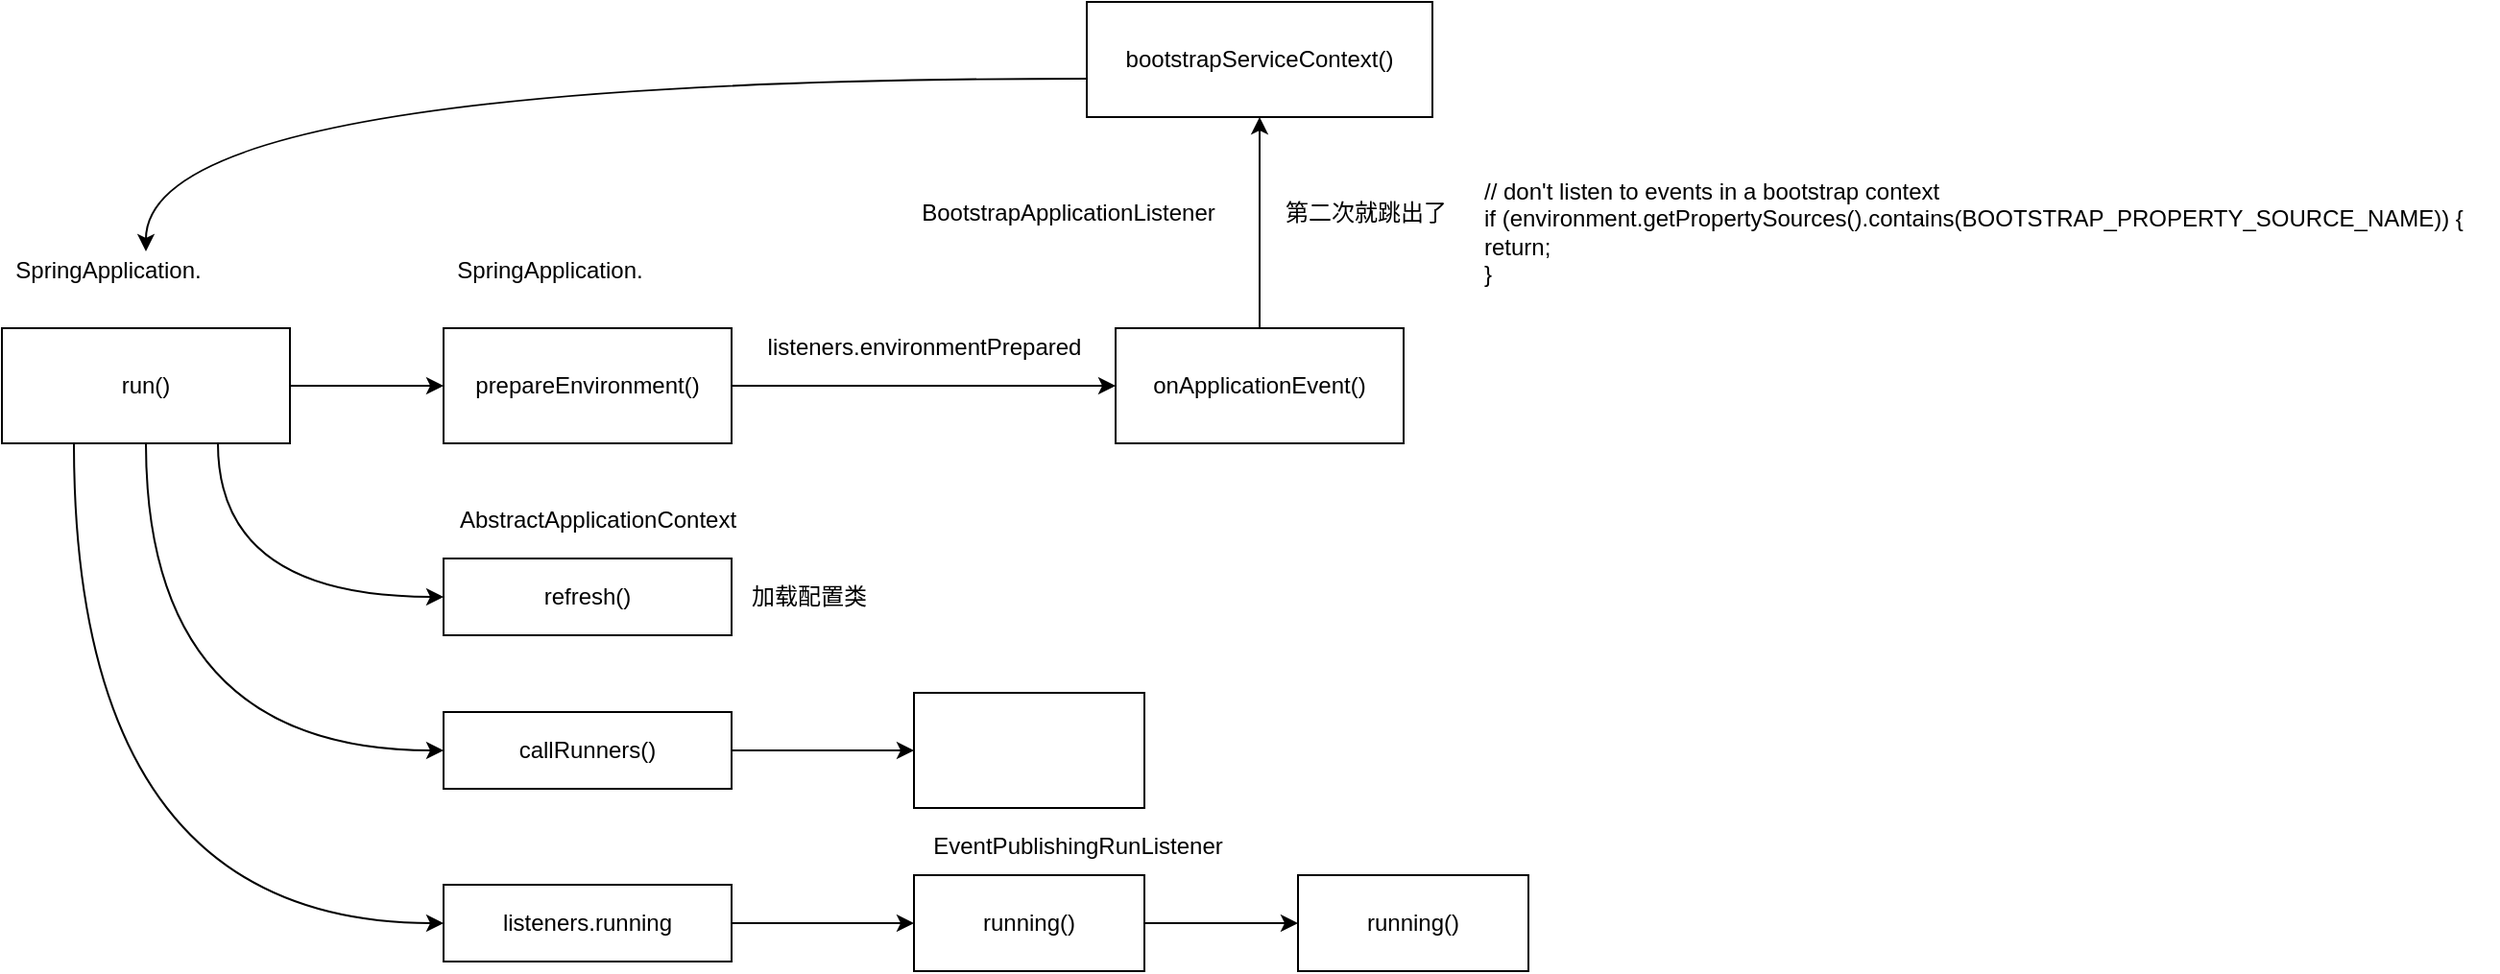 <mxfile version="14.6.11" type="github" pages="13">
  <diagram id="yBvCHe0X85MX-63PUshE" name="Page-1">
    <mxGraphModel dx="1422" dy="2051" grid="1" gridSize="10" guides="1" tooltips="1" connect="1" arrows="1" fold="1" page="1" pageScale="1" pageWidth="827" pageHeight="1169" math="0" shadow="0">
      <root>
        <mxCell id="0" />
        <mxCell id="1" parent="0" />
        <mxCell id="sJrLk817jnm3rEt99MOo-1" value="" style="edgeStyle=orthogonalEdgeStyle;curved=1;rounded=0;orthogonalLoop=1;jettySize=auto;html=1;" parent="1" source="sJrLk817jnm3rEt99MOo-4" target="sJrLk817jnm3rEt99MOo-7" edge="1">
          <mxGeometry relative="1" as="geometry" />
        </mxCell>
        <mxCell id="sJrLk817jnm3rEt99MOo-2" style="edgeStyle=orthogonalEdgeStyle;curved=1;rounded=0;orthogonalLoop=1;jettySize=auto;html=1;exitX=0.5;exitY=1;exitDx=0;exitDy=0;entryX=0;entryY=0.5;entryDx=0;entryDy=0;" parent="1" source="sJrLk817jnm3rEt99MOo-4" target="sJrLk817jnm3rEt99MOo-22" edge="1">
          <mxGeometry relative="1" as="geometry" />
        </mxCell>
        <mxCell id="sJrLk817jnm3rEt99MOo-3" style="edgeStyle=orthogonalEdgeStyle;curved=1;rounded=0;orthogonalLoop=1;jettySize=auto;html=1;exitX=0.25;exitY=1;exitDx=0;exitDy=0;entryX=0;entryY=0.5;entryDx=0;entryDy=0;" parent="1" source="sJrLk817jnm3rEt99MOo-4" target="sJrLk817jnm3rEt99MOo-25" edge="1">
          <mxGeometry relative="1" as="geometry" />
        </mxCell>
        <mxCell id="sJrLk817jnm3rEt99MOo-4" value="run()" style="rounded=0;whiteSpace=wrap;html=1;align=center;" parent="1" vertex="1">
          <mxGeometry x="70" y="160" width="150" height="60" as="geometry" />
        </mxCell>
        <mxCell id="sJrLk817jnm3rEt99MOo-5" value="" style="edgeStyle=orthogonalEdgeStyle;curved=1;rounded=0;orthogonalLoop=1;jettySize=auto;html=1;" parent="1" source="sJrLk817jnm3rEt99MOo-7" target="sJrLk817jnm3rEt99MOo-11" edge="1">
          <mxGeometry relative="1" as="geometry" />
        </mxCell>
        <mxCell id="sJrLk817jnm3rEt99MOo-6" value="" style="edgeStyle=orthogonalEdgeStyle;curved=1;rounded=0;orthogonalLoop=1;jettySize=auto;html=1;exitX=0.75;exitY=1;exitDx=0;exitDy=0;entryX=0;entryY=0.5;entryDx=0;entryDy=0;" parent="1" source="sJrLk817jnm3rEt99MOo-4" target="sJrLk817jnm3rEt99MOo-18" edge="1">
          <mxGeometry relative="1" as="geometry" />
        </mxCell>
        <mxCell id="sJrLk817jnm3rEt99MOo-7" value="prepareEnvironment()" style="rounded=0;whiteSpace=wrap;html=1;align=center;" parent="1" vertex="1">
          <mxGeometry x="300" y="160" width="150" height="60" as="geometry" />
        </mxCell>
        <mxCell id="sJrLk817jnm3rEt99MOo-8" value="&lt;span&gt;SpringApplication.&lt;/span&gt;" style="text;html=1;align=center;verticalAlign=middle;resizable=0;points=[];autosize=1;" parent="1" vertex="1">
          <mxGeometry x="70" y="120" width="110" height="20" as="geometry" />
        </mxCell>
        <mxCell id="sJrLk817jnm3rEt99MOo-9" value="&lt;span&gt;SpringApplication.&lt;/span&gt;" style="text;html=1;align=center;verticalAlign=middle;resizable=0;points=[];autosize=1;" parent="1" vertex="1">
          <mxGeometry x="300" y="120" width="110" height="20" as="geometry" />
        </mxCell>
        <mxCell id="sJrLk817jnm3rEt99MOo-10" value="" style="edgeStyle=orthogonalEdgeStyle;curved=1;rounded=0;orthogonalLoop=1;jettySize=auto;html=1;" parent="1" source="sJrLk817jnm3rEt99MOo-11" target="sJrLk817jnm3rEt99MOo-15" edge="1">
          <mxGeometry relative="1" as="geometry" />
        </mxCell>
        <mxCell id="sJrLk817jnm3rEt99MOo-11" value="onApplicationEvent()" style="rounded=0;whiteSpace=wrap;html=1;align=center;" parent="1" vertex="1">
          <mxGeometry x="650" y="160" width="150" height="60" as="geometry" />
        </mxCell>
        <mxCell id="sJrLk817jnm3rEt99MOo-12" value="listeners.environmentPrepared" style="text;html=1;align=center;verticalAlign=middle;resizable=0;points=[];autosize=1;" parent="1" vertex="1">
          <mxGeometry x="460" y="160" width="180" height="20" as="geometry" />
        </mxCell>
        <mxCell id="sJrLk817jnm3rEt99MOo-13" value="BootstrapApplicationListener" style="text;html=1;align=center;verticalAlign=middle;resizable=0;points=[];autosize=1;" parent="1" vertex="1">
          <mxGeometry x="540" y="90" width="170" height="20" as="geometry" />
        </mxCell>
        <mxCell id="sJrLk817jnm3rEt99MOo-14" style="edgeStyle=orthogonalEdgeStyle;curved=1;rounded=0;orthogonalLoop=1;jettySize=auto;html=1;" parent="1" source="sJrLk817jnm3rEt99MOo-15" target="sJrLk817jnm3rEt99MOo-8" edge="1">
          <mxGeometry relative="1" as="geometry">
            <mxPoint x="130" y="310" as="targetPoint" />
            <Array as="points">
              <mxPoint x="145" y="30" />
            </Array>
          </mxGeometry>
        </mxCell>
        <mxCell id="sJrLk817jnm3rEt99MOo-15" value="bootstrapServiceContext()" style="whiteSpace=wrap;html=1;rounded=0;" parent="1" vertex="1">
          <mxGeometry x="635" y="-10" width="180" height="60" as="geometry" />
        </mxCell>
        <mxCell id="sJrLk817jnm3rEt99MOo-16" value="第二次就跳出了" style="text;html=1;align=center;verticalAlign=middle;resizable=0;points=[];autosize=1;" parent="1" vertex="1">
          <mxGeometry x="730" y="90" width="100" height="20" as="geometry" />
        </mxCell>
        <mxCell id="sJrLk817jnm3rEt99MOo-17" value="&lt;div&gt;&lt;span&gt;  &lt;/span&gt;// don&#39;t listen to events in a bootstrap context&lt;/div&gt;&lt;div&gt;&lt;span&gt;  &lt;/span&gt;if (environment.getPropertySources().contains(BOOTSTRAP_PROPERTY_SOURCE_NAME)) {&lt;/div&gt;&lt;div&gt;&lt;span&gt;   &lt;/span&gt;return;&lt;/div&gt;&lt;div&gt;&lt;span&gt;  &lt;/span&gt;}&lt;/div&gt;" style="text;html=1;align=left;verticalAlign=middle;resizable=0;points=[];autosize=1;" parent="1" vertex="1">
          <mxGeometry x="840" y="80" width="530" height="60" as="geometry" />
        </mxCell>
        <mxCell id="sJrLk817jnm3rEt99MOo-18" value="refresh()" style="rounded=0;whiteSpace=wrap;html=1;align=center;" parent="1" vertex="1">
          <mxGeometry x="300" y="280" width="150" height="40" as="geometry" />
        </mxCell>
        <mxCell id="sJrLk817jnm3rEt99MOo-19" value="&lt;span&gt;AbstractApplicationContext&lt;/span&gt;" style="text;html=1;align=center;verticalAlign=middle;resizable=0;points=[];autosize=1;" parent="1" vertex="1">
          <mxGeometry x="300" y="250" width="160" height="20" as="geometry" />
        </mxCell>
        <mxCell id="sJrLk817jnm3rEt99MOo-20" value="加载配置类" style="text;html=1;align=center;verticalAlign=middle;resizable=0;points=[];autosize=1;" parent="1" vertex="1">
          <mxGeometry x="450" y="290" width="80" height="20" as="geometry" />
        </mxCell>
        <mxCell id="sJrLk817jnm3rEt99MOo-21" value="" style="edgeStyle=orthogonalEdgeStyle;curved=1;rounded=0;orthogonalLoop=1;jettySize=auto;html=1;" parent="1" source="sJrLk817jnm3rEt99MOo-22" target="sJrLk817jnm3rEt99MOo-23" edge="1">
          <mxGeometry relative="1" as="geometry" />
        </mxCell>
        <mxCell id="sJrLk817jnm3rEt99MOo-22" value="callRunners()" style="rounded=0;whiteSpace=wrap;html=1;align=center;" parent="1" vertex="1">
          <mxGeometry x="300" y="360" width="150" height="40" as="geometry" />
        </mxCell>
        <mxCell id="sJrLk817jnm3rEt99MOo-23" value="" style="whiteSpace=wrap;html=1;rounded=0;" parent="1" vertex="1">
          <mxGeometry x="545" y="350" width="120" height="60" as="geometry" />
        </mxCell>
        <mxCell id="sJrLk817jnm3rEt99MOo-24" value="" style="edgeStyle=orthogonalEdgeStyle;curved=1;rounded=0;orthogonalLoop=1;jettySize=auto;html=1;" parent="1" source="sJrLk817jnm3rEt99MOo-25" target="sJrLk817jnm3rEt99MOo-27" edge="1">
          <mxGeometry relative="1" as="geometry" />
        </mxCell>
        <mxCell id="sJrLk817jnm3rEt99MOo-25" value="listeners.running" style="rounded=0;whiteSpace=wrap;html=1;align=center;" parent="1" vertex="1">
          <mxGeometry x="300" y="450" width="150" height="40" as="geometry" />
        </mxCell>
        <mxCell id="sJrLk817jnm3rEt99MOo-26" value="" style="edgeStyle=orthogonalEdgeStyle;curved=1;rounded=0;orthogonalLoop=1;jettySize=auto;html=1;" parent="1" source="sJrLk817jnm3rEt99MOo-27" target="sJrLk817jnm3rEt99MOo-29" edge="1">
          <mxGeometry relative="1" as="geometry" />
        </mxCell>
        <mxCell id="sJrLk817jnm3rEt99MOo-27" value="running()" style="whiteSpace=wrap;html=1;rounded=0;" parent="1" vertex="1">
          <mxGeometry x="545" y="445" width="120" height="50" as="geometry" />
        </mxCell>
        <mxCell id="sJrLk817jnm3rEt99MOo-28" value="EventPublishingRunListener" style="text;html=1;align=center;verticalAlign=middle;resizable=0;points=[];autosize=1;" parent="1" vertex="1">
          <mxGeometry x="545" y="420" width="170" height="20" as="geometry" />
        </mxCell>
        <mxCell id="sJrLk817jnm3rEt99MOo-29" value="running()" style="whiteSpace=wrap;html=1;rounded=0;" parent="1" vertex="1">
          <mxGeometry x="745" y="445" width="120" height="50" as="geometry" />
        </mxCell>
      </root>
    </mxGraphModel>
  </diagram>
  <diagram id="6kMost_xrClsJOgGkS2W" name="出单流程">
    <mxGraphModel dx="1822" dy="882" grid="0" gridSize="10" guides="1" tooltips="1" connect="1" arrows="1" fold="1" page="0" pageScale="1" pageWidth="827" pageHeight="1169" math="0" shadow="0">
      <root>
        <mxCell id="nruwcGsu7QWdGJffHHDV-0" />
        <mxCell id="nruwcGsu7QWdGJffHHDV-1" parent="nruwcGsu7QWdGJffHHDV-0" />
        <mxCell id="nruwcGsu7QWdGJffHHDV-27" value="" style="edgeStyle=orthogonalEdgeStyle;rounded=0;orthogonalLoop=1;jettySize=auto;html=1;" parent="nruwcGsu7QWdGJffHHDV-1" source="nruwcGsu7QWdGJffHHDV-24" target="nruwcGsu7QWdGJffHHDV-26" edge="1">
          <mxGeometry relative="1" as="geometry" />
        </mxCell>
        <mxCell id="nruwcGsu7QWdGJffHHDV-24" value="组装信息" style="rounded=1;whiteSpace=wrap;html=1;" parent="nruwcGsu7QWdGJffHHDV-1" vertex="1">
          <mxGeometry x="147" y="120" width="120" height="60" as="geometry" />
        </mxCell>
        <mxCell id="nruwcGsu7QWdGJffHHDV-29" value="" style="edgeStyle=orthogonalEdgeStyle;rounded=0;orthogonalLoop=1;jettySize=auto;html=1;" parent="nruwcGsu7QWdGJffHHDV-1" source="nruwcGsu7QWdGJffHHDV-26" target="nruwcGsu7QWdGJffHHDV-28" edge="1">
          <mxGeometry relative="1" as="geometry" />
        </mxCell>
        <mxCell id="nruwcGsu7QWdGJffHHDV-26" value="校验保费" style="rounded=1;whiteSpace=wrap;html=1;" parent="nruwcGsu7QWdGJffHHDV-1" vertex="1">
          <mxGeometry x="147" y="240" width="120" height="60" as="geometry" />
        </mxCell>
        <mxCell id="nruwcGsu7QWdGJffHHDV-35" style="edgeStyle=orthogonalEdgeStyle;rounded=0;orthogonalLoop=1;jettySize=auto;html=1;exitX=1;exitY=0.5;exitDx=0;exitDy=0;entryX=0.5;entryY=0;entryDx=0;entryDy=0;" parent="nruwcGsu7QWdGJffHHDV-1" source="nruwcGsu7QWdGJffHHDV-28" target="nruwcGsu7QWdGJffHHDV-30" edge="1">
          <mxGeometry relative="1" as="geometry">
            <mxPoint x="357" y="190" as="targetPoint" />
          </mxGeometry>
        </mxCell>
        <mxCell id="UmdsBGTvg2Kei0zXHdWZ-12" style="edgeStyle=orthogonalEdgeStyle;rounded=0;orthogonalLoop=1;jettySize=auto;html=1;exitX=0;exitY=0.5;exitDx=0;exitDy=0;entryX=0.433;entryY=1.033;entryDx=0;entryDy=0;entryPerimeter=0;dashed=1;" parent="nruwcGsu7QWdGJffHHDV-1" source="nruwcGsu7QWdGJffHHDV-28" target="UmdsBGTvg2Kei0zXHdWZ-1" edge="1">
          <mxGeometry relative="1" as="geometry" />
        </mxCell>
        <mxCell id="nruwcGsu7QWdGJffHHDV-28" value="提交订单" style="whiteSpace=wrap;html=1;rounded=1;fillColor=#ffe6cc;strokeColor=#d79b00;" parent="nruwcGsu7QWdGJffHHDV-1" vertex="1">
          <mxGeometry x="147" y="350" width="120" height="60" as="geometry" />
        </mxCell>
        <mxCell id="nruwcGsu7QWdGJffHHDV-36" style="edgeStyle=orthogonalEdgeStyle;curved=1;rounded=0;orthogonalLoop=1;jettySize=auto;html=1;exitX=0.5;exitY=1;exitDx=0;exitDy=0;" parent="nruwcGsu7QWdGJffHHDV-1" source="nruwcGsu7QWdGJffHHDV-30" target="nruwcGsu7QWdGJffHHDV-31" edge="1">
          <mxGeometry relative="1" as="geometry" />
        </mxCell>
        <mxCell id="nruwcGsu7QWdGJffHHDV-30" value="订单信息" style="whiteSpace=wrap;html=1;rounded=1;fillColor=#ffe6cc;strokeColor=#d79b00;" parent="nruwcGsu7QWdGJffHHDV-1" vertex="1">
          <mxGeometry x="331" y="425" width="120" height="60" as="geometry" />
        </mxCell>
        <mxCell id="nruwcGsu7QWdGJffHHDV-37" style="edgeStyle=orthogonalEdgeStyle;curved=1;rounded=0;orthogonalLoop=1;jettySize=auto;html=1;exitX=0.5;exitY=1;exitDx=0;exitDy=0;entryX=0.5;entryY=0;entryDx=0;entryDy=0;" parent="nruwcGsu7QWdGJffHHDV-1" source="nruwcGsu7QWdGJffHHDV-31" target="nruwcGsu7QWdGJffHHDV-32" edge="1">
          <mxGeometry relative="1" as="geometry">
            <mxPoint x="391" y="594" as="sourcePoint" />
          </mxGeometry>
        </mxCell>
        <mxCell id="nruwcGsu7QWdGJffHHDV-31" value="常用联系人" style="whiteSpace=wrap;html=1;rounded=1;" parent="nruwcGsu7QWdGJffHHDV-1" vertex="1">
          <mxGeometry x="331" y="525" width="120" height="60" as="geometry" />
        </mxCell>
        <mxCell id="nruwcGsu7QWdGJffHHDV-38" style="edgeStyle=orthogonalEdgeStyle;curved=1;rounded=0;orthogonalLoop=1;jettySize=auto;html=1;exitX=0.5;exitY=1;exitDx=0;exitDy=0;entryX=0.5;entryY=0;entryDx=0;entryDy=0;" parent="nruwcGsu7QWdGJffHHDV-1" source="nruwcGsu7QWdGJffHHDV-32" target="nruwcGsu7QWdGJffHHDV-33" edge="1">
          <mxGeometry relative="1" as="geometry">
            <mxPoint x="391" y="719" as="sourcePoint" />
          </mxGeometry>
        </mxCell>
        <mxCell id="e-5wMl_sYkkhePmgbXTY-3" value="" style="edgeStyle=orthogonalEdgeStyle;rounded=0;orthogonalLoop=1;jettySize=auto;html=1;" parent="nruwcGsu7QWdGJffHHDV-1" source="nruwcGsu7QWdGJffHHDV-32" target="e-5wMl_sYkkhePmgbXTY-2" edge="1">
          <mxGeometry relative="1" as="geometry" />
        </mxCell>
        <mxCell id="nruwcGsu7QWdGJffHHDV-32" value="核保" style="whiteSpace=wrap;html=1;rounded=1;" parent="nruwcGsu7QWdGJffHHDV-1" vertex="1">
          <mxGeometry x="331" y="634" width="120" height="60" as="geometry" />
        </mxCell>
        <mxCell id="nruwcGsu7QWdGJffHHDV-39" style="edgeStyle=orthogonalEdgeStyle;curved=1;rounded=0;orthogonalLoop=1;jettySize=auto;html=1;exitX=0.5;exitY=1;exitDx=0;exitDy=0;" parent="nruwcGsu7QWdGJffHHDV-1" source="nruwcGsu7QWdGJffHHDV-33" edge="1">
          <mxGeometry relative="1" as="geometry">
            <mxPoint x="391" y="885" as="targetPoint" />
          </mxGeometry>
        </mxCell>
        <mxCell id="nruwcGsu7QWdGJffHHDV-33" value="完善订单信息" style="whiteSpace=wrap;html=1;rounded=1;fillColor=#ffe6cc;strokeColor=#d79b00;" parent="nruwcGsu7QWdGJffHHDV-1" vertex="1">
          <mxGeometry x="331" y="769" width="120" height="60" as="geometry" />
        </mxCell>
        <mxCell id="nruwcGsu7QWdGJffHHDV-42" value="OrderServiceImpl&lt;br&gt;#completeOrderInfo(" style="text;html=1;align=left;verticalAlign=middle;resizable=0;points=[];autosize=1;" parent="nruwcGsu7QWdGJffHHDV-1" vertex="1">
          <mxGeometry x="391" y="714" width="130" height="30" as="geometry" />
        </mxCell>
        <mxCell id="nruwcGsu7QWdGJffHHDV-43" value="DefaultSubmitOrderHandler&lt;br&gt;#submitOrder(" style="text;html=1;align=left;verticalAlign=middle;resizable=0;points=[];autosize=1;" parent="nruwcGsu7QWdGJffHHDV-1" vertex="1">
          <mxGeometry x="207" y="310" width="160" height="30" as="geometry" />
        </mxCell>
        <mxCell id="e-5wMl_sYkkhePmgbXTY-5" value="" style="edgeStyle=orthogonalEdgeStyle;rounded=0;orthogonalLoop=1;jettySize=auto;html=1;" parent="nruwcGsu7QWdGJffHHDV-1" source="e-5wMl_sYkkhePmgbXTY-2" target="e-5wMl_sYkkhePmgbXTY-4" edge="1">
          <mxGeometry relative="1" as="geometry" />
        </mxCell>
        <mxCell id="e-5wMl_sYkkhePmgbXTY-2" value="根据配置完成内外核保" style="whiteSpace=wrap;html=1;rounded=1;" parent="nruwcGsu7QWdGJffHHDV-1" vertex="1">
          <mxGeometry x="637" y="634" width="120" height="60" as="geometry" />
        </mxCell>
        <mxCell id="UmdsBGTvg2Kei0zXHdWZ-4" style="edgeStyle=orthogonalEdgeStyle;rounded=0;orthogonalLoop=1;jettySize=auto;html=1;exitX=0;exitY=0.5;exitDx=0;exitDy=0;entryX=1;entryY=0.75;entryDx=0;entryDy=0;dashed=1;" parent="nruwcGsu7QWdGJffHHDV-1" source="e-5wMl_sYkkhePmgbXTY-4" target="nruwcGsu7QWdGJffHHDV-32" edge="1">
          <mxGeometry relative="1" as="geometry" />
        </mxCell>
        <mxCell id="e-5wMl_sYkkhePmgbXTY-4" value="保存投保单" style="whiteSpace=wrap;html=1;rounded=1;fillColor=#dae8fc;strokeColor=#6c8ebf;" parent="nruwcGsu7QWdGJffHHDV-1" vertex="1">
          <mxGeometry x="637" y="744" width="120" height="60" as="geometry" />
        </mxCell>
        <mxCell id="e-5wMl_sYkkhePmgbXTY-6" value="ApplicationDomainServiceImpl&lt;br&gt;#saveApplication(" style="text;html=1;align=left;verticalAlign=middle;resizable=0;points=[];autosize=1;strokeColor=none;" parent="nruwcGsu7QWdGJffHHDV-1" vertex="1">
          <mxGeometry x="700" y="704" width="180" height="30" as="geometry" />
        </mxCell>
        <mxCell id="e-5wMl_sYkkhePmgbXTY-7" value="订单组装中会从DB中读取配置信息" style="text;html=1;align=center;verticalAlign=middle;resizable=0;points=[];autosize=1;strokeColor=none;" parent="nruwcGsu7QWdGJffHHDV-1" vertex="1">
          <mxGeometry x="614.25" y="609" width="200" height="20" as="geometry" />
        </mxCell>
        <mxCell id="e-5wMl_sYkkhePmgbXTY-8" value="saveCustomerContactsHandler&lt;br&gt;#execute(" style="text;html=1;align=left;verticalAlign=middle;resizable=0;points=[];autosize=1;strokeColor=none;" parent="nruwcGsu7QWdGJffHHDV-1" vertex="1">
          <mxGeometry x="401" y="485" width="180" height="30" as="geometry" />
        </mxCell>
        <mxCell id="UmdsBGTvg2Kei0zXHdWZ-2" style="edgeStyle=orthogonalEdgeStyle;rounded=0;orthogonalLoop=1;jettySize=auto;html=1;exitX=1;exitY=0.5;exitDx=0;exitDy=0;entryX=0.5;entryY=0;entryDx=0;entryDy=0;" parent="nruwcGsu7QWdGJffHHDV-1" source="UmdsBGTvg2Kei0zXHdWZ-1" target="nruwcGsu7QWdGJffHHDV-24" edge="1">
          <mxGeometry relative="1" as="geometry" />
        </mxCell>
        <mxCell id="UmdsBGTvg2Kei0zXHdWZ-1" value="OrderServiceImpl&lt;br&gt;#submitOrder(" style="rounded=1;whiteSpace=wrap;html=1;align=left;fillColor=#ffe6cc;strokeColor=#d79b00;" parent="nruwcGsu7QWdGJffHHDV-1" vertex="1">
          <mxGeometry x="20" y="20" width="120" height="60" as="geometry" />
        </mxCell>
        <mxCell id="UmdsBGTvg2Kei0zXHdWZ-3" value="DefaultSaveOrderHandler&lt;br&gt;#execute(" style="text;html=1;align=left;verticalAlign=middle;resizable=0;points=[];autosize=1;strokeColor=none;" parent="nruwcGsu7QWdGJffHHDV-1" vertex="1">
          <mxGeometry x="391" y="380" width="150" height="30" as="geometry" />
        </mxCell>
        <mxCell id="UmdsBGTvg2Kei0zXHdWZ-6" value="DefaultInsureHandler&lt;br&gt;#insure(" style="text;html=1;align=left;verticalAlign=middle;resizable=0;points=[];autosize=1;strokeColor=none;" parent="nruwcGsu7QWdGJffHHDV-1" vertex="1">
          <mxGeometry x="391" y="840" width="130" height="30" as="geometry" />
        </mxCell>
        <mxCell id="UmdsBGTvg2Kei0zXHdWZ-9" value="" style="edgeStyle=orthogonalEdgeStyle;rounded=0;orthogonalLoop=1;jettySize=auto;html=1;" parent="nruwcGsu7QWdGJffHHDV-1" source="UmdsBGTvg2Kei0zXHdWZ-7" target="UmdsBGTvg2Kei0zXHdWZ-8" edge="1">
          <mxGeometry relative="1" as="geometry" />
        </mxCell>
        <mxCell id="UmdsBGTvg2Kei0zXHdWZ-11" style="edgeStyle=orthogonalEdgeStyle;rounded=0;orthogonalLoop=1;jettySize=auto;html=1;exitX=0;exitY=0.5;exitDx=0;exitDy=0;entryX=0.5;entryY=1;entryDx=0;entryDy=0;dashed=1;" parent="nruwcGsu7QWdGJffHHDV-1" source="UmdsBGTvg2Kei0zXHdWZ-7" target="nruwcGsu7QWdGJffHHDV-28" edge="1">
          <mxGeometry relative="1" as="geometry" />
        </mxCell>
        <mxCell id="UmdsBGTvg2Kei0zXHdWZ-7" value="出单" style="whiteSpace=wrap;html=1;rounded=1;" parent="nruwcGsu7QWdGJffHHDV-1" vertex="1">
          <mxGeometry x="331" y="885" width="120" height="60" as="geometry" />
        </mxCell>
        <mxCell id="UjR5L6NU0Jyx2zntMNvU-3" style="edgeStyle=orthogonalEdgeStyle;rounded=0;orthogonalLoop=1;jettySize=auto;html=1;exitX=0.5;exitY=1;exitDx=0;exitDy=0;entryX=0.5;entryY=0;entryDx=0;entryDy=0;fontColor=#000000;strokeColor=#000000;" parent="nruwcGsu7QWdGJffHHDV-1" source="UmdsBGTvg2Kei0zXHdWZ-8" target="UjR5L6NU0Jyx2zntMNvU-0" edge="1">
          <mxGeometry relative="1" as="geometry" />
        </mxCell>
        <mxCell id="UmdsBGTvg2Kei0zXHdWZ-8" value="调用出单" style="whiteSpace=wrap;html=1;rounded=1;fillColor=#dae8fc;strokeColor=#6c8ebf;" parent="nruwcGsu7QWdGJffHHDV-1" vertex="1">
          <mxGeometry x="637" y="885" width="120" height="60" as="geometry" />
        </mxCell>
        <mxCell id="UmdsBGTvg2Kei0zXHdWZ-10" value="ApplicationDomainServiceImpl&lt;br&gt;#confirm" style="text;html=1;align=left;verticalAlign=middle;resizable=0;points=[];autosize=1;strokeColor=none;" parent="nruwcGsu7QWdGJffHHDV-1" vertex="1">
          <mxGeometry x="461" y="879" width="180" height="30" as="geometry" />
        </mxCell>
        <mxCell id="UmdsBGTvg2Kei0zXHdWZ-13" value="Propagation.REQUIRE" style="rounded=1;whiteSpace=wrap;html=1;align=left;fillColor=#ffe6cc;strokeColor=#d79b00;" parent="nruwcGsu7QWdGJffHHDV-1" vertex="1">
          <mxGeometry x="440" y="20" width="139" height="60" as="geometry" />
        </mxCell>
        <mxCell id="UmdsBGTvg2Kei0zXHdWZ-14" value="Propagation.&lt;br&gt;REQUIRE_NEW" style="rounded=1;whiteSpace=wrap;html=1;align=left;fillColor=#dae8fc;strokeColor=#6c8ebf;" parent="nruwcGsu7QWdGJffHHDV-1" vertex="1">
          <mxGeometry x="659.5" y="20" width="109.5" height="60" as="geometry" />
        </mxCell>
        <mxCell id="UmdsBGTvg2Kei0zXHdWZ-19" style="edgeStyle=orthogonalEdgeStyle;rounded=0;orthogonalLoop=1;jettySize=auto;html=1;exitX=1;exitY=0.489;exitDx=0;exitDy=0;exitPerimeter=0;entryX=0;entryY=0.75;entryDx=0;entryDy=0;dashed=1;" parent="nruwcGsu7QWdGJffHHDV-1" source="UmdsBGTvg2Kei0zXHdWZ-18" target="UmdsBGTvg2Kei0zXHdWZ-7" edge="1">
          <mxGeometry relative="1" as="geometry" />
        </mxCell>
        <mxCell id="UmdsBGTvg2Kei0zXHdWZ-18" value="&lt;div&gt;FreePolicyHandler#applyFreePolicy&amp;nbsp; 赠险出单&lt;/div&gt;&lt;div&gt;NewHandlerStrategy#handleSucceed&amp;nbsp; &amp;nbsp;支付成功出单&lt;/div&gt;&lt;div&gt;DefaultSubmitOrderHandler#submitOrder&amp;nbsp; 免支付出单&lt;/div&gt;" style="shape=note;whiteSpace=wrap;html=1;backgroundOutline=1;darkOpacity=0.05;align=left;fillColor=#ffe6cc;strokeColor=#d79b00;" parent="nruwcGsu7QWdGJffHHDV-1" vertex="1">
          <mxGeometry x="-290" y="892" width="290" height="76" as="geometry" />
        </mxCell>
        <mxCell id="UmdsBGTvg2Kei0zXHdWZ-20" value="调用方说明：" style="text;html=1;align=center;verticalAlign=middle;resizable=0;points=[];autosize=1;strokeColor=none;" parent="nruwcGsu7QWdGJffHHDV-1" vertex="1">
          <mxGeometry x="-290" y="870" width="90" height="20" as="geometry" />
        </mxCell>
        <mxCell id="UmdsBGTvg2Kei0zXHdWZ-22" style="edgeStyle=orthogonalEdgeStyle;rounded=0;orthogonalLoop=1;jettySize=auto;html=1;exitX=0;exitY=0;exitDx=290;exitDy=30;exitPerimeter=0;entryX=0;entryY=0.75;entryDx=0;entryDy=0;dashed=1;" parent="nruwcGsu7QWdGJffHHDV-1" source="UmdsBGTvg2Kei0zXHdWZ-21" target="nruwcGsu7QWdGJffHHDV-28" edge="1">
          <mxGeometry relative="1" as="geometry">
            <Array as="points">
              <mxPoint y="395" />
            </Array>
          </mxGeometry>
        </mxCell>
        <mxCell id="UmdsBGTvg2Kei0zXHdWZ-21" value="&lt;div&gt;FreePolicyHandler#applyFreePolicy&amp;nbsp; 赠险出单(有事务)&lt;/div&gt;&lt;div&gt;DefaultOptInSaveOrderHandler#execute&amp;nbsp; OptIn提交订单&lt;/div&gt;" style="shape=note;whiteSpace=wrap;html=1;backgroundOutline=1;darkOpacity=0.05;align=left;" parent="nruwcGsu7QWdGJffHHDV-1" vertex="1">
          <mxGeometry x="-310" y="349" width="310" height="76" as="geometry" />
        </mxCell>
        <mxCell id="guSZXWq0KHjyswAdpPWm-1" value="https://zhuanlan.zhihu.com/p/148504094" style="text;html=1;align=center;verticalAlign=middle;resizable=0;points=[];autosize=1;strokeColor=none;" parent="nruwcGsu7QWdGJffHHDV-1" vertex="1">
          <mxGeometry x="-280" y="1149" width="230" height="20" as="geometry" />
        </mxCell>
        <mxCell id="UDcymGomPtovaiq5EuuF-4" style="edgeStyle=orthogonalEdgeStyle;rounded=0;orthogonalLoop=1;jettySize=auto;html=1;exitX=0;exitY=0.5;exitDx=0;exitDy=0;entryX=1;entryY=0.75;entryDx=0;entryDy=0;" parent="nruwcGsu7QWdGJffHHDV-1" source="UDcymGomPtovaiq5EuuF-1" target="UmdsBGTvg2Kei0zXHdWZ-7" edge="1">
          <mxGeometry relative="1" as="geometry" />
        </mxCell>
        <mxCell id="UDcymGomPtovaiq5EuuF-1" value="发送出单成功通知&lt;br&gt;topic：issue-result-..." style="whiteSpace=wrap;html=1;rounded=1;align=left;" parent="nruwcGsu7QWdGJffHHDV-1" vertex="1">
          <mxGeometry x="627.5" y="1166" width="139" height="65" as="geometry" />
        </mxCell>
        <mxCell id="UDcymGomPtovaiq5EuuF-3" value="如果不是3，那么调用PostPolicyHandler#post" style="text;html=1;align=center;verticalAlign=middle;resizable=0;points=[];autosize=1;strokeColor=none;" parent="nruwcGsu7QWdGJffHHDV-1" vertex="1">
          <mxGeometry x="586" y="1238" width="252" height="18" as="geometry" />
        </mxCell>
        <mxCell id="UDcymGomPtovaiq5EuuF-6" value="保险公司出单的方式:1-同步, 2-异步, 3-异步回调" style="text;html=1;align=center;verticalAlign=middle;resizable=0;points=[];autosize=1;strokeColor=none;" parent="nruwcGsu7QWdGJffHHDV-1" vertex="1">
          <mxGeometry x="591" y="985" width="263" height="18" as="geometry" />
        </mxCell>
        <mxCell id="UjR5L6NU0Jyx2zntMNvU-1" style="edgeStyle=orthogonalEdgeStyle;rounded=0;orthogonalLoop=1;jettySize=auto;html=1;entryX=0.5;entryY=0;entryDx=0;entryDy=0;fontColor=#000000;strokeColor=#000000;" parent="nruwcGsu7QWdGJffHHDV-1" source="UjR5L6NU0Jyx2zntMNvU-0" target="UDcymGomPtovaiq5EuuF-1" edge="1">
          <mxGeometry relative="1" as="geometry" />
        </mxCell>
        <mxCell id="UjR5L6NU0Jyx2zntMNvU-4" style="edgeStyle=orthogonalEdgeStyle;rounded=0;orthogonalLoop=1;jettySize=auto;html=1;exitX=1;exitY=0.5;exitDx=0;exitDy=0;fontColor=#000000;strokeColor=#000000;" parent="nruwcGsu7QWdGJffHHDV-1" source="UjR5L6NU0Jyx2zntMNvU-0" edge="1">
          <mxGeometry relative="1" as="geometry">
            <mxPoint x="925" y="1170" as="targetPoint" />
          </mxGeometry>
        </mxCell>
        <mxCell id="UjR5L6NU0Jyx2zntMNvU-0" value="是否异步回调" style="rhombus;whiteSpace=wrap;html=1;fontColor=#000000;strokeColor=#000000;align=left;" parent="nruwcGsu7QWdGJffHHDV-1" vertex="1">
          <mxGeometry x="657" y="1020" width="80" height="80" as="geometry" />
        </mxCell>
        <mxCell id="UjR5L6NU0Jyx2zntMNvU-2" value="否" style="text;html=1;align=center;verticalAlign=middle;resizable=0;points=[];autosize=1;strokeColor=none;fontColor=#000000;" parent="nruwcGsu7QWdGJffHHDV-1" vertex="1">
          <mxGeometry x="676" y="1103" width="22" height="18" as="geometry" />
        </mxCell>
        <mxCell id="UjR5L6NU0Jyx2zntMNvU-5" value="是" style="text;html=1;align=center;verticalAlign=middle;resizable=0;points=[];autosize=1;strokeColor=none;fontColor=#000000;" parent="nruwcGsu7QWdGJffHHDV-1" vertex="1">
          <mxGeometry x="759" y="1034" width="22" height="18" as="geometry" />
        </mxCell>
        <mxCell id="UjR5L6NU0Jyx2zntMNvU-7" value="保险公司异步回调&lt;br&gt;/policy/confirmation" style="text;html=1;align=left;verticalAlign=middle;resizable=0;points=[];autosize=1;strokeColor=none;fontColor=#000000;" parent="nruwcGsu7QWdGJffHHDV-1" vertex="1">
          <mxGeometry x="924" y="1109" width="113" height="32" as="geometry" />
        </mxCell>
        <mxCell id="UjR5L6NU0Jyx2zntMNvU-9" value="PostPolicyHandler&lt;br&gt;#&lt;span style=&quot;color: rgb(8 , 8 , 8) ; font-family: &amp;quot;jetbrains mono&amp;quot; , monospace ; font-size: 9.8pt&quot;&gt;post&lt;/span&gt;" style="text;html=1;align=left;verticalAlign=middle;resizable=0;points=[];autosize=1;strokeColor=none;fontColor=#000000;" parent="nruwcGsu7QWdGJffHHDV-1" vertex="1">
          <mxGeometry x="700" y="1117" width="108" height="32" as="geometry" />
        </mxCell>
        <mxCell id="UjR5L6NU0Jyx2zntMNvU-13" style="edgeStyle=orthogonalEdgeStyle;rounded=0;orthogonalLoop=1;jettySize=auto;html=1;exitX=0.5;exitY=1;exitDx=0;exitDy=0;fontColor=#000000;strokeColor=#000000;" parent="nruwcGsu7QWdGJffHHDV-1" source="UjR5L6NU0Jyx2zntMNvU-10" edge="1">
          <mxGeometry relative="1" as="geometry">
            <mxPoint x="932" y="1297" as="targetPoint" />
          </mxGeometry>
        </mxCell>
        <mxCell id="UjR5L6NU0Jyx2zntMNvU-10" value="PolicyController&lt;br&gt;#insureConfirmation" style="whiteSpace=wrap;html=1;rounded=1;align=left;" parent="nruwcGsu7QWdGJffHHDV-1" vertex="1">
          <mxGeometry x="862" y="1169" width="139" height="65" as="geometry" />
        </mxCell>
        <mxCell id="UjR5L6NU0Jyx2zntMNvU-11" value="DefaultInsureCallbackHandler&lt;br&gt;#policyConfirmation" style="text;html=1;align=left;verticalAlign=middle;resizable=0;points=[];autosize=1;strokeColor=none;fontColor=#000000;" parent="nruwcGsu7QWdGJffHHDV-1" vertex="1">
          <mxGeometry x="928" y="1252" width="169" height="32" as="geometry" />
        </mxCell>
        <mxCell id="UjR5L6NU0Jyx2zntMNvU-12" value="1.更新订单item中的保单号。&lt;br&gt;2.是否拒保什么。&lt;br&gt;3.发消息" style="whiteSpace=wrap;html=1;rounded=1;align=left;" parent="nruwcGsu7QWdGJffHHDV-1" vertex="1">
          <mxGeometry x="867" y="1301" width="175" height="65" as="geometry" />
        </mxCell>
        <mxCell id="XTMJx9HoQANkELWqPFz--0" value="这个位置如果失败了，订单状态为New，不可用，不需要回滚事务" style="text;html=1;align=center;verticalAlign=middle;resizable=0;points=[];autosize=1;strokeColor=#b85450;fillColor=#f8cecc;" parent="nruwcGsu7QWdGJffHHDV-1" vertex="1">
          <mxGeometry x="476" y="434" width="358" height="18" as="geometry" />
        </mxCell>
      </root>
    </mxGraphModel>
  </diagram>
  <diagram id="P1RXpHExJ-rS9fAJpWf-" name="异步出单流程">
    <mxGraphModel dx="1422" dy="826" grid="0" gridSize="10" guides="1" tooltips="1" connect="1" arrows="1" fold="1" page="1" pageScale="1" pageWidth="827" pageHeight="1169" math="0" shadow="0">
      <root>
        <mxCell id="B6R7cs2e2UT-xaL5vgbs-0" />
        <mxCell id="B6R7cs2e2UT-xaL5vgbs-1" parent="B6R7cs2e2UT-xaL5vgbs-0" />
        <mxCell id="B6R7cs2e2UT-xaL5vgbs-5" value="" style="edgeStyle=orthogonalEdgeStyle;rounded=0;orthogonalLoop=1;jettySize=auto;html=1;" edge="1" parent="B6R7cs2e2UT-xaL5vgbs-1" source="B6R7cs2e2UT-xaL5vgbs-2" target="B6R7cs2e2UT-xaL5vgbs-4">
          <mxGeometry relative="1" as="geometry" />
        </mxCell>
        <mxCell id="B6R7cs2e2UT-xaL5vgbs-2" value="/policy/confirmation" style="html=1;" vertex="1" parent="B6R7cs2e2UT-xaL5vgbs-1">
          <mxGeometry x="34" y="50" width="110" height="50" as="geometry" />
        </mxCell>
        <mxCell id="B6R7cs2e2UT-xaL5vgbs-3" value="保险公司回调接口" style="text;align=center;verticalAlign=middle;resizable=0;points=[];autosize=1;strokeColor=#000000;html=1;" vertex="1" parent="B6R7cs2e2UT-xaL5vgbs-1">
          <mxGeometry x="34" y="20" width="110" height="20" as="geometry" />
        </mxCell>
        <mxCell id="B6R7cs2e2UT-xaL5vgbs-8" value="" style="edgeStyle=orthogonalEdgeStyle;rounded=0;orthogonalLoop=1;jettySize=auto;html=1;fontColor=#000000;strokeColor=#000000;" edge="1" parent="B6R7cs2e2UT-xaL5vgbs-1" source="B6R7cs2e2UT-xaL5vgbs-4" target="B6R7cs2e2UT-xaL5vgbs-7">
          <mxGeometry relative="1" as="geometry" />
        </mxCell>
        <mxCell id="nTLfvf3ZQYn8hfONtQkp-2" value="" style="edgeStyle=orthogonalEdgeStyle;rounded=0;orthogonalLoop=1;jettySize=auto;html=1;dashed=1;fontColor=#000000;strokeColor=#000000;" edge="1" parent="B6R7cs2e2UT-xaL5vgbs-1" source="B6R7cs2e2UT-xaL5vgbs-4" target="nTLfvf3ZQYn8hfONtQkp-1">
          <mxGeometry relative="1" as="geometry" />
        </mxCell>
        <mxCell id="B6R7cs2e2UT-xaL5vgbs-4" value="保单确认" style="html=1;" vertex="1" parent="B6R7cs2e2UT-xaL5vgbs-1">
          <mxGeometry x="34" y="175" width="110" height="50" as="geometry" />
        </mxCell>
        <mxCell id="B6R7cs2e2UT-xaL5vgbs-6" value="DefaultInsureCallbackHandler&lt;br&gt;#policyConfirmation" style="text;align=left;verticalAlign=middle;resizable=0;points=[];autosize=1;strokeColor=#000000;html=1;" vertex="1" parent="B6R7cs2e2UT-xaL5vgbs-1">
          <mxGeometry x="95" y="114" width="169" height="32" as="geometry" />
        </mxCell>
        <mxCell id="B6R7cs2e2UT-xaL5vgbs-10" value="" style="edgeStyle=orthogonalEdgeStyle;rounded=0;orthogonalLoop=1;jettySize=auto;html=1;fontColor=#000000;strokeColor=#000000;" edge="1" parent="B6R7cs2e2UT-xaL5vgbs-1" source="B6R7cs2e2UT-xaL5vgbs-7" target="B6R7cs2e2UT-xaL5vgbs-9">
          <mxGeometry relative="1" as="geometry" />
        </mxCell>
        <mxCell id="B6R7cs2e2UT-xaL5vgbs-7" value="更新订单信息" style="html=1;" vertex="1" parent="B6R7cs2e2UT-xaL5vgbs-1">
          <mxGeometry x="237" y="175" width="110" height="50" as="geometry" />
        </mxCell>
        <mxCell id="B6R7cs2e2UT-xaL5vgbs-12" value="" style="edgeStyle=orthogonalEdgeStyle;rounded=0;orthogonalLoop=1;jettySize=auto;html=1;fontColor=#000000;strokeColor=#000000;" edge="1" parent="B6R7cs2e2UT-xaL5vgbs-1" source="B6R7cs2e2UT-xaL5vgbs-9" target="B6R7cs2e2UT-xaL5vgbs-11">
          <mxGeometry relative="1" as="geometry" />
        </mxCell>
        <mxCell id="B6R7cs2e2UT-xaL5vgbs-9" value="更新本地投保单信息" style="html=1;" vertex="1" parent="B6R7cs2e2UT-xaL5vgbs-1">
          <mxGeometry x="237" y="305" width="110" height="50" as="geometry" />
        </mxCell>
        <mxCell id="B6R7cs2e2UT-xaL5vgbs-14" value="" style="edgeStyle=orthogonalEdgeStyle;rounded=0;orthogonalLoop=1;jettySize=auto;html=1;fontColor=#000000;strokeColor=#000000;" edge="1" parent="B6R7cs2e2UT-xaL5vgbs-1" source="B6R7cs2e2UT-xaL5vgbs-11" target="B6R7cs2e2UT-xaL5vgbs-13">
          <mxGeometry relative="1" as="geometry" />
        </mxCell>
        <mxCell id="B6R7cs2e2UT-xaL5vgbs-11" value="Graphene出单" style="html=1;" vertex="1" parent="B6R7cs2e2UT-xaL5vgbs-1">
          <mxGeometry x="237" y="435" width="110" height="50" as="geometry" />
        </mxCell>
        <mxCell id="nTLfvf3ZQYn8hfONtQkp-0" style="edgeStyle=orthogonalEdgeStyle;rounded=0;orthogonalLoop=1;jettySize=auto;html=1;exitX=0;exitY=0.5;exitDx=0;exitDy=0;entryX=1;entryY=0.75;entryDx=0;entryDy=0;fontColor=#000000;strokeColor=#000000;dashed=1;" edge="1" parent="B6R7cs2e2UT-xaL5vgbs-1" source="B6R7cs2e2UT-xaL5vgbs-13" target="B6R7cs2e2UT-xaL5vgbs-4">
          <mxGeometry relative="1" as="geometry" />
        </mxCell>
        <mxCell id="B6R7cs2e2UT-xaL5vgbs-13" value="发送出单成功消息" style="html=1;" vertex="1" parent="B6R7cs2e2UT-xaL5vgbs-1">
          <mxGeometry x="237" y="565" width="110" height="50" as="geometry" />
        </mxCell>
        <mxCell id="nTLfvf3ZQYn8hfONtQkp-1" value="End" style="ellipse;whiteSpace=wrap;html=1;" vertex="1" parent="B6R7cs2e2UT-xaL5vgbs-1">
          <mxGeometry x="29" y="300" width="120" height="60" as="geometry" />
        </mxCell>
      </root>
    </mxGraphModel>
  </diagram>
  <diagram id="gMbRcIJdn2e40hjgzxRa" name="Page-3">
    <mxGraphModel dx="1422" dy="826" grid="1" gridSize="10" guides="1" tooltips="1" connect="1" arrows="1" fold="1" page="1" pageScale="1" pageWidth="827" pageHeight="1169" math="0" shadow="0">
      <root>
        <mxCell id="XqESZMOnAGS0msgFALsy-0" />
        <mxCell id="XqESZMOnAGS0msgFALsy-1" parent="XqESZMOnAGS0msgFALsy-0" />
        <mxCell id="GvswrjXYC7_HE_tnXAh--0" value="投保单号" style="html=1;rounded=0;sketch=0;align=left;" vertex="1" parent="XqESZMOnAGS0msgFALsy-1">
          <mxGeometry x="160" y="540" width="80" height="50" as="geometry" />
        </mxCell>
        <mxCell id="GvswrjXYC7_HE_tnXAh--1" value="投保单" style="text;html=1;align=center;verticalAlign=middle;resizable=0;points=[];autosize=1;strokeColor=none;" vertex="1" parent="XqESZMOnAGS0msgFALsy-1">
          <mxGeometry x="160" y="520" width="50" height="20" as="geometry" />
        </mxCell>
        <mxCell id="GvswrjXYC7_HE_tnXAh--3" value="ID&lt;br&gt;姓名&lt;br&gt;性别" style="html=1;rounded=0;sketch=0;align=left;" vertex="1" parent="XqESZMOnAGS0msgFALsy-1">
          <mxGeometry x="310" y="510" width="110" height="50" as="geometry" />
        </mxCell>
        <mxCell id="GvswrjXYC7_HE_tnXAh--4" value="客户" style="text;html=1;align=center;verticalAlign=middle;resizable=0;points=[];autosize=1;strokeColor=none;" vertex="1" parent="XqESZMOnAGS0msgFALsy-1">
          <mxGeometry x="310" y="490" width="40" height="20" as="geometry" />
        </mxCell>
        <mxCell id="GvswrjXYC7_HE_tnXAh--12" style="edgeStyle=orthogonalEdgeStyle;rounded=0;orthogonalLoop=1;jettySize=auto;html=1;entryX=1;entryY=0.25;entryDx=0;entryDy=0;dashed=1;" edge="1" parent="XqESZMOnAGS0msgFALsy-1" source="GvswrjXYC7_HE_tnXAh--5" target="GvswrjXYC7_HE_tnXAh--3">
          <mxGeometry relative="1" as="geometry" />
        </mxCell>
        <mxCell id="GvswrjXYC7_HE_tnXAh--5" value="客户ID&lt;br&gt;证件类型&lt;br&gt;证件号" style="html=1;rounded=0;sketch=0;align=left;" vertex="1" parent="XqESZMOnAGS0msgFALsy-1">
          <mxGeometry x="500" y="510" width="110" height="50" as="geometry" />
        </mxCell>
        <mxCell id="GvswrjXYC7_HE_tnXAh--6" value="证件" style="text;html=1;align=center;verticalAlign=middle;resizable=0;points=[];autosize=1;strokeColor=none;" vertex="1" parent="XqESZMOnAGS0msgFALsy-1">
          <mxGeometry x="500" y="490" width="40" height="20" as="geometry" />
        </mxCell>
        <mxCell id="GvswrjXYC7_HE_tnXAh--11" style="edgeStyle=orthogonalEdgeStyle;rounded=0;orthogonalLoop=1;jettySize=auto;html=1;exitX=0;exitY=0.5;exitDx=0;exitDy=0;entryX=1;entryY=0.5;entryDx=0;entryDy=0;dashed=1;" edge="1" parent="XqESZMOnAGS0msgFALsy-1" source="GvswrjXYC7_HE_tnXAh--7" target="GvswrjXYC7_HE_tnXAh--0">
          <mxGeometry relative="1" as="geometry">
            <Array as="points">
              <mxPoint x="275" y="635" />
              <mxPoint x="275" y="565" />
            </Array>
          </mxGeometry>
        </mxCell>
        <mxCell id="GvswrjXYC7_HE_tnXAh--13" style="edgeStyle=orthogonalEdgeStyle;rounded=0;orthogonalLoop=1;jettySize=auto;html=1;exitX=0;exitY=0.25;exitDx=0;exitDy=0;entryX=0;entryY=0.25;entryDx=0;entryDy=0;dashed=1;" edge="1" parent="XqESZMOnAGS0msgFALsy-1" source="GvswrjXYC7_HE_tnXAh--7" target="GvswrjXYC7_HE_tnXAh--3">
          <mxGeometry relative="1" as="geometry" />
        </mxCell>
        <mxCell id="GvswrjXYC7_HE_tnXAh--7" value="客户ID&lt;br&gt;投保单号&lt;br&gt;" style="html=1;rounded=0;sketch=0;align=left;" vertex="1" parent="XqESZMOnAGS0msgFALsy-1">
          <mxGeometry x="310" y="610" width="110" height="40" as="geometry" />
        </mxCell>
        <mxCell id="GvswrjXYC7_HE_tnXAh--8" value="被保人" style="text;html=1;align=center;verticalAlign=middle;resizable=0;points=[];autosize=1;strokeColor=none;" vertex="1" parent="XqESZMOnAGS0msgFALsy-1">
          <mxGeometry x="310" y="590" width="50" height="20" as="geometry" />
        </mxCell>
        <mxCell id="GvswrjXYC7_HE_tnXAh--9" value="责任保额限制：" style="text;html=1;align=center;verticalAlign=middle;resizable=0;points=[];autosize=1;strokeColor=none;" vertex="1" parent="XqESZMOnAGS0msgFALsy-1">
          <mxGeometry x="40" y="20" width="100" height="20" as="geometry" />
        </mxCell>
        <mxCell id="GvswrjXYC7_HE_tnXAh--14" value="投保单号" style="html=1;rounded=0;sketch=0;align=left;" vertex="1" parent="XqESZMOnAGS0msgFALsy-1">
          <mxGeometry x="160" y="220" width="80" height="50" as="geometry" />
        </mxCell>
        <mxCell id="GvswrjXYC7_HE_tnXAh--15" value="投保单" style="text;html=1;align=center;verticalAlign=middle;resizable=0;points=[];autosize=1;strokeColor=none;" vertex="1" parent="XqESZMOnAGS0msgFALsy-1">
          <mxGeometry x="200" y="200" width="50" height="20" as="geometry" />
        </mxCell>
        <mxCell id="GvswrjXYC7_HE_tnXAh--16" value="ID&lt;br&gt;姓名&lt;br&gt;性别&lt;br&gt;证件类型&lt;br&gt;证件号" style="html=1;rounded=0;sketch=0;align=left;" vertex="1" parent="XqESZMOnAGS0msgFALsy-1">
          <mxGeometry x="320" y="160" width="110" height="80" as="geometry" />
        </mxCell>
        <mxCell id="GvswrjXYC7_HE_tnXAh--17" value="客户" style="text;html=1;align=center;verticalAlign=middle;resizable=0;points=[];autosize=1;strokeColor=none;" vertex="1" parent="XqESZMOnAGS0msgFALsy-1">
          <mxGeometry x="320" y="140" width="40" height="20" as="geometry" />
        </mxCell>
        <mxCell id="GvswrjXYC7_HE_tnXAh--21" style="edgeStyle=orthogonalEdgeStyle;rounded=0;orthogonalLoop=1;jettySize=auto;html=1;exitX=0;exitY=0.5;exitDx=0;exitDy=0;entryX=1;entryY=0.5;entryDx=0;entryDy=0;dashed=1;" edge="1" source="GvswrjXYC7_HE_tnXAh--23" target="GvswrjXYC7_HE_tnXAh--14" parent="XqESZMOnAGS0msgFALsy-1">
          <mxGeometry relative="1" as="geometry">
            <Array as="points">
              <mxPoint x="320" y="315" />
              <mxPoint x="280" y="315" />
              <mxPoint x="280" y="245" />
            </Array>
          </mxGeometry>
        </mxCell>
        <mxCell id="GvswrjXYC7_HE_tnXAh--22" style="edgeStyle=orthogonalEdgeStyle;rounded=0;orthogonalLoop=1;jettySize=auto;html=1;exitX=0;exitY=0.25;exitDx=0;exitDy=0;entryX=0;entryY=0.25;entryDx=0;entryDy=0;dashed=1;" edge="1" source="GvswrjXYC7_HE_tnXAh--23" target="GvswrjXYC7_HE_tnXAh--16" parent="XqESZMOnAGS0msgFALsy-1">
          <mxGeometry relative="1" as="geometry" />
        </mxCell>
        <mxCell id="GvswrjXYC7_HE_tnXAh--23" value="客户ID&lt;br&gt;投保单号&lt;br&gt;" style="html=1;rounded=0;sketch=0;align=left;" vertex="1" parent="XqESZMOnAGS0msgFALsy-1">
          <mxGeometry x="320" y="290" width="110" height="40" as="geometry" />
        </mxCell>
        <mxCell id="GvswrjXYC7_HE_tnXAh--24" value="被保人" style="text;html=1;align=center;verticalAlign=middle;resizable=0;points=[];autosize=1;strokeColor=none;" vertex="1" parent="XqESZMOnAGS0msgFALsy-1">
          <mxGeometry x="320" y="270" width="50" height="20" as="geometry" />
        </mxCell>
        <mxCell id="GvswrjXYC7_HE_tnXAh--26" value="客户ID&lt;br&gt;投保单号&lt;br&gt;" style="html=1;rounded=0;sketch=0;align=left;" vertex="1" parent="XqESZMOnAGS0msgFALsy-1">
          <mxGeometry x="500" y="290" width="110" height="40" as="geometry" />
        </mxCell>
      </root>
    </mxGraphModel>
  </diagram>
  <diagram id="RPJln1e47EvE4CwTRKB2" name="Page-4">
    <mxGraphModel dx="1406" dy="752" grid="1" gridSize="10" guides="1" tooltips="1" connect="1" arrows="1" fold="1" page="1" pageScale="1" pageWidth="827" pageHeight="1169" math="0" shadow="0">
      <root>
        <mxCell id="-B_T65fJtAgS3b--3znP-0" />
        <mxCell id="-B_T65fJtAgS3b--3znP-1" parent="-B_T65fJtAgS3b--3znP-0" />
        <mxCell id="-B_T65fJtAgS3b--3znP-2" value="FreePolicyHandler&lt;br&gt;#applyFreePolicy" style="rounded=0;whiteSpace=wrap;html=1;dashed=1;align=left;" parent="-B_T65fJtAgS3b--3znP-1" vertex="1">
          <mxGeometry x="40" y="120" width="120" height="60" as="geometry" />
        </mxCell>
        <mxCell id="-B_T65fJtAgS3b--3znP-3" value="OrderServiceImpl&lt;br&gt;#submitOrder" style="rounded=0;whiteSpace=wrap;html=1;dashed=1;align=left;" parent="-B_T65fJtAgS3b--3znP-1" vertex="1">
          <mxGeometry x="240" y="120" width="120" height="60" as="geometry" />
        </mxCell>
        <mxCell id="-B_T65fJtAgS3b--3znP-4" value="OrderServiceImpl&lt;br&gt;#closeOrderRelation" style="rounded=0;whiteSpace=wrap;html=1;dashed=1;align=left;" parent="-B_T65fJtAgS3b--3znP-1" vertex="1">
          <mxGeometry x="440" y="120" width="120" height="60" as="geometry" />
        </mxCell>
        <mxCell id="-B_T65fJtAgS3b--3znP-5" value="OrderServiceImpl&lt;br&gt;#handlePaymentResult" style="rounded=0;whiteSpace=wrap;html=1;dashed=1;align=left;" parent="-B_T65fJtAgS3b--3znP-1" vertex="1">
          <mxGeometry x="640" y="120" width="140" height="60" as="geometry" />
        </mxCell>
        <mxCell id="-B_T65fJtAgS3b--3znP-6" value="DefaultSaveOrderHandler&lt;br&gt;#execute" style="rounded=0;whiteSpace=wrap;html=1;dashed=1;align=left;" parent="-B_T65fJtAgS3b--3znP-1" vertex="1">
          <mxGeometry x="40" y="230" width="180" height="60" as="geometry" />
        </mxCell>
        <mxCell id="-B_T65fJtAgS3b--3znP-7" value="DefaultSubmitOrderHandler&lt;br&gt;#execute" style="rounded=0;whiteSpace=wrap;html=1;dashed=1;align=left;" parent="-B_T65fJtAgS3b--3znP-1" vertex="1">
          <mxGeometry x="240" y="230" width="180" height="60" as="geometry" />
        </mxCell>
      </root>
    </mxGraphModel>
  </diagram>
  <diagram id="otNDvYPOE-GrFVCh0XGk" name="风险保额设计">
    <mxGraphModel dx="1422" dy="826" grid="1" gridSize="10" guides="1" tooltips="1" connect="1" arrows="1" fold="1" page="1" pageScale="1" pageWidth="827" pageHeight="1169" math="0" shadow="0">
      <root>
        <mxCell id="175mD1kMYGOoSYj-xUNH-0" />
        <mxCell id="175mD1kMYGOoSYj-xUNH-1" parent="175mD1kMYGOoSYj-xUNH-0" />
        <mxCell id="rkkpMgFaMxD0fE4aMJqa-0" value="usercenter" style="rounded=0;whiteSpace=wrap;html=1;align=center;labelPosition=center;verticalLabelPosition=top;verticalAlign=bottom;" vertex="1" parent="175mD1kMYGOoSYj-xUNH-1">
          <mxGeometry x="340" y="570" width="410" height="160" as="geometry" />
        </mxCell>
        <mxCell id="FgQYH-qeLzTBebrAvIpW-12" value="application" style="rounded=0;whiteSpace=wrap;html=1;align=center;labelPosition=center;verticalLabelPosition=top;verticalAlign=bottom;" vertex="1" parent="175mD1kMYGOoSYj-xUNH-1">
          <mxGeometry x="770" y="570" width="230" height="160" as="geometry" />
        </mxCell>
        <mxCell id="yO5TTpDi9wKzYXaEzver-3" style="edgeStyle=orthogonalEdgeStyle;rounded=0;orthogonalLoop=1;jettySize=auto;html=1;exitX=1;exitY=0.5;exitDx=0;exitDy=0;" edge="1" parent="175mD1kMYGOoSYj-xUNH-1" source="yO5TTpDi9wKzYXaEzver-0" target="yO5TTpDi9wKzYXaEzver-1">
          <mxGeometry relative="1" as="geometry" />
        </mxCell>
        <mxCell id="yO5TTpDi9wKzYXaEzver-0" value="试算" style="rounded=0;whiteSpace=wrap;html=1;align=left;" vertex="1" parent="175mD1kMYGOoSYj-xUNH-1">
          <mxGeometry x="180" y="140" width="80" height="40" as="geometry" />
        </mxCell>
        <mxCell id="yO5TTpDi9wKzYXaEzver-7" value="" style="edgeStyle=orthogonalEdgeStyle;rounded=0;orthogonalLoop=1;jettySize=auto;html=1;" edge="1" parent="175mD1kMYGOoSYj-xUNH-1" source="yO5TTpDi9wKzYXaEzver-1" target="yO5TTpDi9wKzYXaEzver-6">
          <mxGeometry relative="1" as="geometry" />
        </mxCell>
        <mxCell id="yO5TTpDi9wKzYXaEzver-14" value="" style="edgeStyle=orthogonalEdgeStyle;rounded=0;orthogonalLoop=1;jettySize=auto;html=1;" edge="1" parent="175mD1kMYGOoSYj-xUNH-1" source="yO5TTpDi9wKzYXaEzver-1" target="yO5TTpDi9wKzYXaEzver-13">
          <mxGeometry relative="1" as="geometry" />
        </mxCell>
        <mxCell id="yO5TTpDi9wKzYXaEzver-1" value="核保" style="rounded=0;whiteSpace=wrap;html=1;align=left;" vertex="1" parent="175mD1kMYGOoSYj-xUNH-1">
          <mxGeometry x="350" y="140" width="80" height="40" as="geometry" />
        </mxCell>
        <mxCell id="yO5TTpDi9wKzYXaEzver-4" value="计算当前单责任保额" style="text;html=1;align=center;verticalAlign=middle;resizable=0;points=[];autosize=1;strokeColor=none;" vertex="1" parent="175mD1kMYGOoSYj-xUNH-1">
          <mxGeometry x="180" y="120" width="120" height="20" as="geometry" />
        </mxCell>
        <mxCell id="yO5TTpDi9wKzYXaEzver-9" value="" style="edgeStyle=orthogonalEdgeStyle;rounded=0;orthogonalLoop=1;jettySize=auto;html=1;" edge="1" parent="175mD1kMYGOoSYj-xUNH-1" source="yO5TTpDi9wKzYXaEzver-6" target="yO5TTpDi9wKzYXaEzver-8">
          <mxGeometry relative="1" as="geometry" />
        </mxCell>
        <mxCell id="yO5TTpDi9wKzYXaEzver-6" value="读取历史责任保额" style="rounded=0;whiteSpace=wrap;html=1;align=left;" vertex="1" parent="175mD1kMYGOoSYj-xUNH-1">
          <mxGeometry x="510" y="140" width="80" height="40" as="geometry" />
        </mxCell>
        <mxCell id="yO5TTpDi9wKzYXaEzver-11" value="" style="edgeStyle=orthogonalEdgeStyle;rounded=0;orthogonalLoop=1;jettySize=auto;html=1;" edge="1" parent="175mD1kMYGOoSYj-xUNH-1" source="yO5TTpDi9wKzYXaEzver-8" target="yO5TTpDi9wKzYXaEzver-10">
          <mxGeometry relative="1" as="geometry" />
        </mxCell>
        <mxCell id="yO5TTpDi9wKzYXaEzver-8" value="内存中累加责任保额" style="rounded=0;whiteSpace=wrap;html=1;align=left;" vertex="1" parent="175mD1kMYGOoSYj-xUNH-1">
          <mxGeometry x="510" y="200" width="80" height="40" as="geometry" />
        </mxCell>
        <mxCell id="yO5TTpDi9wKzYXaEzver-12" style="edgeStyle=orthogonalEdgeStyle;rounded=0;orthogonalLoop=1;jettySize=auto;html=1;exitX=0.5;exitY=1;exitDx=0;exitDy=0;entryX=1;entryY=0.75;entryDx=0;entryDy=0;" edge="1" parent="175mD1kMYGOoSYj-xUNH-1" source="yO5TTpDi9wKzYXaEzver-10" target="yO5TTpDi9wKzYXaEzver-1">
          <mxGeometry relative="1" as="geometry" />
        </mxCell>
        <mxCell id="yO5TTpDi9wKzYXaEzver-10" value="调用XD核保" style="rounded=0;whiteSpace=wrap;html=1;align=left;" vertex="1" parent="175mD1kMYGOoSYj-xUNH-1">
          <mxGeometry x="510" y="270" width="80" height="30" as="geometry" />
        </mxCell>
        <mxCell id="yO5TTpDi9wKzYXaEzver-16" value="" style="edgeStyle=orthogonalEdgeStyle;rounded=0;orthogonalLoop=1;jettySize=auto;html=1;" edge="1" parent="175mD1kMYGOoSYj-xUNH-1" source="yO5TTpDi9wKzYXaEzver-13" target="yO5TTpDi9wKzYXaEzver-15">
          <mxGeometry relative="1" as="geometry" />
        </mxCell>
        <mxCell id="yO5TTpDi9wKzYXaEzver-13" value="支付" style="rounded=0;whiteSpace=wrap;html=1;align=left;" vertex="1" parent="175mD1kMYGOoSYj-xUNH-1">
          <mxGeometry x="350" y="260" width="80" height="40" as="geometry" />
        </mxCell>
        <mxCell id="yO5TTpDi9wKzYXaEzver-18" value="" style="edgeStyle=orthogonalEdgeStyle;rounded=0;orthogonalLoop=1;jettySize=auto;html=1;" edge="1" parent="175mD1kMYGOoSYj-xUNH-1" source="yO5TTpDi9wKzYXaEzver-15" target="yO5TTpDi9wKzYXaEzver-17">
          <mxGeometry relative="1" as="geometry" />
        </mxCell>
        <mxCell id="yO5TTpDi9wKzYXaEzver-15" value="出单" style="rounded=0;whiteSpace=wrap;html=1;align=left;" vertex="1" parent="175mD1kMYGOoSYj-xUNH-1">
          <mxGeometry x="350" y="330" width="80" height="40" as="geometry" />
        </mxCell>
        <mxCell id="yO5TTpDi9wKzYXaEzver-21" value="" style="edgeStyle=orthogonalEdgeStyle;rounded=0;orthogonalLoop=1;jettySize=auto;html=1;" edge="1" parent="175mD1kMYGOoSYj-xUNH-1" source="yO5TTpDi9wKzYXaEzver-17">
          <mxGeometry relative="1" as="geometry">
            <mxPoint x="490" y="470" as="targetPoint" />
          </mxGeometry>
        </mxCell>
        <mxCell id="yO5TTpDi9wKzYXaEzver-17" value="出单成功处理" style="rounded=0;whiteSpace=wrap;html=1;align=left;" vertex="1" parent="175mD1kMYGOoSYj-xUNH-1">
          <mxGeometry x="350" y="450" width="80" height="40" as="geometry" />
        </mxCell>
        <mxCell id="yO5TTpDi9wKzYXaEzver-27" style="edgeStyle=orthogonalEdgeStyle;rounded=0;orthogonalLoop=1;jettySize=auto;html=1;exitX=1;exitY=0.5;exitDx=0;exitDy=0;entryX=0;entryY=0.5;entryDx=0;entryDy=0;entryPerimeter=0;" edge="1" parent="175mD1kMYGOoSYj-xUNH-1" source="yO5TTpDi9wKzYXaEzver-24" target="yO5TTpDi9wKzYXaEzver-26">
          <mxGeometry relative="1" as="geometry" />
        </mxCell>
        <mxCell id="yO5TTpDi9wKzYXaEzver-24" value="累计风险保额" style="rounded=0;whiteSpace=wrap;html=1;align=left;" vertex="1" parent="175mD1kMYGOoSYj-xUNH-1">
          <mxGeometry x="490" y="450" width="80" height="40" as="geometry" />
        </mxCell>
        <mxCell id="yO5TTpDi9wKzYXaEzver-26" value="1. customerId=getOrCreateCustomer(certiType,CertiNo)&lt;br&gt;2.liabilityMap=getApplicationLiablityMap(applicationNo)&lt;br&gt;3.saveCustomerRisk(customerId,liabilityMap)" style="shape=note;whiteSpace=wrap;html=1;backgroundOutline=1;darkOpacity=0.05;align=left;" vertex="1" parent="175mD1kMYGOoSYj-xUNH-1">
          <mxGeometry x="640" y="405" width="370" height="130" as="geometry" />
        </mxCell>
        <mxCell id="yO5TTpDi9wKzYXaEzver-28" value="&lt;h1&gt;关键设计&lt;/h1&gt;&lt;div&gt;1.被保人存在usercenter中，通过证件号和证件类型类来区分。&lt;/div&gt;&lt;div&gt;2.核保的时候会创建被保人，被保人id不存被保人表&lt;/div&gt;" style="text;html=1;strokeColor=none;fillColor=none;spacing=5;spacingTop=-20;whiteSpace=wrap;overflow=hidden;rounded=0;align=left;" vertex="1" parent="175mD1kMYGOoSYj-xUNH-1">
          <mxGeometry x="20" y="590" width="300" height="120" as="geometry" />
        </mxCell>
        <mxCell id="FgQYH-qeLzTBebrAvIpW-2" value="" style="edgeStyle=orthogonalEdgeStyle;rounded=0;orthogonalLoop=1;jettySize=auto;html=1;" edge="1" parent="175mD1kMYGOoSYj-xUNH-1" source="FgQYH-qeLzTBebrAvIpW-0" target="FgQYH-qeLzTBebrAvIpW-1">
          <mxGeometry relative="1" as="geometry" />
        </mxCell>
        <mxCell id="FgQYH-qeLzTBebrAvIpW-0" value="customerId&lt;br&gt;空" style="rounded=0;whiteSpace=wrap;html=1;align=left;" vertex="1" parent="175mD1kMYGOoSYj-xUNH-1">
          <mxGeometry x="360" y="620" width="120" height="60" as="geometry" />
        </mxCell>
        <mxCell id="FgQYH-qeLzTBebrAvIpW-1" value="证件号&lt;br&gt;证件类型" style="rounded=0;whiteSpace=wrap;html=1;align=left;" vertex="1" parent="175mD1kMYGOoSYj-xUNH-1">
          <mxGeometry x="560" y="620" width="120" height="60" as="geometry" />
        </mxCell>
        <mxCell id="FgQYH-qeLzTBebrAvIpW-3" value="cusotmer" style="text;html=1;align=center;verticalAlign=middle;resizable=0;points=[];autosize=1;strokeColor=none;" vertex="1" parent="175mD1kMYGOoSYj-xUNH-1">
          <mxGeometry x="360" y="600" width="60" height="20" as="geometry" />
        </mxCell>
        <mxCell id="FgQYH-qeLzTBebrAvIpW-4" value="certi" style="text;html=1;align=center;verticalAlign=middle;resizable=0;points=[];autosize=1;strokeColor=none;" vertex="1" parent="175mD1kMYGOoSYj-xUNH-1">
          <mxGeometry x="560" y="600" width="40" height="20" as="geometry" />
        </mxCell>
        <mxCell id="FgQYH-qeLzTBebrAvIpW-5" value="cusotomier_risk" style="swimlane;childLayout=stackLayout;horizontal=1;startSize=30;horizontalStack=0;rounded=1;fontSize=14;fontStyle=0;strokeWidth=2;resizeParent=0;resizeLast=1;shadow=0;dashed=0;align=center;" vertex="1" parent="175mD1kMYGOoSYj-xUNH-1">
          <mxGeometry x="800" y="600" width="160" height="90" as="geometry" />
        </mxCell>
        <mxCell id="FgQYH-qeLzTBebrAvIpW-6" value="+customer_id  被保人id&#xa;+liability_id&#xa;+sum_insured" style="align=left;strokeColor=none;fillColor=none;spacingLeft=4;fontSize=12;verticalAlign=top;resizable=0;rotatable=0;part=1;" vertex="1" parent="FgQYH-qeLzTBebrAvIpW-5">
          <mxGeometry y="30" width="160" height="60" as="geometry" />
        </mxCell>
        <mxCell id="FgQYH-qeLzTBebrAvIpW-8" value="LiabilityMap:[&quot;liabilityId&quot;:30,&quot;liability2&quot;:60]" style="text;html=1;align=center;verticalAlign=middle;resizable=0;points=[];autosize=1;strokeColor=none;" vertex="1" parent="175mD1kMYGOoSYj-xUNH-1">
          <mxGeometry x="640" y="385" width="230" height="20" as="geometry" />
        </mxCell>
        <mxCell id="FgQYH-qeLzTBebrAvIpW-9" value="saveCustomerRisk(applicationNo)" style="text;html=1;align=center;verticalAlign=middle;resizable=0;points=[];autosize=1;strokeColor=none;" vertex="1" parent="175mD1kMYGOoSYj-xUNH-1">
          <mxGeometry x="430" y="420" width="200" height="20" as="geometry" />
        </mxCell>
        <mxCell id="FgQYH-qeLzTBebrAvIpW-11" value="liabilityMap:(liabilityId,sumInsured)" style="text;html=1;align=center;verticalAlign=middle;resizable=0;points=[];autosize=1;strokeColor=none;" vertex="1" parent="175mD1kMYGOoSYj-xUNH-1">
          <mxGeometry x="590" y="150" width="200" height="20" as="geometry" />
        </mxCell>
      </root>
    </mxGraphModel>
  </diagram>
  <diagram id="BMCTNa1OoHeCo2dL6e_P" name="git-merge">
    <mxGraphModel dx="2233" dy="752" grid="1" gridSize="10" guides="1" tooltips="1" connect="1" arrows="1" fold="1" page="1" pageScale="1" pageWidth="827" pageHeight="1169" math="0" shadow="0">
      <root>
        <mxCell id="V9rTEvtUjlQzhmPd9DNA-0" />
        <mxCell id="V9rTEvtUjlQzhmPd9DNA-1" parent="V9rTEvtUjlQzhmPd9DNA-0" />
        <mxCell id="V9rTEvtUjlQzhmPd9DNA-3" value="" style="endArrow=classic;html=1;startArrow=none;" parent="V9rTEvtUjlQzhmPd9DNA-1" source="V9rTEvtUjlQzhmPd9DNA-58" edge="1">
          <mxGeometry width="50" height="50" relative="1" as="geometry">
            <mxPoint x="80" y="80" as="sourcePoint" />
            <mxPoint x="80" y="560" as="targetPoint" />
          </mxGeometry>
        </mxCell>
        <mxCell id="V9rTEvtUjlQzhmPd9DNA-4" value="feature_v1.5.7" style="text;html=1;align=center;verticalAlign=middle;resizable=0;points=[];autosize=1;strokeColor=none;" parent="V9rTEvtUjlQzhmPd9DNA-1" vertex="1">
          <mxGeometry x="40" y="50" width="90" height="20" as="geometry" />
        </mxCell>
        <mxCell id="V9rTEvtUjlQzhmPd9DNA-8" value="c1" style="ellipse;whiteSpace=wrap;html=1;align=left;" parent="V9rTEvtUjlQzhmPd9DNA-1" vertex="1">
          <mxGeometry x="80" y="109" width="30" height="20" as="geometry" />
        </mxCell>
        <mxCell id="V9rTEvtUjlQzhmPd9DNA-10" value="" style="endArrow=classic;html=1;startArrow=none;" parent="V9rTEvtUjlQzhmPd9DNA-1" source="V9rTEvtUjlQzhmPd9DNA-30" edge="1">
          <mxGeometry width="50" height="50" relative="1" as="geometry">
            <mxPoint x="309.5" y="80" as="sourcePoint" />
            <mxPoint x="309.5" y="560" as="targetPoint" />
          </mxGeometry>
        </mxCell>
        <mxCell id="V9rTEvtUjlQzhmPd9DNA-14" value="origin/feature1" style="text;html=1;align=center;verticalAlign=middle;resizable=0;points=[];autosize=1;strokeColor=none;" parent="V9rTEvtUjlQzhmPd9DNA-1" vertex="1">
          <mxGeometry x="280" y="50" width="90" height="20" as="geometry" />
        </mxCell>
        <mxCell id="V9rTEvtUjlQzhmPd9DNA-15" value="" style="endArrow=classic;html=1;" parent="V9rTEvtUjlQzhmPd9DNA-1" edge="1">
          <mxGeometry width="50" height="50" relative="1" as="geometry">
            <mxPoint x="300" y="280" as="sourcePoint" />
            <mxPoint x="90" y="280" as="targetPoint" />
          </mxGeometry>
        </mxCell>
        <mxCell id="V9rTEvtUjlQzhmPd9DNA-16" value="MR&amp;amp;Rebase" style="text;html=1;align=center;verticalAlign=middle;resizable=0;points=[];autosize=1;strokeColor=none;" parent="V9rTEvtUjlQzhmPd9DNA-1" vertex="1">
          <mxGeometry x="100" y="260" width="80" height="20" as="geometry" />
        </mxCell>
        <mxCell id="V9rTEvtUjlQzhmPd9DNA-20" value="" style="endArrow=classic;html=1;exitX=0.05;exitY=1.1;exitDx=0;exitDy=0;exitPerimeter=0;" parent="V9rTEvtUjlQzhmPd9DNA-1" source="V9rTEvtUjlQzhmPd9DNA-25" edge="1">
          <mxGeometry width="50" height="50" relative="1" as="geometry">
            <mxPoint x="340" y="370" as="sourcePoint" />
            <mxPoint x="540" y="370" as="targetPoint" />
          </mxGeometry>
        </mxCell>
        <mxCell id="V9rTEvtUjlQzhmPd9DNA-25" value="pull，此时F1和f1会冲突，&lt;br&gt;使用本地分支解决冲突" style="text;html=1;align=center;verticalAlign=middle;resizable=0;points=[];autosize=1;strokeColor=#d79b00;fillColor=#ffe6cc;" parent="V9rTEvtUjlQzhmPd9DNA-1" vertex="1">
          <mxGeometry x="320" y="340" width="150" height="30" as="geometry" />
        </mxCell>
        <mxCell id="V9rTEvtUjlQzhmPd9DNA-26" value="" style="endArrow=classic;html=1;" parent="V9rTEvtUjlQzhmPd9DNA-1" edge="1">
          <mxGeometry width="50" height="50" relative="1" as="geometry">
            <mxPoint x="540" y="90" as="sourcePoint" />
            <mxPoint x="540" y="570" as="targetPoint" />
          </mxGeometry>
        </mxCell>
        <mxCell id="V9rTEvtUjlQzhmPd9DNA-27" value="feature1" style="text;html=1;align=center;verticalAlign=middle;resizable=0;points=[];autosize=1;strokeColor=none;" parent="V9rTEvtUjlQzhmPd9DNA-1" vertex="1">
          <mxGeometry x="510" y="60" width="60" height="20" as="geometry" />
        </mxCell>
        <mxCell id="V9rTEvtUjlQzhmPd9DNA-28" value="f1" style="ellipse;whiteSpace=wrap;html=1;align=left;" parent="V9rTEvtUjlQzhmPd9DNA-1" vertex="1">
          <mxGeometry x="510" y="210" width="30" height="20" as="geometry" />
        </mxCell>
        <mxCell id="V9rTEvtUjlQzhmPd9DNA-12" value="f1" style="ellipse;whiteSpace=wrap;html=1;align=left;" parent="V9rTEvtUjlQzhmPd9DNA-1" vertex="1">
          <mxGeometry x="295" y="210" width="30" height="20" as="geometry" />
        </mxCell>
        <mxCell id="V9rTEvtUjlQzhmPd9DNA-29" value="" style="endArrow=none;html=1;" parent="V9rTEvtUjlQzhmPd9DNA-1" target="V9rTEvtUjlQzhmPd9DNA-12" edge="1">
          <mxGeometry width="50" height="50" relative="1" as="geometry">
            <mxPoint x="309.5" y="80" as="sourcePoint" />
            <mxPoint x="309.5" y="560" as="targetPoint" />
          </mxGeometry>
        </mxCell>
        <mxCell id="V9rTEvtUjlQzhmPd9DNA-31" value="" style="endArrow=classic;html=1;" parent="V9rTEvtUjlQzhmPd9DNA-1" edge="1">
          <mxGeometry width="50" height="50" relative="1" as="geometry">
            <mxPoint x="500" y="219" as="sourcePoint" />
            <mxPoint x="330" y="219" as="targetPoint" />
          </mxGeometry>
        </mxCell>
        <mxCell id="V9rTEvtUjlQzhmPd9DNA-32" value="push" style="text;html=1;align=center;verticalAlign=middle;resizable=0;points=[];autosize=1;strokeColor=none;" parent="V9rTEvtUjlQzhmPd9DNA-1" vertex="1">
          <mxGeometry x="340" y="200" width="40" height="20" as="geometry" />
        </mxCell>
        <mxCell id="V9rTEvtUjlQzhmPd9DNA-33" value="review差异发现代码有问题&lt;br&gt;给出修改意见" style="text;html=1;align=left;verticalAlign=middle;resizable=0;points=[];autosize=1;strokeColor=none;" parent="V9rTEvtUjlQzhmPd9DNA-1" vertex="1">
          <mxGeometry x="-80" y="330" width="160" height="30" as="geometry" />
        </mxCell>
        <mxCell id="V9rTEvtUjlQzhmPd9DNA-34" value="F1" style="ellipse;whiteSpace=wrap;html=1;align=left;" parent="V9rTEvtUjlQzhmPd9DNA-1" vertex="1">
          <mxGeometry x="510" y="330" width="30" height="20" as="geometry" />
        </mxCell>
        <mxCell id="V9rTEvtUjlQzhmPd9DNA-36" value="f2" style="ellipse;whiteSpace=wrap;html=1;align=left;" parent="V9rTEvtUjlQzhmPd9DNA-1" vertex="1">
          <mxGeometry x="510" y="400" width="30" height="20" as="geometry" />
        </mxCell>
        <mxCell id="V9rTEvtUjlQzhmPd9DNA-37" value="1.为了让upsource能显示差异。" style="shape=note;whiteSpace=wrap;html=1;backgroundOutline=1;darkOpacity=0.05;align=left;" parent="V9rTEvtUjlQzhmPd9DNA-1" vertex="1">
          <mxGeometry x="-130" y="160" width="190" height="100" as="geometry" />
        </mxCell>
        <mxCell id="V9rTEvtUjlQzhmPd9DNA-38" value="rebase原因" style="text;html=1;align=center;verticalAlign=middle;resizable=0;points=[];autosize=1;strokeColor=none;" parent="V9rTEvtUjlQzhmPd9DNA-1" vertex="1">
          <mxGeometry x="-130" y="140" width="80" height="20" as="geometry" />
        </mxCell>
        <mxCell id="V9rTEvtUjlQzhmPd9DNA-41" value="f2" style="ellipse;whiteSpace=wrap;html=1;align=left;" parent="V9rTEvtUjlQzhmPd9DNA-1" vertex="1">
          <mxGeometry x="280" y="410" width="30" height="20" as="geometry" />
        </mxCell>
        <mxCell id="V9rTEvtUjlQzhmPd9DNA-48" style="edgeStyle=orthogonalEdgeStyle;rounded=0;orthogonalLoop=1;jettySize=auto;html=1;exitX=1;exitY=0.333;exitDx=0;exitDy=0;exitPerimeter=0;entryX=0.1;entryY=0.417;entryDx=0;entryDy=0;entryPerimeter=0;" parent="V9rTEvtUjlQzhmPd9DNA-1" source="V9rTEvtUjlQzhmPd9DNA-42" target="V9rTEvtUjlQzhmPd9DNA-55" edge="1">
          <mxGeometry relative="1" as="geometry">
            <Array as="points">
              <mxPoint x="-80" y="370" />
              <mxPoint x="-80" y="320" />
            </Array>
          </mxGeometry>
        </mxCell>
        <mxCell id="V9rTEvtUjlQzhmPd9DNA-50" style="edgeStyle=orthogonalEdgeStyle;rounded=0;orthogonalLoop=1;jettySize=auto;html=1;exitX=1;exitY=0.333;exitDx=0;exitDy=0;exitPerimeter=0;" parent="V9rTEvtUjlQzhmPd9DNA-1" source="V9rTEvtUjlQzhmPd9DNA-42" target="V9rTEvtUjlQzhmPd9DNA-58" edge="1">
          <mxGeometry relative="1" as="geometry">
            <Array as="points">
              <mxPoint x="-80" y="490" />
            </Array>
          </mxGeometry>
        </mxCell>
        <mxCell id="V9rTEvtUjlQzhmPd9DNA-59" value="&lt;span style=&quot;font-size: 12px ; background-color: rgb(248 , 249 , 250)&quot;&gt;upsouce查看差异&lt;/span&gt;&lt;br style=&quot;font-size: 12px ; background-color: rgb(248 , 249 , 250)&quot;&gt;&lt;span style=&quot;font-size: 12px ; background-color: rgb(248 , 249 , 250)&quot;&gt;包括F1和f2&lt;/span&gt;" style="edgeLabel;html=1;align=center;verticalAlign=middle;resizable=0;points=[];" parent="V9rTEvtUjlQzhmPd9DNA-50" vertex="1" connectable="0">
          <mxGeometry x="0.09" y="3" relative="1" as="geometry">
            <mxPoint x="47" y="-11" as="offset" />
          </mxGeometry>
        </mxCell>
        <mxCell id="V9rTEvtUjlQzhmPd9DNA-42" value="Actor" style="shape=umlActor;verticalLabelPosition=bottom;verticalAlign=top;html=1;outlineConnect=0;align=left;" parent="V9rTEvtUjlQzhmPd9DNA-1" vertex="1">
          <mxGeometry x="-190" y="350" width="30" height="60" as="geometry" />
        </mxCell>
        <mxCell id="V9rTEvtUjlQzhmPd9DNA-43" value="按照review意见修改代码" style="text;html=1;align=center;verticalAlign=middle;resizable=0;points=[];autosize=1;strokeColor=none;" parent="V9rTEvtUjlQzhmPd9DNA-1" vertex="1">
          <mxGeometry x="550" y="390" width="150" height="20" as="geometry" />
        </mxCell>
        <mxCell id="V9rTEvtUjlQzhmPd9DNA-44" value="" style="endArrow=classic;html=1;" parent="V9rTEvtUjlQzhmPd9DNA-1" edge="1">
          <mxGeometry width="50" height="50" relative="1" as="geometry">
            <mxPoint x="490" y="420" as="sourcePoint" />
            <mxPoint x="325" y="420" as="targetPoint" />
          </mxGeometry>
        </mxCell>
        <mxCell id="V9rTEvtUjlQzhmPd9DNA-45" value="push" style="text;html=1;align=center;verticalAlign=middle;resizable=0;points=[];autosize=1;strokeColor=none;" parent="V9rTEvtUjlQzhmPd9DNA-1" vertex="1">
          <mxGeometry x="340" y="400" width="40" height="20" as="geometry" />
        </mxCell>
        <mxCell id="V9rTEvtUjlQzhmPd9DNA-51" value="" style="endArrow=classic;html=1;" parent="V9rTEvtUjlQzhmPd9DNA-1" edge="1">
          <mxGeometry width="50" height="50" relative="1" as="geometry">
            <mxPoint x="80" y="139" as="sourcePoint" />
            <mxPoint x="540" y="139" as="targetPoint" />
          </mxGeometry>
        </mxCell>
        <mxCell id="V9rTEvtUjlQzhmPd9DNA-52" value="git checkout -b feautre1" style="text;html=1;align=center;verticalAlign=middle;resizable=0;points=[];autosize=1;strokeColor=none;" parent="V9rTEvtUjlQzhmPd9DNA-1" vertex="1">
          <mxGeometry x="380" y="119" width="140" height="20" as="geometry" />
        </mxCell>
        <mxCell id="V9rTEvtUjlQzhmPd9DNA-53" value="" style="endArrow=classic;html=1;" parent="V9rTEvtUjlQzhmPd9DNA-1" edge="1">
          <mxGeometry width="50" height="50" relative="1" as="geometry">
            <mxPoint x="540" y="180" as="sourcePoint" />
            <mxPoint x="320" y="180" as="targetPoint" />
          </mxGeometry>
        </mxCell>
        <mxCell id="V9rTEvtUjlQzhmPd9DNA-54" value="git push --upstream=orign/feature1" style="text;html=1;align=center;verticalAlign=middle;resizable=0;points=[];autosize=1;strokeColor=none;" parent="V9rTEvtUjlQzhmPd9DNA-1" vertex="1">
          <mxGeometry x="325" y="160" width="200" height="20" as="geometry" />
        </mxCell>
        <mxCell id="V9rTEvtUjlQzhmPd9DNA-55" value="" style="html=1;points=[];perimeter=orthogonalPerimeter;align=left;" parent="V9rTEvtUjlQzhmPd9DNA-1" vertex="1">
          <mxGeometry x="70" y="295" width="10" height="60" as="geometry" />
        </mxCell>
        <mxCell id="V9rTEvtUjlQzhmPd9DNA-58" value="" style="html=1;points=[];perimeter=orthogonalPerimeter;align=left;" parent="V9rTEvtUjlQzhmPd9DNA-1" vertex="1">
          <mxGeometry x="70" y="470" width="10" height="60" as="geometry" />
        </mxCell>
        <mxCell id="V9rTEvtUjlQzhmPd9DNA-60" value="" style="endArrow=none;html=1;" parent="V9rTEvtUjlQzhmPd9DNA-1" target="V9rTEvtUjlQzhmPd9DNA-58" edge="1">
          <mxGeometry width="50" height="50" relative="1" as="geometry">
            <mxPoint x="80" y="80" as="sourcePoint" />
            <mxPoint x="80" y="560" as="targetPoint" />
          </mxGeometry>
        </mxCell>
        <mxCell id="V9rTEvtUjlQzhmPd9DNA-61" value="" style="endArrow=classic;html=1;" parent="V9rTEvtUjlQzhmPd9DNA-1" edge="1">
          <mxGeometry width="50" height="50" relative="1" as="geometry">
            <mxPoint x="295" y="440" as="sourcePoint" />
            <mxPoint x="85" y="440" as="targetPoint" />
          </mxGeometry>
        </mxCell>
        <mxCell id="V9rTEvtUjlQzhmPd9DNA-62" value="更新upsource" style="text;html=1;align=center;verticalAlign=middle;resizable=0;points=[];autosize=1;strokeColor=none;" parent="V9rTEvtUjlQzhmPd9DNA-1" vertex="1">
          <mxGeometry x="110" y="420" width="90" height="20" as="geometry" />
        </mxCell>
        <mxCell id="V9rTEvtUjlQzhmPd9DNA-30" value="F1" style="ellipse;whiteSpace=wrap;html=1;align=left;" parent="V9rTEvtUjlQzhmPd9DNA-1" vertex="1">
          <mxGeometry x="295" y="290" width="30" height="20" as="geometry" />
        </mxCell>
        <mxCell id="V9rTEvtUjlQzhmPd9DNA-63" value="" style="endArrow=none;html=1;startArrow=none;" parent="V9rTEvtUjlQzhmPd9DNA-1" source="V9rTEvtUjlQzhmPd9DNA-12" target="V9rTEvtUjlQzhmPd9DNA-30" edge="1">
          <mxGeometry width="50" height="50" relative="1" as="geometry">
            <mxPoint x="310" y="230" as="sourcePoint" />
            <mxPoint x="309.5" y="560" as="targetPoint" />
          </mxGeometry>
        </mxCell>
      </root>
    </mxGraphModel>
  </diagram>
  <diagram id="8UyQzGUSSj_Ivkea1Pwj" name="income-user-status-diagram">
    <mxGraphModel dx="1406" dy="752" grid="1" gridSize="10" guides="1" tooltips="1" connect="1" arrows="1" fold="1" page="1" pageScale="1" pageWidth="827" pageHeight="1169" math="0" shadow="0">
      <root>
        <mxCell id="MmOCJaQO2A9wipT8HTde-0" />
        <mxCell id="MmOCJaQO2A9wipT8HTde-1" parent="MmOCJaQO2A9wipT8HTde-0" />
        <mxCell id="MmOCJaQO2A9wipT8HTde-6" value="用户邮件激活" style="text;html=1;align=center;verticalAlign=middle;resizable=0;points=[];autosize=1;strokeColor=none;" parent="MmOCJaQO2A9wipT8HTde-1" vertex="1">
          <mxGeometry x="450" y="160" width="90" height="20" as="geometry" />
        </mxCell>
        <mxCell id="T153C9Wbja0R24q8fntP-8" style="edgeStyle=none;rounded=0;orthogonalLoop=1;jettySize=auto;html=1;exitX=1;exitY=0.5;exitDx=0;exitDy=0;entryX=0;entryY=0.5;entryDx=0;entryDy=0;" parent="MmOCJaQO2A9wipT8HTde-1" target="T153C9Wbja0R24q8fntP-3" edge="1">
          <mxGeometry relative="1" as="geometry">
            <mxPoint x="120" y="180" as="sourcePoint" />
          </mxGeometry>
        </mxCell>
        <mxCell id="XxjIWfBq1ooYPUDugfeU-0" value="账户状态图：" style="text;html=1;align=center;verticalAlign=middle;resizable=0;points=[];autosize=1;strokeColor=#b85450;fillColor=#f8cecc;" parent="MmOCJaQO2A9wipT8HTde-1" vertex="1">
          <mxGeometry x="40" y="60" width="90" height="20" as="geometry" />
        </mxCell>
        <mxCell id="XxjIWfBq1ooYPUDugfeU-1" value="审核状态图" style="text;html=1;align=center;verticalAlign=middle;resizable=0;points=[];autosize=1;strokeColor=#b85450;fillColor=#f8cecc;" parent="MmOCJaQO2A9wipT8HTde-1" vertex="1">
          <mxGeometry x="630" y="360" width="80" height="20" as="geometry" />
        </mxCell>
        <mxCell id="D4YOUFTtYFlA0PrfKjwU-1" value="1.approve&lt;br&gt;2.pass AML check" style="text;html=1;align=left;verticalAlign=middle;resizable=0;points=[];autosize=1;strokeColor=none;" parent="MmOCJaQO2A9wipT8HTde-1" vertex="1">
          <mxGeometry x="284" y="285" width="110" height="30" as="geometry" />
        </mxCell>
        <mxCell id="D4YOUFTtYFlA0PrfKjwU-5" value="1.appove&lt;br&gt;2.Hit AML check" style="text;html=1;align=left;verticalAlign=middle;resizable=0;points=[];autosize=1;strokeColor=none;" parent="MmOCJaQO2A9wipT8HTde-1" vertex="1">
          <mxGeometry x="215" y="395" width="100" height="30" as="geometry" />
        </mxCell>
        <mxCell id="0DFgjIQ0hwmUeM1bAqQA-1" value="manual check: allow" style="text;html=1;align=center;verticalAlign=middle;resizable=0;points=[];autosize=1;strokeColor=none;" parent="MmOCJaQO2A9wipT8HTde-1" vertex="1">
          <mxGeometry x="380" y="405" width="120" height="20" as="geometry" />
        </mxCell>
        <mxCell id="T153C9Wbja0R24q8fntP-0" value="&lt;br&gt;手动注册" style="text;html=1;align=left;verticalAlign=middle;resizable=0;points=[];autosize=1;strokeColor=none;" parent="MmOCJaQO2A9wipT8HTde-1" vertex="1">
          <mxGeometry x="130" y="150" width="60" height="30" as="geometry" />
        </mxCell>
        <mxCell id="T153C9Wbja0R24q8fntP-19" style="edgeStyle=none;rounded=0;orthogonalLoop=1;jettySize=auto;html=1;exitX=0.5;exitY=1;exitDx=0;exitDy=0;entryX=0.5;entryY=0;entryDx=0;entryDy=0;dashed=1;" parent="MmOCJaQO2A9wipT8HTde-1" source="T153C9Wbja0R24q8fntP-3" target="T153C9Wbja0R24q8fntP-12" edge="1">
          <mxGeometry relative="1" as="geometry" />
        </mxCell>
        <mxCell id="T153C9Wbja0R24q8fntP-3" value="pending" style="ellipse;whiteSpace=wrap;html=1;" parent="MmOCJaQO2A9wipT8HTde-1" vertex="1">
          <mxGeometry x="230" y="155" width="50" height="50" as="geometry" />
        </mxCell>
        <mxCell id="T153C9Wbja0R24q8fntP-11" style="edgeStyle=none;rounded=0;orthogonalLoop=1;jettySize=auto;html=1;exitX=1;exitY=0.5;exitDx=0;exitDy=0;entryX=0;entryY=0.5;entryDx=0;entryDy=0;" parent="MmOCJaQO2A9wipT8HTde-1" source="T153C9Wbja0R24q8fntP-4" target="T153C9Wbja0R24q8fntP-7" edge="1">
          <mxGeometry relative="1" as="geometry" />
        </mxCell>
        <mxCell id="T153C9Wbja0R24q8fntP-4" value="inactive" style="ellipse;whiteSpace=wrap;html=1;" parent="MmOCJaQO2A9wipT8HTde-1" vertex="1">
          <mxGeometry x="389" y="155" width="50" height="50" as="geometry" />
        </mxCell>
        <mxCell id="T153C9Wbja0R24q8fntP-7" value="active" style="ellipse;whiteSpace=wrap;html=1;" parent="MmOCJaQO2A9wipT8HTde-1" vertex="1">
          <mxGeometry x="550" y="155" width="50" height="50" as="geometry" />
        </mxCell>
        <mxCell id="T153C9Wbja0R24q8fntP-15" style="edgeStyle=none;rounded=0;orthogonalLoop=1;jettySize=auto;html=1;exitX=1;exitY=0.5;exitDx=0;exitDy=0;entryX=0;entryY=0.5;entryDx=0;entryDy=0;" parent="MmOCJaQO2A9wipT8HTde-1" source="T153C9Wbja0R24q8fntP-12" target="T153C9Wbja0R24q8fntP-13" edge="1">
          <mxGeometry relative="1" as="geometry" />
        </mxCell>
        <mxCell id="T153C9Wbja0R24q8fntP-16" style="edgeStyle=none;rounded=0;orthogonalLoop=1;jettySize=auto;html=1;exitX=0.5;exitY=1;exitDx=0;exitDy=0;entryX=0;entryY=0;entryDx=0;entryDy=0;" parent="MmOCJaQO2A9wipT8HTde-1" source="T153C9Wbja0R24q8fntP-12" target="T153C9Wbja0R24q8fntP-14" edge="1">
          <mxGeometry relative="1" as="geometry" />
        </mxCell>
        <mxCell id="T153C9Wbja0R24q8fntP-12" value="等待审核" style="ellipse;whiteSpace=wrap;html=1;" parent="MmOCJaQO2A9wipT8HTde-1" vertex="1">
          <mxGeometry x="230" y="305" width="50" height="50" as="geometry" />
        </mxCell>
        <mxCell id="T153C9Wbja0R24q8fntP-20" style="edgeStyle=none;rounded=0;orthogonalLoop=1;jettySize=auto;html=1;exitX=0.5;exitY=0;exitDx=0;exitDy=0;entryX=0.5;entryY=1;entryDx=0;entryDy=0;dashed=1;" parent="MmOCJaQO2A9wipT8HTde-1" source="T153C9Wbja0R24q8fntP-13" target="T153C9Wbja0R24q8fntP-4" edge="1">
          <mxGeometry relative="1" as="geometry" />
        </mxCell>
        <mxCell id="T153C9Wbja0R24q8fntP-13" value="approved" style="ellipse;whiteSpace=wrap;html=1;" parent="MmOCJaQO2A9wipT8HTde-1" vertex="1">
          <mxGeometry x="390" y="305" width="50" height="50" as="geometry" />
        </mxCell>
        <mxCell id="T153C9Wbja0R24q8fntP-18" style="edgeStyle=none;rounded=0;orthogonalLoop=1;jettySize=auto;html=1;exitX=1;exitY=0;exitDx=0;exitDy=0;entryX=0.34;entryY=1;entryDx=0;entryDy=0;entryPerimeter=0;" parent="MmOCJaQO2A9wipT8HTde-1" source="T153C9Wbja0R24q8fntP-14" target="T153C9Wbja0R24q8fntP-13" edge="1">
          <mxGeometry relative="1" as="geometry" />
        </mxCell>
        <mxCell id="T153C9Wbja0R24q8fntP-14" value="pending&lt;br&gt;AML" style="ellipse;whiteSpace=wrap;html=1;" parent="MmOCJaQO2A9wipT8HTde-1" vertex="1">
          <mxGeometry x="310" y="425" width="50" height="50" as="geometry" />
        </mxCell>
        <mxCell id="PP1SVY13-g_aIK_qYzwJ-0" value="CIAM: 三方系统，管账户邮箱和密码的地方" style="text;html=1;strokeColor=none;fillColor=none;align=left;verticalAlign=middle;whiteSpace=wrap;rounded=0;" parent="MmOCJaQO2A9wipT8HTde-1" vertex="1">
          <mxGeometry x="320" y="10" width="240" height="20" as="geometry" />
        </mxCell>
        <mxCell id="PP1SVY13-g_aIK_qYzwJ-1" value="如果手动没有allow，状态会怎么流转？&lt;br&gt;手动reject、一直在pending aml状态" style="text;html=1;align=left;verticalAlign=middle;resizable=0;points=[];autosize=1;strokeColor=#9673a6;fillColor=#e1d5e7;" parent="MmOCJaQO2A9wipT8HTde-1" vertex="1">
          <mxGeometry x="520" y="405" width="220" height="30" as="geometry" />
        </mxCell>
        <mxCell id="z_L9pW4J3MTfqjFHou1o-0" value="AML:反洗钱" style="text;html=1;strokeColor=none;fillColor=none;align=left;verticalAlign=middle;whiteSpace=wrap;rounded=0;" parent="MmOCJaQO2A9wipT8HTde-1" vertex="1">
          <mxGeometry x="320" y="40" width="130" height="20" as="geometry" />
        </mxCell>
        <mxCell id="ahn2UebrXl8_hbsZTi3j-0" style="edgeStyle=orthogonalEdgeStyle;rounded=0;orthogonalLoop=1;jettySize=auto;html=1;entryX=0.01;entryY=0.81;entryDx=0;entryDy=0;entryPerimeter=0;" parent="MmOCJaQO2A9wipT8HTde-1" edge="1">
          <mxGeometry relative="1" as="geometry">
            <mxPoint x="80.0" y="188" as="sourcePoint" />
            <mxPoint x="310.5" y="458.5" as="targetPoint" />
            <Array as="points">
              <mxPoint x="80" y="459" />
            </Array>
          </mxGeometry>
        </mxCell>
        <mxCell id="ahn2UebrXl8_hbsZTi3j-2" style="edgeStyle=orthogonalEdgeStyle;rounded=0;orthogonalLoop=1;jettySize=auto;html=1;exitX=0.75;exitY=1;exitDx=0;exitDy=0;entryX=0.21;entryY=0.043;entryDx=0;entryDy=0;entryPerimeter=0;" parent="MmOCJaQO2A9wipT8HTde-1" source="LsSLOmt8fnbsoBpSWljr-0" target="T153C9Wbja0R24q8fntP-13" edge="1">
          <mxGeometry relative="1" as="geometry">
            <Array as="points">
              <mxPoint x="100" y="270" />
              <mxPoint x="401" y="270" />
            </Array>
          </mxGeometry>
        </mxCell>
        <mxCell id="LsSLOmt8fnbsoBpSWljr-0" value="1.校验通过&lt;br&gt;2.创建CIAM" style="rounded=0;whiteSpace=wrap;html=1;align=left;" parent="MmOCJaQO2A9wipT8HTde-1" vertex="1">
          <mxGeometry x="40" y="160" width="80" height="35" as="geometry" />
        </mxCell>
        <mxCell id="LsSLOmt8fnbsoBpSWljr-4" value="更新审核状态" style="text;html=1;align=center;verticalAlign=middle;resizable=0;points=[];autosize=1;strokeColor=none;" parent="MmOCJaQO2A9wipT8HTde-1" vertex="1">
          <mxGeometry x="250" y="210" width="90" height="20" as="geometry" />
        </mxCell>
        <mxCell id="LsSLOmt8fnbsoBpSWljr-5" value="更新账户状态" style="text;html=1;align=center;verticalAlign=middle;resizable=0;points=[];autosize=1;strokeColor=none;" parent="MmOCJaQO2A9wipT8HTde-1" vertex="1">
          <mxGeometry x="414" y="240" width="90" height="20" as="geometry" />
        </mxCell>
        <mxCell id="ahn2UebrXl8_hbsZTi3j-1" value="1.自动注册&lt;br&gt;2.Hit AML" style="text;html=1;align=left;verticalAlign=middle;resizable=0;points=[];autosize=1;strokeColor=none;" parent="MmOCJaQO2A9wipT8HTde-1" vertex="1">
          <mxGeometry x="10" y="245" width="70" height="30" as="geometry" />
        </mxCell>
        <mxCell id="ahn2UebrXl8_hbsZTi3j-3" value="1.自动注册&lt;br&gt;2.pass AML" style="text;html=1;align=left;verticalAlign=middle;resizable=0;points=[];autosize=1;strokeColor=none;" parent="MmOCJaQO2A9wipT8HTde-1" vertex="1">
          <mxGeometry x="110" y="275" width="80" height="30" as="geometry" />
        </mxCell>
      </root>
    </mxGraphModel>
  </diagram>
  <diagram id="7PM1p8UwyXpOfDwYal6R" name=" income-usercenter需求理解">
    <mxGraphModel dx="2206" dy="752" grid="0" gridSize="10" guides="1" tooltips="1" connect="1" arrows="1" fold="1" page="0" pageScale="1" pageWidth="827" pageHeight="1169" math="0" shadow="0">
      <root>
        <mxCell id="cgToNIRmxweL9J4K6Hwx-0" />
        <mxCell id="cgToNIRmxweL9J4K6Hwx-1" parent="cgToNIRmxweL9J4K6Hwx-0" />
        <mxCell id="0vwhYSBhEatfXBQI3nwf-2" value="front end" style="rounded=0;whiteSpace=wrap;html=1;fontColor=#000000;strokeColor=#000000;align=center;" parent="cgToNIRmxweL9J4K6Hwx-1" vertex="1">
          <mxGeometry x="26" y="188" width="145" height="59" as="geometry" />
        </mxCell>
        <mxCell id="0vwhYSBhEatfXBQI3nwf-7" value="" style="edgeStyle=orthogonalEdgeStyle;rounded=0;orthogonalLoop=1;jettySize=auto;html=1;fontColor=#000000;strokeColor=#000000;" parent="cgToNIRmxweL9J4K6Hwx-1" source="0vwhYSBhEatfXBQI3nwf-5" edge="1">
          <mxGeometry relative="1" as="geometry">
            <mxPoint x="105.5" y="358" as="targetPoint" />
          </mxGeometry>
        </mxCell>
        <mxCell id="0vwhYSBhEatfXBQI3nwf-5" value="start" style="ellipse;whiteSpace=wrap;html=1;fontColor=#000000;strokeColor=#000000;align=left;" parent="cgToNIRmxweL9J4K6Hwx-1" vertex="1">
          <mxGeometry x="66.5" y="295" width="79" height="33" as="geometry" />
        </mxCell>
        <mxCell id="0vwhYSBhEatfXBQI3nwf-10" value="" style="edgeStyle=orthogonalEdgeStyle;rounded=0;orthogonalLoop=1;jettySize=auto;html=1;fontSize=3;fontColor=#000000;strokeColor=#000000;" parent="cgToNIRmxweL9J4K6Hwx-1" source="0vwhYSBhEatfXBQI3nwf-8" target="0vwhYSBhEatfXBQI3nwf-9" edge="1">
          <mxGeometry relative="1" as="geometry" />
        </mxCell>
        <mxCell id="0vwhYSBhEatfXBQI3nwf-8" value="用户填写注册信息" style="rounded=0;whiteSpace=wrap;html=1;fontSize=3;fontColor=#000000;strokeColor=#000000;align=left;" parent="cgToNIRmxweL9J4K6Hwx-1" vertex="1">
          <mxGeometry x="50" y="358" width="107" height="24" as="geometry" />
        </mxCell>
        <mxCell id="0vwhYSBhEatfXBQI3nwf-11" style="edgeStyle=orthogonalEdgeStyle;rounded=0;orthogonalLoop=1;jettySize=auto;html=1;fontSize=3;fontColor=#000000;strokeColor=#000000;" parent="cgToNIRmxweL9J4K6Hwx-1" source="0vwhYSBhEatfXBQI3nwf-9" edge="1">
          <mxGeometry relative="1" as="geometry">
            <mxPoint x="46" y="320" as="targetPoint" />
            <Array as="points">
              <mxPoint x="-32" y="474" />
              <mxPoint x="-32" y="320" />
              <mxPoint x="10" y="320" />
            </Array>
          </mxGeometry>
        </mxCell>
        <mxCell id="0vwhYSBhEatfXBQI3nwf-12" value="fail" style="edgeLabel;html=1;align=center;verticalAlign=middle;resizable=0;points=[];fontSize=3;fontColor=#000000;" parent="0vwhYSBhEatfXBQI3nwf-11" vertex="1" connectable="0">
          <mxGeometry x="-0.533" y="-2" relative="1" as="geometry">
            <mxPoint as="offset" />
          </mxGeometry>
        </mxCell>
        <mxCell id="0vwhYSBhEatfXBQI3nwf-16" value="" style="edgeStyle=orthogonalEdgeStyle;rounded=0;orthogonalLoop=1;jettySize=auto;html=1;fontSize=3;fontColor=#000000;strokeColor=#000000;" parent="cgToNIRmxweL9J4K6Hwx-1" source="0vwhYSBhEatfXBQI3nwf-9" target="0vwhYSBhEatfXBQI3nwf-15" edge="1">
          <mxGeometry relative="1" as="geometry" />
        </mxCell>
        <mxCell id="0vwhYSBhEatfXBQI3nwf-9" value="前端校验" style="rhombus;whiteSpace=wrap;html=1;rounded=0;fontSize=3;align=left;" parent="cgToNIRmxweL9J4K6Hwx-1" vertex="1">
          <mxGeometry x="63.5" y="434" width="80" height="80" as="geometry" />
        </mxCell>
        <mxCell id="0vwhYSBhEatfXBQI3nwf-13" value="graphene" style="rounded=0;whiteSpace=wrap;html=1;fontColor=#000000;strokeColor=#000000;align=center;" parent="cgToNIRmxweL9J4K6Hwx-1" vertex="1">
          <mxGeometry x="251" y="188" width="145" height="59" as="geometry" />
        </mxCell>
        <mxCell id="0vwhYSBhEatfXBQI3nwf-18" style="edgeStyle=orthogonalEdgeStyle;rounded=0;orthogonalLoop=1;jettySize=auto;html=1;exitX=0.5;exitY=0;exitDx=0;exitDy=0;entryX=0.598;entryY=1.042;entryDx=0;entryDy=0;entryPerimeter=0;fontSize=3;fontColor=#000000;strokeColor=#000000;" parent="cgToNIRmxweL9J4K6Hwx-1" source="0vwhYSBhEatfXBQI3nwf-15" target="0vwhYSBhEatfXBQI3nwf-17" edge="1">
          <mxGeometry relative="1" as="geometry" />
        </mxCell>
        <mxCell id="0vwhYSBhEatfXBQI3nwf-36" value="fail" style="edgeLabel;html=1;align=center;verticalAlign=middle;resizable=0;points=[];fontSize=3;fontColor=#000000;" parent="0vwhYSBhEatfXBQI3nwf-18" vertex="1" connectable="0">
          <mxGeometry x="-0.209" relative="1" as="geometry">
            <mxPoint as="offset" />
          </mxGeometry>
        </mxCell>
        <mxCell id="0vwhYSBhEatfXBQI3nwf-30" value="pass" style="edgeStyle=orthogonalEdgeStyle;rounded=0;orthogonalLoop=1;jettySize=auto;html=1;fontSize=3;fontColor=#000000;strokeColor=#000000;" parent="cgToNIRmxweL9J4K6Hwx-1" source="0vwhYSBhEatfXBQI3nwf-15" target="0vwhYSBhEatfXBQI3nwf-29" edge="1">
          <mxGeometry relative="1" as="geometry" />
        </mxCell>
        <mxCell id="0vwhYSBhEatfXBQI3nwf-15" value="tribe重复校验" style="rhombus;whiteSpace=wrap;html=1;rounded=0;fontSize=3;align=left;fillColor=#dae8fc;strokeColor=#6c8ebf;" parent="cgToNIRmxweL9J4K6Hwx-1" vertex="1">
          <mxGeometry x="283" y="434" width="80" height="80" as="geometry" />
        </mxCell>
        <mxCell id="0vwhYSBhEatfXBQI3nwf-19" style="edgeStyle=orthogonalEdgeStyle;rounded=0;orthogonalLoop=1;jettySize=auto;html=1;exitX=0;exitY=0.25;exitDx=0;exitDy=0;entryX=1;entryY=0.5;entryDx=0;entryDy=0;fontSize=3;fontColor=#000000;strokeColor=#000000;" parent="cgToNIRmxweL9J4K6Hwx-1" source="0vwhYSBhEatfXBQI3nwf-17" target="0vwhYSBhEatfXBQI3nwf-5" edge="1">
          <mxGeometry relative="1" as="geometry" />
        </mxCell>
        <mxCell id="0vwhYSBhEatfXBQI3nwf-17" value="返回错误信息" style="rounded=0;whiteSpace=wrap;html=1;fontSize=3;fontColor=#000000;strokeColor=#000000;align=center;" parent="cgToNIRmxweL9J4K6Hwx-1" vertex="1">
          <mxGeometry x="259" y="302" width="107" height="32" as="geometry" />
        </mxCell>
        <mxCell id="0vwhYSBhEatfXBQI3nwf-24" style="edgeStyle=orthogonalEdgeStyle;rounded=0;orthogonalLoop=1;jettySize=auto;html=1;exitX=1;exitY=0.5;exitDx=0;exitDy=0;entryX=1;entryY=0.25;entryDx=0;entryDy=0;fontSize=3;fontColor=#000000;strokeColor=#000000;" parent="cgToNIRmxweL9J4K6Hwx-1" source="0vwhYSBhEatfXBQI3nwf-20" target="0vwhYSBhEatfXBQI3nwf-17" edge="1">
          <mxGeometry relative="1" as="geometry" />
        </mxCell>
        <mxCell id="0vwhYSBhEatfXBQI3nwf-25" value="fail" style="edgeLabel;html=1;align=center;verticalAlign=middle;resizable=0;points=[];fontSize=3;fontColor=#000000;" parent="0vwhYSBhEatfXBQI3nwf-24" vertex="1" connectable="0">
          <mxGeometry x="-0.417" y="2" relative="1" as="geometry">
            <mxPoint as="offset" />
          </mxGeometry>
        </mxCell>
        <mxCell id="0vwhYSBhEatfXBQI3nwf-27" value="" style="edgeStyle=orthogonalEdgeStyle;rounded=0;orthogonalLoop=1;jettySize=auto;html=1;fontSize=3;fontColor=#000000;strokeColor=#000000;" parent="cgToNIRmxweL9J4K6Hwx-1" source="0vwhYSBhEatfXBQI3nwf-20" target="0vwhYSBhEatfXBQI3nwf-26" edge="1">
          <mxGeometry relative="1" as="geometry" />
        </mxCell>
        <mxCell id="0vwhYSBhEatfXBQI3nwf-20" value="&lt;b&gt;memberShip&lt;/b&gt;&lt;br&gt;校验" style="rhombus;whiteSpace=wrap;html=1;rounded=0;fontSize=3;align=center;" parent="cgToNIRmxweL9J4K6Hwx-1" vertex="1">
          <mxGeometry x="522" y="569" width="80" height="80" as="geometry" />
        </mxCell>
        <mxCell id="0vwhYSBhEatfXBQI3nwf-23" value="income" style="rounded=0;whiteSpace=wrap;html=1;fontColor=#000000;strokeColor=#000000;align=center;" parent="cgToNIRmxweL9J4K6Hwx-1" vertex="1">
          <mxGeometry x="514" y="185" width="145" height="59" as="geometry" />
        </mxCell>
        <mxCell id="0vwhYSBhEatfXBQI3nwf-28" value="fail" style="edgeStyle=orthogonalEdgeStyle;rounded=0;orthogonalLoop=1;jettySize=auto;html=1;exitX=1;exitY=0.5;exitDx=0;exitDy=0;fontSize=3;fontColor=#000000;strokeColor=#000000;" parent="cgToNIRmxweL9J4K6Hwx-1" source="0vwhYSBhEatfXBQI3nwf-26" edge="1">
          <mxGeometry relative="1" as="geometry">
            <mxPoint x="623" y="604" as="targetPoint" />
          </mxGeometry>
        </mxCell>
        <mxCell id="0vwhYSBhEatfXBQI3nwf-37" value="pass" style="edgeStyle=orthogonalEdgeStyle;rounded=0;orthogonalLoop=1;jettySize=auto;html=1;exitX=0;exitY=0.5;exitDx=0;exitDy=0;fontSize=3;fontColor=#000000;strokeColor=#000000;entryX=1;entryY=0;entryDx=0;entryDy=0;" parent="cgToNIRmxweL9J4K6Hwx-1" source="0vwhYSBhEatfXBQI3nwf-26" target="0vwhYSBhEatfXBQI3nwf-33" edge="1">
          <mxGeometry relative="1" as="geometry">
            <mxPoint x="409" y="711" as="targetPoint" />
          </mxGeometry>
        </mxCell>
        <mxCell id="0vwhYSBhEatfXBQI3nwf-26" value="校验投保人等级" style="rhombus;whiteSpace=wrap;html=1;rounded=0;fontSize=3;align=center;" parent="cgToNIRmxweL9J4K6Hwx-1" vertex="1">
          <mxGeometry x="522" y="671" width="80" height="80" as="geometry" />
        </mxCell>
        <mxCell id="0vwhYSBhEatfXBQI3nwf-32" style="edgeStyle=orthogonalEdgeStyle;rounded=0;orthogonalLoop=1;jettySize=auto;html=1;exitX=1;exitY=0.5;exitDx=0;exitDy=0;fontSize=3;fontColor=#000000;strokeColor=#000000;" parent="cgToNIRmxweL9J4K6Hwx-1" source="0vwhYSBhEatfXBQI3nwf-29" target="0vwhYSBhEatfXBQI3nwf-20" edge="1">
          <mxGeometry relative="1" as="geometry" />
        </mxCell>
        <mxCell id="0vwhYSBhEatfXBQI3nwf-35" value="YES" style="edgeLabel;html=1;align=center;verticalAlign=middle;resizable=0;points=[];fontSize=3;fontColor=#000000;" parent="0vwhYSBhEatfXBQI3nwf-32" vertex="1" connectable="0">
          <mxGeometry x="-0.346" y="2" relative="1" as="geometry">
            <mxPoint as="offset" />
          </mxGeometry>
        </mxCell>
        <mxCell id="0vwhYSBhEatfXBQI3nwf-34" value="no" style="edgeStyle=orthogonalEdgeStyle;rounded=0;orthogonalLoop=1;jettySize=auto;html=1;fontSize=3;fontColor=#000000;strokeColor=#000000;" parent="cgToNIRmxweL9J4K6Hwx-1" source="0vwhYSBhEatfXBQI3nwf-29" target="0vwhYSBhEatfXBQI3nwf-33" edge="1">
          <mxGeometry relative="1" as="geometry" />
        </mxCell>
        <mxCell id="0vwhYSBhEatfXBQI3nwf-29" value="partner is income？" style="rhombus;whiteSpace=wrap;html=1;rounded=0;fontSize=3;align=center;fillColor=#60a917;strokeColor=#2D7600;fontColor=#ffffff;" parent="cgToNIRmxweL9J4K6Hwx-1" vertex="1">
          <mxGeometry x="283" y="569" width="80" height="80" as="geometry" />
        </mxCell>
        <mxCell id="0vwhYSBhEatfXBQI3nwf-40" value="pass" style="edgeStyle=orthogonalEdgeStyle;rounded=0;orthogonalLoop=1;jettySize=auto;html=1;fontSize=3;fontColor=#000000;strokeColor=#000000;" parent="cgToNIRmxweL9J4K6Hwx-1" source="0vwhYSBhEatfXBQI3nwf-33" target="0vwhYSBhEatfXBQI3nwf-39" edge="1">
          <mxGeometry relative="1" as="geometry" />
        </mxCell>
        <mxCell id="qIqbm1GuV4Z4tVqzcLGt-17" style="edgeStyle=orthogonalEdgeStyle;rounded=0;orthogonalLoop=1;jettySize=auto;html=1;exitX=1;exitY=0.5;exitDx=0;exitDy=0;" parent="cgToNIRmxweL9J4K6Hwx-1" source="0vwhYSBhEatfXBQI3nwf-33" edge="1">
          <mxGeometry relative="1" as="geometry">
            <mxPoint x="625" y="714" as="targetPoint" />
          </mxGeometry>
        </mxCell>
        <mxCell id="qIqbm1GuV4Z4tVqzcLGt-18" value="FAIL" style="edgeLabel;html=1;align=center;verticalAlign=middle;resizable=0;points=[];" parent="qIqbm1GuV4Z4tVqzcLGt-17" vertex="1" connectable="0">
          <mxGeometry x="-0.502" y="-5" relative="1" as="geometry">
            <mxPoint x="-15" y="5" as="offset" />
          </mxGeometry>
        </mxCell>
        <mxCell id="0vwhYSBhEatfXBQI3nwf-33" value="国籍风险校验" style="rhombus;whiteSpace=wrap;html=1;rounded=0;fontSize=3;align=left;fillColor=#dae8fc;strokeColor=#6c8ebf;" parent="cgToNIRmxweL9J4K6Hwx-1" vertex="1">
          <mxGeometry x="283" y="729" width="80" height="80" as="geometry" />
        </mxCell>
        <mxCell id="0vwhYSBhEatfXBQI3nwf-42" value="fail" style="edgeStyle=orthogonalEdgeStyle;rounded=0;orthogonalLoop=1;jettySize=auto;html=1;exitX=1;exitY=0.5;exitDx=0;exitDy=0;fontSize=3;fontColor=#000000;strokeColor=#000000;" parent="cgToNIRmxweL9J4K6Hwx-1" source="0vwhYSBhEatfXBQI3nwf-39" edge="1">
          <mxGeometry relative="1" as="geometry">
            <mxPoint x="624" y="772" as="targetPoint" />
          </mxGeometry>
        </mxCell>
        <mxCell id="0vwhYSBhEatfXBQI3nwf-44" value="PASS" style="edgeStyle=orthogonalEdgeStyle;rounded=0;orthogonalLoop=1;jettySize=auto;html=1;fontSize=3;fontColor=#000000;strokeColor=#000000;" parent="cgToNIRmxweL9J4K6Hwx-1" source="0vwhYSBhEatfXBQI3nwf-39" target="0vwhYSBhEatfXBQI3nwf-43" edge="1">
          <mxGeometry relative="1" as="geometry" />
        </mxCell>
        <mxCell id="0vwhYSBhEatfXBQI3nwf-39" value="投保人资格校验" style="rhombus;whiteSpace=wrap;html=1;rounded=0;fontSize=3;align=center;fillColor=#60a917;strokeColor=#2D7600;fontColor=#ffffff;" parent="cgToNIRmxweL9J4K6Hwx-1" vertex="1">
          <mxGeometry x="283" y="889" width="80" height="80" as="geometry" />
        </mxCell>
        <mxCell id="0vwhYSBhEatfXBQI3nwf-45" value="FAIL" style="edgeStyle=orthogonalEdgeStyle;rounded=0;orthogonalLoop=1;jettySize=auto;html=1;exitX=1;exitY=0.5;exitDx=0;exitDy=0;fontSize=3;fontColor=#000000;strokeColor=#000000;" parent="cgToNIRmxweL9J4K6Hwx-1" source="0vwhYSBhEatfXBQI3nwf-43" edge="1">
          <mxGeometry relative="1" as="geometry">
            <mxPoint x="625" y="931" as="targetPoint" />
          </mxGeometry>
        </mxCell>
        <mxCell id="0vwhYSBhEatfXBQI3nwf-121" value="PASS" style="edgeStyle=orthogonalEdgeStyle;rounded=0;orthogonalLoop=1;jettySize=auto;html=1;entryX=0.5;entryY=0;entryDx=0;entryDy=0;fontSize=3;fontColor=#000000;strokeColor=#000000;" parent="cgToNIRmxweL9J4K6Hwx-1" source="0vwhYSBhEatfXBQI3nwf-43" target="0vwhYSBhEatfXBQI3nwf-120" edge="1">
          <mxGeometry relative="1" as="geometry" />
        </mxCell>
        <mxCell id="0vwhYSBhEatfXBQI3nwf-43" value="snack重复校验" style="rhombus;whiteSpace=wrap;html=1;rounded=0;fontSize=3;align=center;fillColor=#60a917;strokeColor=#2D7600;fontColor=#ffffff;" parent="cgToNIRmxweL9J4K6Hwx-1" vertex="1">
          <mxGeometry x="283" y="1049" width="80" height="80" as="geometry" />
        </mxCell>
        <mxCell id="0vwhYSBhEatfXBQI3nwf-46" value="CIAM（统一身份系统）" style="rounded=0;whiteSpace=wrap;html=1;fontColor=#000000;strokeColor=#000000;align=center;" parent="cgToNIRmxweL9J4K6Hwx-1" vertex="1">
          <mxGeometry x="786" y="173" width="145" height="59" as="geometry" />
        </mxCell>
        <mxCell id="0vwhYSBhEatfXBQI3nwf-48" value="AML" style="rounded=0;whiteSpace=wrap;html=1;fontColor=#000000;strokeColor=#000000;align=center;" parent="cgToNIRmxweL9J4K6Hwx-1" vertex="1">
          <mxGeometry x="1022" y="173" width="145" height="59" as="geometry" />
        </mxCell>
        <mxCell id="0vwhYSBhEatfXBQI3nwf-58" style="edgeStyle=orthogonalEdgeStyle;rounded=0;orthogonalLoop=1;jettySize=auto;html=1;fontSize=3;fontColor=#000000;strokeColor=#000000;dashed=1;" parent="cgToNIRmxweL9J4K6Hwx-1" edge="1">
          <mxGeometry relative="1" as="geometry">
            <mxPoint x="383.5" y="1393" as="targetPoint" />
            <mxPoint x="752.5" y="1393" as="sourcePoint" />
          </mxGeometry>
        </mxCell>
        <mxCell id="0vwhYSBhEatfXBQI3nwf-59" value="返回ICAM信息" style="edgeLabel;html=1;align=center;verticalAlign=middle;resizable=0;points=[];fontSize=3;fontColor=#000000;" parent="0vwhYSBhEatfXBQI3nwf-58" vertex="1" connectable="0">
          <mxGeometry x="0.569" y="-1" relative="1" as="geometry">
            <mxPoint x="55" y="2" as="offset" />
          </mxGeometry>
        </mxCell>
        <mxCell id="0vwhYSBhEatfXBQI3nwf-64" style="edgeStyle=orthogonalEdgeStyle;rounded=0;orthogonalLoop=1;jettySize=auto;html=1;exitX=0.5;exitY=1;exitDx=0;exitDy=0;fontSize=3;fontColor=#000000;strokeColor=#000000;entryX=0.5;entryY=0;entryDx=0;entryDy=0;" parent="cgToNIRmxweL9J4K6Hwx-1" source="0vwhYSBhEatfXBQI3nwf-60" target="0vwhYSBhEatfXBQI3nwf-73" edge="1">
          <mxGeometry relative="1" as="geometry">
            <mxPoint x="320.5" y="1648" as="targetPoint" />
          </mxGeometry>
        </mxCell>
        <mxCell id="0vwhYSBhEatfXBQI3nwf-72" value="否" style="edgeLabel;html=1;align=center;verticalAlign=middle;resizable=0;points=[];fontSize=3;fontColor=#000000;" parent="0vwhYSBhEatfXBQI3nwf-64" vertex="1" connectable="0">
          <mxGeometry x="-0.204" y="-2" relative="1" as="geometry">
            <mxPoint x="-5" y="-10" as="offset" />
          </mxGeometry>
        </mxCell>
        <mxCell id="qIqbm1GuV4Z4tVqzcLGt-5" value="是" style="edgeStyle=orthogonalEdgeStyle;rounded=0;orthogonalLoop=1;jettySize=auto;html=1;exitX=1;exitY=0.5;exitDx=0;exitDy=0;entryX=1;entryY=0.25;entryDx=0;entryDy=0;" parent="cgToNIRmxweL9J4K6Hwx-1" source="0vwhYSBhEatfXBQI3nwf-60" target="0vwhYSBhEatfXBQI3nwf-68" edge="1">
          <mxGeometry relative="1" as="geometry" />
        </mxCell>
        <mxCell id="0vwhYSBhEatfXBQI3nwf-60" value="是否自动注册" style="rhombus;whiteSpace=wrap;html=1;fontSize=3;strokeColor=#6c8ebf;align=left;fillColor=#dae8fc;" parent="cgToNIRmxweL9J4K6Hwx-1" vertex="1">
          <mxGeometry x="283.5" y="1464" width="80" height="80" as="geometry" />
        </mxCell>
        <mxCell id="qIqbm1GuV4Z4tVqzcLGt-1" value="拒绝" style="edgeStyle=orthogonalEdgeStyle;rounded=0;orthogonalLoop=1;jettySize=auto;html=1;exitX=1;exitY=0.5;exitDx=0;exitDy=0;" parent="cgToNIRmxweL9J4K6Hwx-1" source="0vwhYSBhEatfXBQI3nwf-65" edge="1">
          <mxGeometry relative="1" as="geometry">
            <mxPoint x="261" y="1776" as="targetPoint" />
          </mxGeometry>
        </mxCell>
        <mxCell id="6ahAS_vSr0ikRgItPHXd-1" value="确认" style="edgeStyle=orthogonalEdgeStyle;rounded=0;orthogonalLoop=1;jettySize=auto;html=1;exitX=0.5;exitY=1;exitDx=0;exitDy=0;entryX=0;entryY=0.5;entryDx=0;entryDy=0;" parent="cgToNIRmxweL9J4K6Hwx-1" source="0vwhYSBhEatfXBQI3nwf-65" target="6ahAS_vSr0ikRgItPHXd-0" edge="1">
          <mxGeometry relative="1" as="geometry" />
        </mxCell>
        <mxCell id="0vwhYSBhEatfXBQI3nwf-65" value="后端用户&lt;br&gt;确认？拒绝？" style="rhombus;whiteSpace=wrap;html=1;fontSize=3;fontColor=#000000;strokeColor=#000000;align=center;" parent="cgToNIRmxweL9J4K6Hwx-1" vertex="1">
          <mxGeometry x="11" y="1736" width="100" height="80" as="geometry" />
        </mxCell>
        <mxCell id="qIqbm1GuV4Z4tVqzcLGt-7" style="edgeStyle=orthogonalEdgeStyle;rounded=0;orthogonalLoop=1;jettySize=auto;html=1;exitX=1;exitY=0.5;exitDx=0;exitDy=0;entryX=0;entryY=0.5;entryDx=0;entryDy=0;" parent="cgToNIRmxweL9J4K6Hwx-1" source="0vwhYSBhEatfXBQI3nwf-68" target="qIqbm1GuV4Z4tVqzcLGt-6" edge="1">
          <mxGeometry relative="1" as="geometry" />
        </mxCell>
        <mxCell id="qIqbm1GuV4Z4tVqzcLGt-12" style="edgeStyle=orthogonalEdgeStyle;rounded=0;orthogonalLoop=1;jettySize=auto;html=1;exitX=0.5;exitY=1;exitDx=0;exitDy=0;entryX=0.5;entryY=0;entryDx=0;entryDy=0;" parent="cgToNIRmxweL9J4K6Hwx-1" source="0vwhYSBhEatfXBQI3nwf-68" target="qIqbm1GuV4Z4tVqzcLGt-10" edge="1">
          <mxGeometry relative="1" as="geometry" />
        </mxCell>
        <mxCell id="0vwhYSBhEatfXBQI3nwf-68" value="调用AML check接口" style="whiteSpace=wrap;html=1;fontSize=3;align=left;fillColor=#60a917;strokeColor=#2D7600;fontColor=#ffffff;" parent="cgToNIRmxweL9J4K6Hwx-1" vertex="1">
          <mxGeometry x="275" y="1959" width="120" height="60" as="geometry" />
        </mxCell>
        <mxCell id="29PMBLTJ__RcM9jtOoR4-1" value="" style="edgeStyle=orthogonalEdgeStyle;rounded=0;orthogonalLoop=1;jettySize=auto;html=1;dashed=1;" parent="cgToNIRmxweL9J4K6Hwx-1" source="0vwhYSBhEatfXBQI3nwf-70" target="29PMBLTJ__RcM9jtOoR4-0" edge="1">
          <mxGeometry relative="1" as="geometry" />
        </mxCell>
        <mxCell id="0vwhYSBhEatfXBQI3nwf-70" value="删除ICAM账号" style="whiteSpace=wrap;html=1;fontSize=3;align=center;" parent="cgToNIRmxweL9J4K6Hwx-1" vertex="1">
          <mxGeometry x="766" y="1746" width="120" height="60" as="geometry" />
        </mxCell>
        <mxCell id="0vwhYSBhEatfXBQI3nwf-74" value="返回用户确认" style="edgeStyle=orthogonalEdgeStyle;rounded=0;orthogonalLoop=1;jettySize=auto;html=1;exitX=0;exitY=0.5;exitDx=0;exitDy=0;fontSize=3;fontColor=#000000;strokeColor=#000000;" parent="cgToNIRmxweL9J4K6Hwx-1" source="0vwhYSBhEatfXBQI3nwf-73" edge="1">
          <mxGeometry relative="1" as="geometry">
            <mxPoint x="106" y="1670" as="targetPoint" />
          </mxGeometry>
        </mxCell>
        <mxCell id="0vwhYSBhEatfXBQI3nwf-73" value="新增pending状态的账号" style="whiteSpace=wrap;html=1;fontSize=3;align=left;fillColor=#dae8fc;strokeColor=#6c8ebf;" parent="cgToNIRmxweL9J4K6Hwx-1" vertex="1">
          <mxGeometry x="273" y="1640" width="100" height="60" as="geometry" />
        </mxCell>
        <mxCell id="0vwhYSBhEatfXBQI3nwf-77" value="" style="endArrow=none;dashed=1;html=1;fontSize=3;fontColor=#000000;strokeColor=#000000;" parent="cgToNIRmxweL9J4K6Hwx-1" edge="1">
          <mxGeometry width="50" height="50" relative="1" as="geometry">
            <mxPoint x="205" y="2749" as="sourcePoint" />
            <mxPoint x="200" y="153" as="targetPoint" />
          </mxGeometry>
        </mxCell>
        <mxCell id="0vwhYSBhEatfXBQI3nwf-78" value="" style="endArrow=none;dashed=1;html=1;fontSize=3;fontColor=#000000;strokeColor=#000000;" parent="cgToNIRmxweL9J4K6Hwx-1" edge="1">
          <mxGeometry width="50" height="50" relative="1" as="geometry">
            <mxPoint x="473" y="2757" as="sourcePoint" />
            <mxPoint x="468" y="153" as="targetPoint" />
          </mxGeometry>
        </mxCell>
        <mxCell id="0vwhYSBhEatfXBQI3nwf-79" value="" style="endArrow=none;dashed=1;html=1;fontSize=3;fontColor=#000000;strokeColor=#000000;" parent="cgToNIRmxweL9J4K6Hwx-1" edge="1">
          <mxGeometry width="50" height="50" relative="1" as="geometry">
            <mxPoint x="726" y="2755" as="sourcePoint" />
            <mxPoint x="721" y="160" as="targetPoint" />
          </mxGeometry>
        </mxCell>
        <mxCell id="0vwhYSBhEatfXBQI3nwf-80" value="" style="endArrow=none;dashed=1;html=1;fontSize=3;fontColor=#000000;strokeColor=#000000;" parent="cgToNIRmxweL9J4K6Hwx-1" edge="1">
          <mxGeometry width="50" height="50" relative="1" as="geometry">
            <mxPoint x="990" y="2745" as="sourcePoint" />
            <mxPoint x="985" y="177" as="targetPoint" />
          </mxGeometry>
        </mxCell>
        <mxCell id="0vwhYSBhEatfXBQI3nwf-84" style="edgeStyle=orthogonalEdgeStyle;rounded=0;orthogonalLoop=1;jettySize=auto;html=1;fontSize=3;fontColor=#000000;strokeColor=#000000;" parent="cgToNIRmxweL9J4K6Hwx-1" source="0vwhYSBhEatfXBQI3nwf-81" edge="1">
          <mxGeometry relative="1" as="geometry">
            <mxPoint x="102" y="2211" as="targetPoint" />
          </mxGeometry>
        </mxCell>
        <mxCell id="0vwhYSBhEatfXBQI3nwf-87" value="通知用户" style="edgeLabel;html=1;align=center;verticalAlign=middle;resizable=0;points=[];fontSize=3;fontColor=#000000;" parent="0vwhYSBhEatfXBQI3nwf-84" vertex="1" connectable="0">
          <mxGeometry x="0.32" y="3" relative="1" as="geometry">
            <mxPoint as="offset" />
          </mxGeometry>
        </mxCell>
        <mxCell id="0vwhYSBhEatfXBQI3nwf-81" value="新增pending状态的账号，并标记AML校验不通过" style="whiteSpace=wrap;html=1;fontSize=3;align=left;" parent="cgToNIRmxweL9J4K6Hwx-1" vertex="1">
          <mxGeometry x="275" y="2181" width="120" height="60" as="geometry" />
        </mxCell>
        <mxCell id="0vwhYSBhEatfXBQI3nwf-86" value="通知用户后面接着操作" style="rounded=0;whiteSpace=wrap;html=1;fontSize=3;strokeColor=#9673a6;align=left;fillColor=#e1d5e7;" parent="cgToNIRmxweL9J4K6Hwx-1" vertex="1">
          <mxGeometry x="-27" y="2183" width="120" height="60" as="geometry" />
        </mxCell>
        <mxCell id="0vwhYSBhEatfXBQI3nwf-95" value="" style="edgeStyle=orthogonalEdgeStyle;rounded=0;orthogonalLoop=1;jettySize=auto;html=1;fontSize=3;fontColor=#000000;strokeColor=#d79b00;entryX=1;entryY=0.5;entryDx=0;entryDy=0;fillColor=#ffe6cc;" parent="cgToNIRmxweL9J4K6Hwx-1" edge="1">
          <mxGeometry x="0.07" relative="1" as="geometry">
            <mxPoint x="1017.5" y="2324" as="sourcePoint" />
            <mxPoint x="409.5" y="2324" as="targetPoint" />
            <mxPoint as="offset" />
          </mxGeometry>
        </mxCell>
        <mxCell id="0vwhYSBhEatfXBQI3nwf-96" value="手动check" style="whiteSpace=wrap;html=1;fontSize=3;align=center;" parent="cgToNIRmxweL9J4K6Hwx-1" vertex="1">
          <mxGeometry x="1022" y="2292" width="120" height="60" as="geometry" />
        </mxCell>
        <mxCell id="0vwhYSBhEatfXBQI3nwf-103" value="REJECT" style="edgeStyle=orthogonalEdgeStyle;rounded=0;orthogonalLoop=1;jettySize=auto;html=1;exitX=0.5;exitY=1;exitDx=0;exitDy=0;entryX=0.5;entryY=0;entryDx=0;entryDy=0;fontSize=3;fontColor=#000000;strokeColor=#000000;" parent="cgToNIRmxweL9J4K6Hwx-1" source="0vwhYSBhEatfXBQI3nwf-97" target="0vwhYSBhEatfXBQI3nwf-98" edge="1">
          <mxGeometry relative="1" as="geometry" />
        </mxCell>
        <mxCell id="0vwhYSBhEatfXBQI3nwf-107" value="allow" style="edgeStyle=orthogonalEdgeStyle;rounded=0;orthogonalLoop=1;jettySize=auto;html=1;exitX=0;exitY=0.5;exitDx=0;exitDy=0;entryX=0;entryY=0.25;entryDx=0;entryDy=0;fontSize=3;fontColor=#000000;strokeColor=#000000;" parent="cgToNIRmxweL9J4K6Hwx-1" source="0vwhYSBhEatfXBQI3nwf-97" target="0vwhYSBhEatfXBQI3nwf-106" edge="1">
          <mxGeometry relative="1" as="geometry">
            <Array as="points">
              <mxPoint x="240.5" y="2322" />
              <mxPoint x="240.5" y="2533" />
            </Array>
          </mxGeometry>
        </mxCell>
        <mxCell id="0vwhYSBhEatfXBQI3nwf-97" value="allow or&lt;br&gt;&amp;nbsp;reject？" style="rhombus;whiteSpace=wrap;html=1;fontSize=3;fontColor=#000000;strokeColor=#000000;align=center;" parent="cgToNIRmxweL9J4K6Hwx-1" vertex="1">
          <mxGeometry x="323.5" y="2282" width="80" height="80" as="geometry" />
        </mxCell>
        <mxCell id="0vwhYSBhEatfXBQI3nwf-101" style="edgeStyle=orthogonalEdgeStyle;rounded=0;orthogonalLoop=1;jettySize=auto;html=1;exitX=1;exitY=0.5;exitDx=0;exitDy=0;fontSize=3;fontColor=#000000;strokeColor=#000000;" parent="cgToNIRmxweL9J4K6Hwx-1" source="0vwhYSBhEatfXBQI3nwf-98" edge="1">
          <mxGeometry relative="1" as="geometry">
            <mxPoint x="779.5" y="2455" as="targetPoint" />
            <Array as="points">
              <mxPoint x="746.5" y="2455" />
            </Array>
          </mxGeometry>
        </mxCell>
        <mxCell id="qIqbm1GuV4Z4tVqzcLGt-16" style="edgeStyle=orthogonalEdgeStyle;rounded=0;orthogonalLoop=1;jettySize=auto;html=1;exitX=0;exitY=0.5;exitDx=0;exitDy=0;" parent="cgToNIRmxweL9J4K6Hwx-1" source="0vwhYSBhEatfXBQI3nwf-98" edge="1">
          <mxGeometry relative="1" as="geometry">
            <mxPoint x="74.5" y="2455" as="targetPoint" />
          </mxGeometry>
        </mxCell>
        <mxCell id="0vwhYSBhEatfXBQI3nwf-98" value="删除账号" style="whiteSpace=wrap;html=1;fontSize=3;align=center;fillColor=#60a917;strokeColor=#2D7600;fontColor=#ffffff;" parent="cgToNIRmxweL9J4K6Hwx-1" vertex="1">
          <mxGeometry x="304.5" y="2425" width="120" height="60" as="geometry" />
        </mxCell>
        <mxCell id="0vwhYSBhEatfXBQI3nwf-100" value="删除CIAM账号" style="whiteSpace=wrap;html=1;fontSize=3;align=center;" parent="cgToNIRmxweL9J4K6Hwx-1" vertex="1">
          <mxGeometry x="786" y="2423" width="120" height="60" as="geometry" />
        </mxCell>
        <mxCell id="0vwhYSBhEatfXBQI3nwf-104" value="end" style="ellipse;whiteSpace=wrap;html=1;fontSize=3;strokeColor=#9673a6;align=center;fillColor=#e1d5e7;" parent="cgToNIRmxweL9J4K6Hwx-1" vertex="1">
          <mxGeometry x="-24" y="2437" width="92" height="32" as="geometry" />
        </mxCell>
        <mxCell id="0vwhYSBhEatfXBQI3nwf-109" value="" style="edgeStyle=orthogonalEdgeStyle;rounded=0;orthogonalLoop=1;jettySize=auto;html=1;fontSize=3;fontColor=#000000;strokeColor=#000000;" parent="cgToNIRmxweL9J4K6Hwx-1" source="0vwhYSBhEatfXBQI3nwf-106" target="0vwhYSBhEatfXBQI3nwf-108" edge="1">
          <mxGeometry relative="1" as="geometry" />
        </mxCell>
        <mxCell id="0vwhYSBhEatfXBQI3nwf-106" value="更新账号为inavtive状态" style="whiteSpace=wrap;html=1;fontSize=3;align=center;" parent="cgToNIRmxweL9J4K6Hwx-1" vertex="1">
          <mxGeometry x="299.5" y="2518" width="120" height="60" as="geometry" />
        </mxCell>
        <mxCell id="0vwhYSBhEatfXBQI3nwf-111" style="edgeStyle=orthogonalEdgeStyle;rounded=0;orthogonalLoop=1;jettySize=auto;html=1;exitX=0;exitY=0.5;exitDx=0;exitDy=0;entryX=1;entryY=0.5;entryDx=0;entryDy=0;fontSize=3;fontColor=#000000;strokeColor=#000000;" parent="cgToNIRmxweL9J4K6Hwx-1" source="0vwhYSBhEatfXBQI3nwf-108" target="0vwhYSBhEatfXBQI3nwf-110" edge="1">
          <mxGeometry relative="1" as="geometry" />
        </mxCell>
        <mxCell id="0vwhYSBhEatfXBQI3nwf-108" value="发送激活账号邮件" style="whiteSpace=wrap;html=1;fontSize=3;align=left;fillColor=#dae8fc;strokeColor=#6c8ebf;" parent="cgToNIRmxweL9J4K6Hwx-1" vertex="1">
          <mxGeometry x="299.5" y="2622" width="120" height="60" as="geometry" />
        </mxCell>
        <mxCell id="0vwhYSBhEatfXBQI3nwf-113" value="用户选择激活" style="edgeStyle=orthogonalEdgeStyle;rounded=0;orthogonalLoop=1;jettySize=auto;html=1;entryX=0;entryY=0.5;entryDx=0;entryDy=0;fontSize=3;fontColor=#000000;strokeColor=#000000;" parent="cgToNIRmxweL9J4K6Hwx-1" source="0vwhYSBhEatfXBQI3nwf-110" target="0vwhYSBhEatfXBQI3nwf-112" edge="1">
          <mxGeometry relative="1" as="geometry">
            <Array as="points">
              <mxPoint x="44.5" y="2739" />
            </Array>
          </mxGeometry>
        </mxCell>
        <mxCell id="0vwhYSBhEatfXBQI3nwf-110" value="用户收到邮件" style="whiteSpace=wrap;html=1;fontSize=3;align=center;" parent="cgToNIRmxweL9J4K6Hwx-1" vertex="1">
          <mxGeometry x="-22.5" y="2622" width="120" height="60" as="geometry" />
        </mxCell>
        <mxCell id="0vwhYSBhEatfXBQI3nwf-115" value="" style="edgeStyle=orthogonalEdgeStyle;rounded=0;orthogonalLoop=1;jettySize=auto;html=1;fontSize=3;fontColor=#000000;strokeColor=#000000;" parent="cgToNIRmxweL9J4K6Hwx-1" source="0vwhYSBhEatfXBQI3nwf-112" target="0vwhYSBhEatfXBQI3nwf-114" edge="1">
          <mxGeometry relative="1" as="geometry" />
        </mxCell>
        <mxCell id="0vwhYSBhEatfXBQI3nwf-112" value="更新账号为激活状态" style="whiteSpace=wrap;html=1;fontSize=3;align=left;fillColor=#dae8fc;strokeColor=#6c8ebf;" parent="cgToNIRmxweL9J4K6Hwx-1" vertex="1">
          <mxGeometry x="299.5" y="2709" width="120" height="60" as="geometry" />
        </mxCell>
        <mxCell id="0vwhYSBhEatfXBQI3nwf-114" value="end" style="ellipse;whiteSpace=wrap;html=1;fontSize=3;align=center;fillColor=#e1d5e7;strokeColor=#9673a6;" parent="cgToNIRmxweL9J4K6Hwx-1" vertex="1">
          <mxGeometry x="299.5" y="2805" width="120" height="29" as="geometry" />
        </mxCell>
        <mxCell id="0vwhYSBhEatfXBQI3nwf-119" value="OTP" style="rounded=0;whiteSpace=wrap;html=1;fontSize=3;fontColor=#000000;strokeColor=#000000;align=center;" parent="cgToNIRmxweL9J4K6Hwx-1" vertex="1">
          <mxGeometry x="793" y="1169" width="83" height="60" as="geometry" />
        </mxCell>
        <mxCell id="0vwhYSBhEatfXBQI3nwf-122" value="调用OTP接口" style="edgeStyle=orthogonalEdgeStyle;rounded=0;orthogonalLoop=1;jettySize=auto;html=1;entryX=0;entryY=0.5;entryDx=0;entryDy=0;fontSize=3;fontColor=#000000;strokeColor=#000000;" parent="cgToNIRmxweL9J4K6Hwx-1" edge="1">
          <mxGeometry x="-0.384" y="8" relative="1" as="geometry">
            <mxPoint x="363.5" y="1192" as="sourcePoint" />
            <mxPoint x="784" y="1192" as="targetPoint" />
            <mxPoint x="1" as="offset" />
          </mxGeometry>
        </mxCell>
        <mxCell id="0vwhYSBhEatfXBQI3nwf-125" value="" style="edgeStyle=orthogonalEdgeStyle;rounded=0;orthogonalLoop=1;jettySize=auto;html=1;fontSize=3;fontColor=#000000;strokeColor=#000000;" parent="cgToNIRmxweL9J4K6Hwx-1" source="0vwhYSBhEatfXBQI3nwf-120" target="0vwhYSBhEatfXBQI3nwf-124" edge="1">
          <mxGeometry relative="1" as="geometry" />
        </mxCell>
        <mxCell id="qIqbm1GuV4Z4tVqzcLGt-19" value="PASS" style="edgeLabel;html=1;align=center;verticalAlign=middle;resizable=0;points=[];" parent="0vwhYSBhEatfXBQI3nwf-125" vertex="1" connectable="0">
          <mxGeometry x="-0.244" relative="1" as="geometry">
            <mxPoint as="offset" />
          </mxGeometry>
        </mxCell>
        <mxCell id="qIqbm1GuV4Z4tVqzcLGt-20" style="edgeStyle=orthogonalEdgeStyle;rounded=0;orthogonalLoop=1;jettySize=auto;html=1;exitX=1;exitY=0.5;exitDx=0;exitDy=0;" parent="cgToNIRmxweL9J4K6Hwx-1" source="0vwhYSBhEatfXBQI3nwf-120" edge="1">
          <mxGeometry relative="1" as="geometry">
            <mxPoint x="624" y="1102" as="targetPoint" />
          </mxGeometry>
        </mxCell>
        <mxCell id="qIqbm1GuV4Z4tVqzcLGt-21" value="FAIL" style="edgeLabel;html=1;align=center;verticalAlign=middle;resizable=0;points=[];" parent="qIqbm1GuV4Z4tVqzcLGt-20" vertex="1" connectable="0">
          <mxGeometry x="-0.248" y="-1" relative="1" as="geometry">
            <mxPoint x="1" as="offset" />
          </mxGeometry>
        </mxCell>
        <mxCell id="0vwhYSBhEatfXBQI3nwf-120" value="OTP pass？" style="rhombus;whiteSpace=wrap;html=1;fontSize=3;strokeColor=#2D7600;align=center;fillColor=#60a917;fontColor=#ffffff;" parent="cgToNIRmxweL9J4K6Hwx-1" vertex="1">
          <mxGeometry x="283.5" y="1186" width="80" height="80" as="geometry" />
        </mxCell>
        <mxCell id="0vwhYSBhEatfXBQI3nwf-127" value="" style="edgeStyle=orthogonalEdgeStyle;rounded=0;orthogonalLoop=1;jettySize=auto;html=1;fontSize=3;fontColor=#000000;strokeColor=#000000;" parent="cgToNIRmxweL9J4K6Hwx-1" source="0vwhYSBhEatfXBQI3nwf-124" target="0vwhYSBhEatfXBQI3nwf-60" edge="1">
          <mxGeometry relative="1" as="geometry" />
        </mxCell>
        <mxCell id="0vwhYSBhEatfXBQI3nwf-128" style="edgeStyle=orthogonalEdgeStyle;rounded=0;orthogonalLoop=1;jettySize=auto;html=1;exitX=1;exitY=0.25;exitDx=0;exitDy=0;fontSize=3;fontColor=#000000;strokeColor=#000000;" parent="cgToNIRmxweL9J4K6Hwx-1" source="0vwhYSBhEatfXBQI3nwf-124" edge="1">
          <mxGeometry relative="1" as="geometry">
            <mxPoint x="754" y="1371" as="targetPoint" />
          </mxGeometry>
        </mxCell>
        <mxCell id="0vwhYSBhEatfXBQI3nwf-124" value="调用ICAM创建账号" style="whiteSpace=wrap;html=1;fontSize=3;fillColor=#60a917;strokeColor=#2D7600;fontColor=#ffffff;" parent="cgToNIRmxweL9J4K6Hwx-1" vertex="1">
          <mxGeometry x="263.5" y="1356" width="120" height="60" as="geometry" />
        </mxCell>
        <mxCell id="0vwhYSBhEatfXBQI3nwf-126" value="创建ICAM信息" style="whiteSpace=wrap;html=1;rounded=0;fontSize=3;align=center;" parent="cgToNIRmxweL9J4K6Hwx-1" vertex="1">
          <mxGeometry x="758" y="1354" width="120" height="60" as="geometry" />
        </mxCell>
        <mxCell id="0vwhYSBhEatfXBQI3nwf-131" style="edgeStyle=orthogonalEdgeStyle;rounded=0;orthogonalLoop=1;jettySize=auto;html=1;fontSize=3;fontColor=#000000;strokeColor=#000000;dashed=1;" parent="cgToNIRmxweL9J4K6Hwx-1" edge="1">
          <mxGeometry relative="1" as="geometry">
            <mxPoint x="353" y="1210" as="targetPoint" />
            <mxPoint x="782" y="1210" as="sourcePoint" />
            <Array as="points">
              <mxPoint x="549" y="1210" />
              <mxPoint x="549" y="1210" />
            </Array>
          </mxGeometry>
        </mxCell>
        <mxCell id="0vwhYSBhEatfXBQI3nwf-132" value="返回OTP结果" style="edgeLabel;html=1;align=center;verticalAlign=middle;resizable=0;points=[];fontSize=3;fontColor=#000000;" parent="0vwhYSBhEatfXBQI3nwf-131" vertex="1" connectable="0">
          <mxGeometry x="0.569" y="-1" relative="1" as="geometry">
            <mxPoint as="offset" />
          </mxGeometry>
        </mxCell>
        <mxCell id="qIqbm1GuV4Z4tVqzcLGt-0" value="等待后端用户确认" style="ellipse;whiteSpace=wrap;html=1;fontSize=3;align=center;fillColor=#e1d5e7;strokeColor=#9673a6;" parent="cgToNIRmxweL9J4K6Hwx-1" vertex="1">
          <mxGeometry x="-15" y="1641" width="120" height="59" as="geometry" />
        </mxCell>
        <mxCell id="qIqbm1GuV4Z4tVqzcLGt-4" style="edgeStyle=orthogonalEdgeStyle;rounded=0;orthogonalLoop=1;jettySize=auto;html=1;exitX=1;exitY=0.5;exitDx=0;exitDy=0;entryX=0;entryY=0.5;entryDx=0;entryDy=0;" parent="cgToNIRmxweL9J4K6Hwx-1" source="qIqbm1GuV4Z4tVqzcLGt-2" target="0vwhYSBhEatfXBQI3nwf-70" edge="1">
          <mxGeometry relative="1" as="geometry" />
        </mxCell>
        <mxCell id="qIqbm1GuV4Z4tVqzcLGt-2" value="发送拒绝邮件，删除账户" style="whiteSpace=wrap;html=1;fontSize=3;align=left;fillColor=#60a917;strokeColor=#2D7600;fontColor=#ffffff;" parent="cgToNIRmxweL9J4K6Hwx-1" vertex="1">
          <mxGeometry x="275" y="1746" width="120" height="60" as="geometry" />
        </mxCell>
        <mxCell id="qIqbm1GuV4Z4tVqzcLGt-6" value="AML check" style="whiteSpace=wrap;html=1;fontSize=3;align=center;" parent="cgToNIRmxweL9J4K6Hwx-1" vertex="1">
          <mxGeometry x="1015" y="1959" width="120" height="60" as="geometry" />
        </mxCell>
        <mxCell id="qIqbm1GuV4Z4tVqzcLGt-8" value="发送aml check" style="edgeStyle=orthogonalEdgeStyle;rounded=0;orthogonalLoop=1;jettySize=auto;html=1;fontSize=3;fontColor=#000000;strokeColor=#000000;entryX=1;entryY=0.5;entryDx=0;entryDy=0;dashed=1;" parent="cgToNIRmxweL9J4K6Hwx-1" edge="1">
          <mxGeometry x="0.18" y="-23" relative="1" as="geometry">
            <mxPoint x="1007" y="2010" as="sourcePoint" />
            <mxPoint x="402" y="2010" as="targetPoint" />
            <mxPoint as="offset" />
          </mxGeometry>
        </mxCell>
        <mxCell id="qIqbm1GuV4Z4tVqzcLGt-9" value="返回check 结果" style="edgeLabel;html=1;align=center;verticalAlign=middle;resizable=0;points=[];" parent="qIqbm1GuV4Z4tVqzcLGt-8" vertex="1" connectable="0">
          <mxGeometry x="0.56" y="-1" relative="1" as="geometry">
            <mxPoint as="offset" />
          </mxGeometry>
        </mxCell>
        <mxCell id="qIqbm1GuV4Z4tVqzcLGt-11" value="NO" style="edgeStyle=orthogonalEdgeStyle;rounded=0;orthogonalLoop=1;jettySize=auto;html=1;exitX=0.5;exitY=1;exitDx=0;exitDy=0;entryX=0.5;entryY=0;entryDx=0;entryDy=0;" parent="cgToNIRmxweL9J4K6Hwx-1" source="qIqbm1GuV4Z4tVqzcLGt-10" target="0vwhYSBhEatfXBQI3nwf-81" edge="1">
          <mxGeometry relative="1" as="geometry" />
        </mxCell>
        <mxCell id="qIqbm1GuV4Z4tVqzcLGt-13" style="edgeStyle=orthogonalEdgeStyle;rounded=0;orthogonalLoop=1;jettySize=auto;html=1;exitX=0;exitY=0.5;exitDx=0;exitDy=0;entryX=0;entryY=0.75;entryDx=0;entryDy=0;" parent="cgToNIRmxweL9J4K6Hwx-1" source="qIqbm1GuV4Z4tVqzcLGt-10" target="0vwhYSBhEatfXBQI3nwf-106" edge="1">
          <mxGeometry relative="1" as="geometry">
            <Array as="points">
              <mxPoint x="225" y="2096" />
              <mxPoint x="225" y="2563" />
            </Array>
          </mxGeometry>
        </mxCell>
        <mxCell id="qIqbm1GuV4Z4tVqzcLGt-14" value="pass" style="edgeLabel;html=1;align=center;verticalAlign=middle;resizable=0;points=[];" parent="qIqbm1GuV4Z4tVqzcLGt-13" vertex="1" connectable="0">
          <mxGeometry x="-0.652" y="-3" relative="1" as="geometry">
            <mxPoint as="offset" />
          </mxGeometry>
        </mxCell>
        <mxCell id="qIqbm1GuV4Z4tVqzcLGt-10" value="pass or not？" style="rhombus;whiteSpace=wrap;html=1;" parent="cgToNIRmxweL9J4K6Hwx-1" vertex="1">
          <mxGeometry x="295" y="2068" width="80" height="56" as="geometry" />
        </mxCell>
        <mxCell id="qIqbm1GuV4Z4tVqzcLGt-15" value="&lt;span style=&quot;font-size: 3px&quot;&gt;回调graphen的接口来通知graphene手动check的结果？&lt;/span&gt;" style="text;html=1;align=center;verticalAlign=middle;resizable=0;points=[];autosize=1;strokeColor=#b85450;fillColor=#f8cecc;" parent="cgToNIRmxweL9J4K6Hwx-1" vertex="1">
          <mxGeometry x="552.5" y="2306" width="304" height="18" as="geometry" />
        </mxCell>
        <mxCell id="6ahAS_vSr0ikRgItPHXd-2" value="NO" style="edgeStyle=orthogonalEdgeStyle;rounded=0;orthogonalLoop=1;jettySize=auto;html=1;exitX=0.5;exitY=1;exitDx=0;exitDy=0;" parent="cgToNIRmxweL9J4K6Hwx-1" source="6ahAS_vSr0ikRgItPHXd-0" target="0vwhYSBhEatfXBQI3nwf-68" edge="1">
          <mxGeometry relative="1" as="geometry" />
        </mxCell>
        <mxCell id="6ahAS_vSr0ikRgItPHXd-3" style="edgeStyle=orthogonalEdgeStyle;rounded=0;orthogonalLoop=1;jettySize=auto;html=1;exitX=0;exitY=1;exitDx=0;exitDy=0;" parent="cgToNIRmxweL9J4K6Hwx-1" source="6ahAS_vSr0ikRgItPHXd-0" edge="1">
          <mxGeometry relative="1" as="geometry">
            <mxPoint x="50" y="1886" as="targetPoint" />
          </mxGeometry>
        </mxCell>
        <mxCell id="29PMBLTJ__RcM9jtOoR4-2" value="是" style="edgeLabel;html=1;align=center;verticalAlign=middle;resizable=0;points=[];" parent="6ahAS_vSr0ikRgItPHXd-3" vertex="1" connectable="0">
          <mxGeometry x="0.291" y="1" relative="1" as="geometry">
            <mxPoint as="offset" />
          </mxGeometry>
        </mxCell>
        <mxCell id="6ahAS_vSr0ikRgItPHXd-0" value="NRIC/Mobile&lt;br&gt;/Email exists?" style="rhombus;whiteSpace=wrap;html=1;fontSize=3;fontColor=#ffffff;strokeColor=#2D7600;align=center;fillColor=#60a917;" parent="cgToNIRmxweL9J4K6Hwx-1" vertex="1">
          <mxGeometry x="273" y="1826" width="124" height="80" as="geometry" />
        </mxCell>
        <mxCell id="6ahAS_vSr0ikRgItPHXd-4" value="end" style="ellipse;whiteSpace=wrap;html=1;fontSize=3;align=center;fillColor=#e1d5e7;strokeColor=#9673a6;" parent="cgToNIRmxweL9J4K6Hwx-1" vertex="1">
          <mxGeometry x="-72" y="1872" width="120" height="29" as="geometry" />
        </mxCell>
        <mxCell id="29PMBLTJ__RcM9jtOoR4-0" value="end" style="ellipse;whiteSpace=wrap;html=1;fontSize=3;align=center;fillColor=#e1d5e7;strokeColor=#9673a6;" parent="cgToNIRmxweL9J4K6Hwx-1" vertex="1">
          <mxGeometry x="1055" y="1746" width="75" height="60" as="geometry" />
        </mxCell>
        <mxCell id="fr86-XUtctvfM9lJZNwp-0" value="基线" style="rounded=0;whiteSpace=wrap;html=1;align=left;fillColor=#dae8fc;strokeColor=#6c8ebf;" parent="cgToNIRmxweL9J4K6Hwx-1" vertex="1">
          <mxGeometry x="48" y="65" width="41" height="23" as="geometry" />
        </mxCell>
        <mxCell id="fr86-XUtctvfM9lJZNwp-1" value="项目" style="rounded=0;whiteSpace=wrap;html=1;align=left;fillColor=#d5e8d4;strokeColor=#82b366;" parent="cgToNIRmxweL9J4K6Hwx-1" vertex="1">
          <mxGeometry x="154" y="65" width="41" height="23" as="geometry" />
        </mxCell>
        <mxCell id="fr86-XUtctvfM9lJZNwp-2" value="投保人资格校验规则是什么？" style="text;html=1;align=center;verticalAlign=middle;resizable=0;points=[];autosize=1;strokeColor=#A50040;fillColor=#d80073;fontColor=#ffffff;" parent="cgToNIRmxweL9J4K6Hwx-1" vertex="1">
          <mxGeometry x="-377" y="920" width="166" height="18" as="geometry" />
        </mxCell>
        <mxCell id="pW1xGafj49TC86XTbunW-1" value="需要继续理解" style="text;html=1;align=center;verticalAlign=middle;resizable=0;points=[];autosize=1;strokeColor=none;" parent="cgToNIRmxweL9J4K6Hwx-1" vertex="1">
          <mxGeometry x="363" y="454" width="82" height="18" as="geometry" />
        </mxCell>
        <mxCell id="pW1xGafj49TC86XTbunW-2" value="验证码" style="text;html=1;align=center;verticalAlign=middle;resizable=0;points=[];autosize=1;strokeColor=none;" parent="cgToNIRmxweL9J4K6Hwx-1" vertex="1">
          <mxGeometry x="880" y="1173" width="46" height="18" as="geometry" />
        </mxCell>
        <mxCell id="m1ZPQX_1G9lQZcqMl7-b-0" value="有一个标识，来标识是否需要调&lt;br&gt;用income来验证用户的合法性。" style="text;html=1;align=center;verticalAlign=middle;resizable=0;points=[];autosize=1;strokeColor=none;" parent="cgToNIRmxweL9J4K6Hwx-1" vertex="1">
          <mxGeometry x="8" y="580" width="181" height="32" as="geometry" />
        </mxCell>
        <mxCell id="g2iQwn8Ls34W-UKeC9eL-1" value="BR_RegistrationAndLogIn_001_Registration" style="text;html=1;align=center;verticalAlign=middle;resizable=0;points=[];autosize=1;strokeColor=#A50040;fillColor=#d80073;fontColor=#ffffff;" parent="cgToNIRmxweL9J4K6Hwx-1" vertex="1">
          <mxGeometry x="-457" y="454" width="246" height="18" as="geometry" />
        </mxCell>
        <mxCell id="g2iQwn8Ls34W-UKeC9eL-2" value="BR_RegistrationAndLogIn_002_Registration" style="text;html=1;align=center;verticalAlign=middle;resizable=0;points=[];autosize=1;strokeColor=#A50040;fillColor=#d80073;fontColor=#ffffff;" parent="cgToNIRmxweL9J4K6Hwx-1" vertex="1">
          <mxGeometry x="-457" y="1076" width="246" height="18" as="geometry" />
        </mxCell>
        <mxCell id="g2iQwn8Ls34W-UKeC9eL-3" value="validate rule" style="rounded=0;whiteSpace=wrap;html=1;fontColor=#000000;strokeColor=#000000;align=center;" parent="cgToNIRmxweL9J4K6Hwx-1" vertex="1">
          <mxGeometry x="-356" y="185" width="145" height="59" as="geometry" />
        </mxCell>
        <mxCell id="g2iQwn8Ls34W-UKeC9eL-5" value="" style="endArrow=none;dashed=1;html=1;fontSize=3;fontColor=#000000;strokeColor=#000000;" parent="cgToNIRmxweL9J4K6Hwx-1" edge="1">
          <mxGeometry width="50" height="50" relative="1" as="geometry">
            <mxPoint x="-105" y="2767" as="sourcePoint" />
            <mxPoint x="-110" y="171" as="targetPoint" />
          </mxGeometry>
        </mxCell>
        <mxCell id="g2iQwn8Ls34W-UKeC9eL-6" value="" style="endArrow=none;dashed=1;html=1;" parent="cgToNIRmxweL9J4K6Hwx-1" edge="1">
          <mxGeometry width="50" height="50" relative="1" as="geometry">
            <mxPoint x="-202" y="1088.5" as="sourcePoint" />
            <mxPoint x="268" y="1088.5" as="targetPoint" />
          </mxGeometry>
        </mxCell>
        <mxCell id="g2iQwn8Ls34W-UKeC9eL-8" value="" style="endArrow=none;dashed=1;html=1;" parent="cgToNIRmxweL9J4K6Hwx-1" edge="1">
          <mxGeometry width="50" height="50" relative="1" as="geometry">
            <mxPoint x="-197.5" y="928.5" as="sourcePoint" />
            <mxPoint x="272.5" y="928.5" as="targetPoint" />
          </mxGeometry>
        </mxCell>
      </root>
    </mxGraphModel>
  </diagram>
  <diagram id="NxNio2d2xWY9bRvIuK2T" name="income-usercenter-status">
    <mxGraphModel dx="1422" dy="882" grid="0" gridSize="10" guides="1" tooltips="1" connect="1" arrows="1" fold="1" page="1" pageScale="1" pageWidth="827" pageHeight="1169" math="0" shadow="0">
      <root>
        <mxCell id="dVcr7alOxYaIrUl-EgBx-0" />
        <mxCell id="dVcr7alOxYaIrUl-EgBx-1" parent="dVcr7alOxYaIrUl-EgBx-0" />
        <mxCell id="dVcr7alOxYaIrUl-EgBx-2" value="用户邮件激活" style="text;html=1;align=center;verticalAlign=middle;resizable=0;points=[];autosize=1;strokeColor=none;" parent="dVcr7alOxYaIrUl-EgBx-1" vertex="1">
          <mxGeometry x="455" y="165" width="90" height="20" as="geometry" />
        </mxCell>
        <mxCell id="dVcr7alOxYaIrUl-EgBx-3" style="edgeStyle=none;rounded=0;orthogonalLoop=1;jettySize=auto;html=1;exitX=1;exitY=0.5;exitDx=0;exitDy=0;entryX=0;entryY=0.5;entryDx=0;entryDy=0;" parent="dVcr7alOxYaIrUl-EgBx-1" edge="1">
          <mxGeometry relative="1" as="geometry">
            <mxPoint x="120" y="180" as="sourcePoint" />
            <mxPoint x="230" y="180" as="targetPoint" />
          </mxGeometry>
        </mxCell>
        <mxCell id="dVcr7alOxYaIrUl-EgBx-4" value="用户状态图：" style="text;html=1;align=center;verticalAlign=middle;resizable=0;points=[];autosize=1;strokeColor=#b85450;fillColor=#f8cecc;" parent="dVcr7alOxYaIrUl-EgBx-1" vertex="1">
          <mxGeometry x="40" y="60" width="90" height="20" as="geometry" />
        </mxCell>
        <mxCell id="dVcr7alOxYaIrUl-EgBx-6" value="1.approve&lt;br&gt;2.pass AML check" style="text;html=1;align=left;verticalAlign=middle;resizable=0;points=[];autosize=1;strokeColor=none;" parent="dVcr7alOxYaIrUl-EgBx-1" vertex="1">
          <mxGeometry x="284" y="140" width="110" height="30" as="geometry" />
        </mxCell>
        <mxCell id="dVcr7alOxYaIrUl-EgBx-7" value="1.appove&lt;br&gt;2.Hit AML check" style="text;html=1;align=left;verticalAlign=middle;resizable=0;points=[];autosize=1;strokeColor=none;" parent="dVcr7alOxYaIrUl-EgBx-1" vertex="1">
          <mxGeometry x="150" y="220" width="100" height="30" as="geometry" />
        </mxCell>
        <mxCell id="dVcr7alOxYaIrUl-EgBx-8" value="allow&lt;br&gt;disable inner check" style="text;html=1;align=left;verticalAlign=middle;resizable=0;points=[];autosize=1;strokeColor=none;" parent="dVcr7alOxYaIrUl-EgBx-1" vertex="1">
          <mxGeometry x="284" y="270" width="120" height="30" as="geometry" />
        </mxCell>
        <mxCell id="dVcr7alOxYaIrUl-EgBx-9" value="&lt;br&gt;手动注册" style="text;html=1;align=left;verticalAlign=middle;resizable=0;points=[];autosize=1;strokeColor=none;" parent="dVcr7alOxYaIrUl-EgBx-1" vertex="1">
          <mxGeometry x="130" y="150" width="60" height="30" as="geometry" />
        </mxCell>
        <mxCell id="dVcr7alOxYaIrUl-EgBx-12" style="edgeStyle=none;rounded=0;orthogonalLoop=1;jettySize=auto;html=1;exitX=1;exitY=0.5;exitDx=0;exitDy=0;entryX=0;entryY=0.5;entryDx=0;entryDy=0;" parent="dVcr7alOxYaIrUl-EgBx-1" source="dVcr7alOxYaIrUl-EgBx-13" target="dVcr7alOxYaIrUl-EgBx-14" edge="1">
          <mxGeometry relative="1" as="geometry" />
        </mxCell>
        <mxCell id="dVcr7alOxYaIrUl-EgBx-13" value="inactive" style="ellipse;whiteSpace=wrap;html=1;" parent="dVcr7alOxYaIrUl-EgBx-1" vertex="1">
          <mxGeometry x="394" y="160" width="50" height="50" as="geometry" />
        </mxCell>
        <mxCell id="dVcr7alOxYaIrUl-EgBx-14" value="active" style="ellipse;whiteSpace=wrap;html=1;" parent="dVcr7alOxYaIrUl-EgBx-1" vertex="1">
          <mxGeometry x="555" y="160" width="50" height="50" as="geometry" />
        </mxCell>
        <mxCell id="dVcr7alOxYaIrUl-EgBx-15" style="edgeStyle=none;rounded=0;orthogonalLoop=1;jettySize=auto;html=1;exitX=1;exitY=0.5;exitDx=0;exitDy=0;entryX=0;entryY=0.5;entryDx=0;entryDy=0;" parent="dVcr7alOxYaIrUl-EgBx-1" source="dVcr7alOxYaIrUl-EgBx-17" edge="1">
          <mxGeometry relative="1" as="geometry">
            <mxPoint x="390" y="185" as="targetPoint" />
          </mxGeometry>
        </mxCell>
        <mxCell id="LAjKtzKB3rAu8hgUGXiQ-2" style="edgeStyle=orthogonalEdgeStyle;rounded=0;orthogonalLoop=1;jettySize=auto;html=1;exitX=0.5;exitY=1;exitDx=0;exitDy=0;entryX=0.5;entryY=0;entryDx=0;entryDy=0;" edge="1" parent="dVcr7alOxYaIrUl-EgBx-1" source="dVcr7alOxYaIrUl-EgBx-17" target="dVcr7alOxYaIrUl-EgBx-21">
          <mxGeometry relative="1" as="geometry" />
        </mxCell>
        <mxCell id="dVcr7alOxYaIrUl-EgBx-17" value="pending" style="ellipse;whiteSpace=wrap;html=1;" parent="dVcr7alOxYaIrUl-EgBx-1" vertex="1">
          <mxGeometry x="230" y="160" width="50" height="50" as="geometry" />
        </mxCell>
        <mxCell id="LAjKtzKB3rAu8hgUGXiQ-1" style="edgeStyle=orthogonalEdgeStyle;rounded=0;orthogonalLoop=1;jettySize=auto;html=1;exitX=1;exitY=0.5;exitDx=0;exitDy=0;" edge="1" parent="dVcr7alOxYaIrUl-EgBx-1" source="dVcr7alOxYaIrUl-EgBx-21" target="LAjKtzKB3rAu8hgUGXiQ-0">
          <mxGeometry relative="1" as="geometry" />
        </mxCell>
        <mxCell id="LAjKtzKB3rAu8hgUGXiQ-5" style="rounded=0;orthogonalLoop=1;jettySize=auto;html=1;exitX=1;exitY=0;exitDx=0;exitDy=0;entryX=0.1;entryY=0.74;entryDx=0;entryDy=0;entryPerimeter=0;" edge="1" parent="dVcr7alOxYaIrUl-EgBx-1" source="dVcr7alOxYaIrUl-EgBx-21" target="dVcr7alOxYaIrUl-EgBx-13">
          <mxGeometry relative="1" as="geometry">
            <mxPoint x="280" y="250" as="targetPoint" />
          </mxGeometry>
        </mxCell>
        <mxCell id="dVcr7alOxYaIrUl-EgBx-21" value="pending&lt;br&gt;AML" style="ellipse;whiteSpace=wrap;html=1;" parent="dVcr7alOxYaIrUl-EgBx-1" vertex="1">
          <mxGeometry x="230" y="275" width="50" height="50" as="geometry" />
        </mxCell>
        <mxCell id="dVcr7alOxYaIrUl-EgBx-22" value="CIAM: 三方系统，管账户邮箱和密码的地方" style="text;html=1;strokeColor=none;fillColor=none;align=left;verticalAlign=middle;whiteSpace=wrap;rounded=0;" parent="dVcr7alOxYaIrUl-EgBx-1" vertex="1">
          <mxGeometry x="320" y="20" width="240" height="20" as="geometry" />
        </mxCell>
        <mxCell id="dVcr7alOxYaIrUl-EgBx-24" value="AML:反洗钱" style="text;html=1;strokeColor=none;fillColor=none;align=left;verticalAlign=middle;whiteSpace=wrap;rounded=0;" parent="dVcr7alOxYaIrUl-EgBx-1" vertex="1">
          <mxGeometry x="320" y="40" width="130" height="20" as="geometry" />
        </mxCell>
        <mxCell id="dVcr7alOxYaIrUl-EgBx-25" style="edgeStyle=orthogonalEdgeStyle;rounded=0;orthogonalLoop=1;jettySize=auto;html=1;" parent="dVcr7alOxYaIrUl-EgBx-1" edge="1">
          <mxGeometry relative="1" as="geometry">
            <mxPoint x="100.0" y="195" as="sourcePoint" />
            <mxPoint x="230" y="300" as="targetPoint" />
            <Array as="points">
              <mxPoint x="100" y="300" />
              <mxPoint x="230" y="300" />
            </Array>
          </mxGeometry>
        </mxCell>
        <mxCell id="LAjKtzKB3rAu8hgUGXiQ-8" style="edgeStyle=orthogonalEdgeStyle;rounded=0;orthogonalLoop=1;jettySize=auto;html=1;exitX=0;exitY=0.5;exitDx=0;exitDy=0;entryX=0.5;entryY=1;entryDx=0;entryDy=0;" edge="1" parent="dVcr7alOxYaIrUl-EgBx-1" source="dVcr7alOxYaIrUl-EgBx-27" target="LAjKtzKB3rAu8hgUGXiQ-0">
          <mxGeometry relative="1" as="geometry" />
        </mxCell>
        <mxCell id="dVcr7alOxYaIrUl-EgBx-27" value="1.校验通过&lt;br&gt;2.创建CIAM" style="rounded=0;whiteSpace=wrap;html=1;align=left;" parent="dVcr7alOxYaIrUl-EgBx-1" vertex="1">
          <mxGeometry x="40" y="160" width="80" height="35" as="geometry" />
        </mxCell>
        <mxCell id="dVcr7alOxYaIrUl-EgBx-30" value="1.自动注册&lt;br&gt;2.Hit AML check" style="text;html=1;align=left;verticalAlign=middle;resizable=0;points=[];autosize=1;strokeColor=none;" parent="dVcr7alOxYaIrUl-EgBx-1" vertex="1">
          <mxGeometry x="40" y="230" width="100" height="30" as="geometry" />
        </mxCell>
        <mxCell id="dVcr7alOxYaIrUl-EgBx-31" value="1.自动注册&lt;br&gt;2.pass AML check" style="text;html=1;align=left;verticalAlign=middle;resizable=0;points=[];autosize=1;strokeColor=none;" parent="dVcr7alOxYaIrUl-EgBx-1" vertex="1">
          <mxGeometry x="90" y="350" width="110" height="30" as="geometry" />
        </mxCell>
        <mxCell id="LAjKtzKB3rAu8hgUGXiQ-3" style="edgeStyle=orthogonalEdgeStyle;rounded=0;orthogonalLoop=1;jettySize=auto;html=1;exitX=0.5;exitY=0;exitDx=0;exitDy=0;entryX=0.5;entryY=1;entryDx=0;entryDy=0;" edge="1" parent="dVcr7alOxYaIrUl-EgBx-1" source="LAjKtzKB3rAu8hgUGXiQ-0" target="dVcr7alOxYaIrUl-EgBx-13">
          <mxGeometry relative="1" as="geometry" />
        </mxCell>
        <mxCell id="LAjKtzKB3rAu8hgUGXiQ-0" value="pending&lt;br&gt;second inner check" style="ellipse;whiteSpace=wrap;html=1;" vertex="1" parent="dVcr7alOxYaIrUl-EgBx-1">
          <mxGeometry x="394" y="275" width="50" height="50" as="geometry" />
        </mxCell>
        <mxCell id="LAjKtzKB3rAu8hgUGXiQ-4" value="pass" style="text;html=1;align=center;verticalAlign=middle;resizable=0;points=[];autosize=1;strokeColor=none;" vertex="1" parent="dVcr7alOxYaIrUl-EgBx-1">
          <mxGeometry x="420" y="230" width="40" height="20" as="geometry" />
        </mxCell>
        <mxCell id="LAjKtzKB3rAu8hgUGXiQ-6" value="allow&lt;br&gt;enable inner check" style="text;html=1;align=left;verticalAlign=middle;resizable=0;points=[];autosize=1;strokeColor=none;rotation=-35;labelBackgroundColor=none;labelBorderColor=none;fontStyle=1" vertex="1" parent="dVcr7alOxYaIrUl-EgBx-1">
          <mxGeometry x="260" y="215" width="120" height="30" as="geometry" />
        </mxCell>
      </root>
    </mxGraphModel>
  </diagram>
  <diagram id="lmXfoLb0hHZnE-RZz5uu" name="plugin-income-user">
    <mxGraphModel dx="1822" dy="482" grid="0" gridSize="10" guides="1" tooltips="1" connect="1" arrows="1" fold="1" page="0" pageScale="1" pageWidth="827" pageHeight="1169" math="0" shadow="0">
      <root>
        <mxCell id="BLsDa1TuketIG5CruhhK-0" />
        <mxCell id="BLsDa1TuketIG5CruhhK-1" parent="BLsDa1TuketIG5CruhhK-0" />
        <mxCell id="BLsDa1TuketIG5CruhhK-2" value="front end" style="rounded=0;whiteSpace=wrap;html=1;fontColor=#000000;strokeColor=#000000;align=center;" parent="BLsDa1TuketIG5CruhhK-1" vertex="1">
          <mxGeometry x="26" y="953" width="145" height="59" as="geometry" />
        </mxCell>
        <mxCell id="BLsDa1TuketIG5CruhhK-3" value="" style="edgeStyle=orthogonalEdgeStyle;rounded=0;orthogonalLoop=1;jettySize=auto;html=1;fontColor=#000000;strokeColor=#000000;" parent="BLsDa1TuketIG5CruhhK-1" source="BLsDa1TuketIG5CruhhK-4" edge="1">
          <mxGeometry relative="1" as="geometry">
            <mxPoint x="105.5" y="1123" as="targetPoint" />
          </mxGeometry>
        </mxCell>
        <mxCell id="BLsDa1TuketIG5CruhhK-4" value="start" style="ellipse;whiteSpace=wrap;html=1;fontColor=#000000;strokeColor=#000000;align=left;" parent="BLsDa1TuketIG5CruhhK-1" vertex="1">
          <mxGeometry x="66.5" y="1060" width="79" height="33" as="geometry" />
        </mxCell>
        <mxCell id="BLsDa1TuketIG5CruhhK-5" value="" style="edgeStyle=orthogonalEdgeStyle;rounded=0;orthogonalLoop=1;jettySize=auto;html=1;fontSize=3;fontColor=#000000;strokeColor=#000000;" parent="BLsDa1TuketIG5CruhhK-1" source="BLsDa1TuketIG5CruhhK-6" target="BLsDa1TuketIG5CruhhK-10" edge="1">
          <mxGeometry relative="1" as="geometry" />
        </mxCell>
        <mxCell id="BLsDa1TuketIG5CruhhK-6" value="用户填写注册信息" style="rounded=0;whiteSpace=wrap;html=1;fontSize=3;fontColor=#000000;strokeColor=#000000;align=left;" parent="BLsDa1TuketIG5CruhhK-1" vertex="1">
          <mxGeometry x="50" y="1123" width="107" height="24" as="geometry" />
        </mxCell>
        <mxCell id="BLsDa1TuketIG5CruhhK-7" style="edgeStyle=orthogonalEdgeStyle;rounded=0;orthogonalLoop=1;jettySize=auto;html=1;fontSize=3;fontColor=#000000;strokeColor=#000000;" parent="BLsDa1TuketIG5CruhhK-1" source="BLsDa1TuketIG5CruhhK-10" edge="1">
          <mxGeometry relative="1" as="geometry">
            <mxPoint x="46" y="1085" as="targetPoint" />
            <Array as="points">
              <mxPoint x="-32" y="1239" />
              <mxPoint x="-32" y="1085" />
              <mxPoint x="10" y="1085" />
            </Array>
          </mxGeometry>
        </mxCell>
        <mxCell id="BLsDa1TuketIG5CruhhK-8" value="fail" style="edgeLabel;html=1;align=center;verticalAlign=middle;resizable=0;points=[];fontSize=3;fontColor=#000000;" parent="BLsDa1TuketIG5CruhhK-7" vertex="1" connectable="0">
          <mxGeometry x="-0.533" y="-2" relative="1" as="geometry">
            <mxPoint as="offset" />
          </mxGeometry>
        </mxCell>
        <mxCell id="BLsDa1TuketIG5CruhhK-9" value="" style="edgeStyle=orthogonalEdgeStyle;rounded=0;orthogonalLoop=1;jettySize=auto;html=1;fontSize=3;fontColor=#000000;strokeColor=#000000;" parent="BLsDa1TuketIG5CruhhK-1" source="BLsDa1TuketIG5CruhhK-10" target="BLsDa1TuketIG5CruhhK-15" edge="1">
          <mxGeometry relative="1" as="geometry" />
        </mxCell>
        <mxCell id="BLsDa1TuketIG5CruhhK-10" value="前端校验" style="rhombus;whiteSpace=wrap;html=1;rounded=0;fontSize=3;align=left;" parent="BLsDa1TuketIG5CruhhK-1" vertex="1">
          <mxGeometry x="63.5" y="1199" width="80" height="80" as="geometry" />
        </mxCell>
        <mxCell id="BLsDa1TuketIG5CruhhK-11" value="usercenter" style="rounded=0;whiteSpace=wrap;html=1;fontColor=#000000;strokeColor=#000000;align=center;" parent="BLsDa1TuketIG5CruhhK-1" vertex="1">
          <mxGeometry x="251" y="953" width="145" height="59" as="geometry" />
        </mxCell>
        <mxCell id="BLsDa1TuketIG5CruhhK-12" style="edgeStyle=orthogonalEdgeStyle;rounded=0;orthogonalLoop=1;jettySize=auto;html=1;exitX=0.5;exitY=0;exitDx=0;exitDy=0;entryX=0.598;entryY=1.042;entryDx=0;entryDy=0;entryPerimeter=0;fontSize=3;fontColor=#000000;strokeColor=#000000;" parent="BLsDa1TuketIG5CruhhK-1" source="BLsDa1TuketIG5CruhhK-15" target="BLsDa1TuketIG5CruhhK-17" edge="1">
          <mxGeometry relative="1" as="geometry" />
        </mxCell>
        <mxCell id="BLsDa1TuketIG5CruhhK-13" value="fail" style="edgeLabel;html=1;align=center;verticalAlign=middle;resizable=0;points=[];fontSize=3;fontColor=#000000;" parent="BLsDa1TuketIG5CruhhK-12" vertex="1" connectable="0">
          <mxGeometry x="-0.209" relative="1" as="geometry">
            <mxPoint as="offset" />
          </mxGeometry>
        </mxCell>
        <mxCell id="BLsDa1TuketIG5CruhhK-131" value="pass" style="edgeStyle=orthogonalEdgeStyle;rounded=0;orthogonalLoop=1;jettySize=auto;html=1;" parent="BLsDa1TuketIG5CruhhK-1" source="BLsDa1TuketIG5CruhhK-15" target="BLsDa1TuketIG5CruhhK-127" edge="1">
          <mxGeometry relative="1" as="geometry" />
        </mxCell>
        <mxCell id="BLsDa1TuketIG5CruhhK-15" value="tribe重复校验&lt;br&gt;国籍风险校验&lt;br&gt;用户等级校验" style="rhombus;whiteSpace=wrap;html=1;rounded=0;fontSize=3;align=left;fillColor=#dae8fc;strokeColor=#6c8ebf;" parent="BLsDa1TuketIG5CruhhK-1" vertex="1">
          <mxGeometry x="283" y="1199" width="80" height="80" as="geometry" />
        </mxCell>
        <mxCell id="BLsDa1TuketIG5CruhhK-16" style="edgeStyle=orthogonalEdgeStyle;rounded=0;orthogonalLoop=1;jettySize=auto;html=1;exitX=0;exitY=0.25;exitDx=0;exitDy=0;entryX=1;entryY=0.5;entryDx=0;entryDy=0;fontSize=3;fontColor=#000000;strokeColor=#000000;" parent="BLsDa1TuketIG5CruhhK-1" source="BLsDa1TuketIG5CruhhK-17" target="BLsDa1TuketIG5CruhhK-4" edge="1">
          <mxGeometry relative="1" as="geometry" />
        </mxCell>
        <mxCell id="BLsDa1TuketIG5CruhhK-17" value="返回错误信息" style="rounded=0;whiteSpace=wrap;html=1;fontSize=3;fontColor=#000000;strokeColor=#000000;align=center;" parent="BLsDa1TuketIG5CruhhK-1" vertex="1">
          <mxGeometry x="259" y="1067" width="107" height="32" as="geometry" />
        </mxCell>
        <mxCell id="BLsDa1TuketIG5CruhhK-41" value="externalCheckServer" style="rounded=0;whiteSpace=wrap;html=1;fontColor=#000000;strokeColor=#000000;align=center;" parent="BLsDa1TuketIG5CruhhK-1" vertex="1">
          <mxGeometry x="759" y="942" width="145" height="59" as="geometry" />
        </mxCell>
        <mxCell id="BLsDa1TuketIG5CruhhK-46" value="是" style="edgeStyle=orthogonalEdgeStyle;rounded=0;orthogonalLoop=1;jettySize=auto;html=1;exitX=1;exitY=0.5;exitDx=0;exitDy=0;entryX=1;entryY=0.25;entryDx=0;entryDy=0;" parent="BLsDa1TuketIG5CruhhK-1" source="BLsDa1TuketIG5CruhhK-47" target="BLsDa1TuketIG5CruhhK-53" edge="1">
          <mxGeometry relative="1" as="geometry" />
        </mxCell>
        <mxCell id="Dh7Ye0iJLJiyCa-Iw9QU-3" style="edgeStyle=orthogonalEdgeStyle;rounded=0;orthogonalLoop=1;jettySize=auto;html=1;exitX=0.5;exitY=1;exitDx=0;exitDy=0;entryX=0.435;entryY=0.017;entryDx=0;entryDy=0;entryPerimeter=0;" parent="BLsDa1TuketIG5CruhhK-1" source="BLsDa1TuketIG5CruhhK-47" target="BLsDa1TuketIG5CruhhK-57" edge="1">
          <mxGeometry relative="1" as="geometry" />
        </mxCell>
        <mxCell id="BLsDa1TuketIG5CruhhK-47" value="是否自动注册" style="rhombus;whiteSpace=wrap;html=1;fontSize=3;strokeColor=#6c8ebf;align=left;fillColor=#dae8fc;" parent="BLsDa1TuketIG5CruhhK-1" vertex="1">
          <mxGeometry x="283.5" y="1464" width="80" height="80" as="geometry" />
        </mxCell>
        <mxCell id="BLsDa1TuketIG5CruhhK-48" value="reject" style="edgeStyle=orthogonalEdgeStyle;rounded=0;orthogonalLoop=1;jettySize=auto;html=1;exitX=1;exitY=0.5;exitDx=0;exitDy=0;" parent="BLsDa1TuketIG5CruhhK-1" source="BLsDa1TuketIG5CruhhK-50" edge="1">
          <mxGeometry relative="1" as="geometry">
            <mxPoint x="261" y="1746" as="targetPoint" />
          </mxGeometry>
        </mxCell>
        <mxCell id="BLsDa1TuketIG5CruhhK-49" value="approve" style="edgeStyle=orthogonalEdgeStyle;rounded=0;orthogonalLoop=1;jettySize=auto;html=1;exitX=0.5;exitY=1;exitDx=0;exitDy=0;entryX=0;entryY=0.5;entryDx=0;entryDy=0;" parent="BLsDa1TuketIG5CruhhK-1" source="BLsDa1TuketIG5CruhhK-50" target="BLsDa1TuketIG5CruhhK-112" edge="1">
          <mxGeometry relative="1" as="geometry" />
        </mxCell>
        <mxCell id="BLsDa1TuketIG5CruhhK-50" value="后端用户&lt;br&gt;appove？reject？" style="rhombus;whiteSpace=wrap;html=1;fontSize=3;fontColor=#000000;strokeColor=#000000;align=center;" parent="BLsDa1TuketIG5CruhhK-1" vertex="1">
          <mxGeometry x="11" y="1706" width="100" height="80" as="geometry" />
        </mxCell>
        <mxCell id="BLsDa1TuketIG5CruhhK-51" style="edgeStyle=orthogonalEdgeStyle;rounded=0;orthogonalLoop=1;jettySize=auto;html=1;exitX=1;exitY=0.5;exitDx=0;exitDy=0;entryX=0;entryY=0.5;entryDx=0;entryDy=0;" parent="BLsDa1TuketIG5CruhhK-1" source="BLsDa1TuketIG5CruhhK-53" target="BLsDa1TuketIG5CruhhK-101" edge="1">
          <mxGeometry relative="1" as="geometry" />
        </mxCell>
        <mxCell id="BLsDa1TuketIG5CruhhK-52" style="edgeStyle=orthogonalEdgeStyle;rounded=0;orthogonalLoop=1;jettySize=auto;html=1;exitX=0.5;exitY=1;exitDx=0;exitDy=0;entryX=0.5;entryY=0;entryDx=0;entryDy=0;" parent="BLsDa1TuketIG5CruhhK-1" source="BLsDa1TuketIG5CruhhK-53" target="BLsDa1TuketIG5CruhhK-107" edge="1">
          <mxGeometry relative="1" as="geometry" />
        </mxCell>
        <mxCell id="BLsDa1TuketIG5CruhhK-53" value="externalCheckPlugin" style="whiteSpace=wrap;html=1;fontSize=3;align=left;fillColor=#e3c800;strokeColor=#B09500;fontColor=#000000;" parent="BLsDa1TuketIG5CruhhK-1" vertex="1">
          <mxGeometry x="275" y="1929" width="120" height="60" as="geometry" />
        </mxCell>
        <mxCell id="BLsDa1TuketIG5CruhhK-56" value="返回用户确认" style="edgeStyle=orthogonalEdgeStyle;rounded=0;orthogonalLoop=1;jettySize=auto;html=1;exitX=0;exitY=0.5;exitDx=0;exitDy=0;fontSize=3;fontColor=#000000;strokeColor=#000000;" parent="BLsDa1TuketIG5CruhhK-1" source="BLsDa1TuketIG5CruhhK-57" edge="1">
          <mxGeometry relative="1" as="geometry">
            <mxPoint x="106" y="1640" as="targetPoint" />
          </mxGeometry>
        </mxCell>
        <mxCell id="BLsDa1TuketIG5CruhhK-57" value="新增pending状态的账号" style="whiteSpace=wrap;html=1;fontSize=3;align=left;fillColor=#dae8fc;strokeColor=#6c8ebf;" parent="BLsDa1TuketIG5CruhhK-1" vertex="1">
          <mxGeometry x="273" y="1610" width="115" height="60" as="geometry" />
        </mxCell>
        <mxCell id="BLsDa1TuketIG5CruhhK-58" value="" style="endArrow=none;dashed=1;html=1;fontSize=3;fontColor=#000000;strokeColor=#000000;" parent="BLsDa1TuketIG5CruhhK-1" edge="1">
          <mxGeometry width="50" height="50" relative="1" as="geometry">
            <mxPoint x="205" y="3149" as="sourcePoint" />
            <mxPoint x="200" y="800" as="targetPoint" />
          </mxGeometry>
        </mxCell>
        <mxCell id="BLsDa1TuketIG5CruhhK-59" value="" style="endArrow=none;dashed=1;html=1;fontSize=3;fontColor=#000000;strokeColor=#000000;" parent="BLsDa1TuketIG5CruhhK-1" edge="1">
          <mxGeometry width="50" height="50" relative="1" as="geometry">
            <mxPoint x="473" y="3147" as="sourcePoint" />
            <mxPoint x="468" y="795" as="targetPoint" />
          </mxGeometry>
        </mxCell>
        <mxCell id="BLsDa1TuketIG5CruhhK-61" value="" style="endArrow=none;dashed=1;html=1;fontSize=3;fontColor=#000000;strokeColor=#000000;" parent="BLsDa1TuketIG5CruhhK-1" edge="1">
          <mxGeometry width="50" height="50" relative="1" as="geometry">
            <mxPoint x="990" y="3152" as="sourcePoint" />
            <mxPoint x="985" y="790" as="targetPoint" />
          </mxGeometry>
        </mxCell>
        <mxCell id="BLsDa1TuketIG5CruhhK-62" style="edgeStyle=orthogonalEdgeStyle;rounded=0;orthogonalLoop=1;jettySize=auto;html=1;fontSize=3;fontColor=#000000;strokeColor=#000000;" parent="BLsDa1TuketIG5CruhhK-1" source="BLsDa1TuketIG5CruhhK-64" edge="1">
          <mxGeometry relative="1" as="geometry">
            <mxPoint x="102" y="2211" as="targetPoint" />
          </mxGeometry>
        </mxCell>
        <mxCell id="BLsDa1TuketIG5CruhhK-63" value="通知用户" style="edgeLabel;html=1;align=center;verticalAlign=middle;resizable=0;points=[];fontSize=3;fontColor=#000000;" parent="BLsDa1TuketIG5CruhhK-62" vertex="1" connectable="0">
          <mxGeometry x="0.32" y="3" relative="1" as="geometry">
            <mxPoint as="offset" />
          </mxGeometry>
        </mxCell>
        <mxCell id="BLsDa1TuketIG5CruhhK-64" value="更新账号为pending PML" style="whiteSpace=wrap;html=1;fontSize=3;align=left;fillColor=#dae8fc;strokeColor=#6c8ebf;" parent="BLsDa1TuketIG5CruhhK-1" vertex="1">
          <mxGeometry x="275" y="2181" width="120" height="60" as="geometry" />
        </mxCell>
        <mxCell id="BLsDa1TuketIG5CruhhK-65" value="通知用户后面接着操作" style="rounded=0;whiteSpace=wrap;html=1;fontSize=3;strokeColor=#9673a6;align=left;fillColor=#e1d5e7;" parent="BLsDa1TuketIG5CruhhK-1" vertex="1">
          <mxGeometry x="-27" y="2183" width="120" height="60" as="geometry" />
        </mxCell>
        <mxCell id="BLsDa1TuketIG5CruhhK-66" value="" style="edgeStyle=orthogonalEdgeStyle;rounded=0;orthogonalLoop=1;jettySize=auto;html=1;fontSize=3;fontColor=#000000;strokeColor=#d79b00;fillColor=#ffe6cc;" parent="BLsDa1TuketIG5CruhhK-1" edge="1">
          <mxGeometry x="0.07" relative="1" as="geometry">
            <mxPoint x="836" y="2324" as="sourcePoint" />
            <mxPoint x="377" y="2324" as="targetPoint" />
            <mxPoint as="offset" />
          </mxGeometry>
        </mxCell>
        <mxCell id="BLsDa1TuketIG5CruhhK-67" value="手动check" style="whiteSpace=wrap;html=1;fontSize=3;align=center;" parent="BLsDa1TuketIG5CruhhK-1" vertex="1">
          <mxGeometry x="850" y="2290" width="120" height="60" as="geometry" />
        </mxCell>
        <mxCell id="BLsDa1TuketIG5CruhhK-68" value="REJECT" style="edgeStyle=orthogonalEdgeStyle;rounded=0;orthogonalLoop=1;jettySize=auto;html=1;exitX=0.5;exitY=1;exitDx=0;exitDy=0;entryX=0.5;entryY=0;entryDx=0;entryDy=0;fontSize=3;fontColor=#000000;strokeColor=#000000;" parent="BLsDa1TuketIG5CruhhK-1" source="BLsDa1TuketIG5CruhhK-70" target="BLsDa1TuketIG5CruhhK-73" edge="1">
          <mxGeometry relative="1" as="geometry" />
        </mxCell>
        <mxCell id="BLsDa1TuketIG5CruhhK-69" value="allow" style="edgeStyle=orthogonalEdgeStyle;rounded=0;orthogonalLoop=1;jettySize=auto;html=1;exitX=0;exitY=0.5;exitDx=0;exitDy=0;fontSize=3;fontColor=#000000;strokeColor=#000000;" parent="BLsDa1TuketIG5CruhhK-1" source="BLsDa1TuketIG5CruhhK-70" edge="1">
          <mxGeometry relative="1" as="geometry">
            <Array as="points">
              <mxPoint x="239" y="2322" />
              <mxPoint x="239" y="2541" />
            </Array>
            <mxPoint x="289" y="2541" as="targetPoint" />
          </mxGeometry>
        </mxCell>
        <mxCell id="BLsDa1TuketIG5CruhhK-70" value="allow or&lt;br&gt;&amp;nbsp;reject？" style="rhombus;whiteSpace=wrap;html=1;fontSize=3;fontColor=#000000;strokeColor=#000000;align=center;" parent="BLsDa1TuketIG5CruhhK-1" vertex="1">
          <mxGeometry x="295.5" y="2282" width="80" height="80" as="geometry" />
        </mxCell>
        <mxCell id="BLsDa1TuketIG5CruhhK-72" style="edgeStyle=orthogonalEdgeStyle;rounded=0;orthogonalLoop=1;jettySize=auto;html=1;exitX=0;exitY=0.5;exitDx=0;exitDy=0;" parent="BLsDa1TuketIG5CruhhK-1" source="BLsDa1TuketIG5CruhhK-73" edge="1">
          <mxGeometry relative="1" as="geometry">
            <mxPoint x="74.5" y="2455" as="targetPoint" />
          </mxGeometry>
        </mxCell>
        <mxCell id="BLsDa1TuketIG5CruhhK-73" value="&lt;span style=&quot;font-size: 12px ; text-align: left&quot;&gt;reviewFailPlugin&lt;/span&gt;" style="whiteSpace=wrap;html=1;fontSize=3;align=center;fillColor=#fa6800;strokeColor=#C73500;fontColor=#000000;" parent="BLsDa1TuketIG5CruhhK-1" vertex="1">
          <mxGeometry x="276.5" y="2425" width="120" height="60" as="geometry" />
        </mxCell>
        <mxCell id="BLsDa1TuketIG5CruhhK-75" value="end" style="ellipse;whiteSpace=wrap;html=1;fontSize=3;strokeColor=#9673a6;align=center;fillColor=#e1d5e7;" parent="BLsDa1TuketIG5CruhhK-1" vertex="1">
          <mxGeometry x="-24" y="2437" width="92" height="32" as="geometry" />
        </mxCell>
        <mxCell id="BLsDa1TuketIG5CruhhK-78" style="edgeStyle=orthogonalEdgeStyle;rounded=0;orthogonalLoop=1;jettySize=auto;html=1;exitX=0;exitY=0.5;exitDx=0;exitDy=0;entryX=1;entryY=0.5;entryDx=0;entryDy=0;fontSize=3;fontColor=#000000;strokeColor=#000000;" parent="BLsDa1TuketIG5CruhhK-1" target="BLsDa1TuketIG5CruhhK-81" edge="1">
          <mxGeometry relative="1" as="geometry">
            <mxPoint x="271.5" y="2673" as="sourcePoint" />
          </mxGeometry>
        </mxCell>
        <mxCell id="BLsDa1TuketIG5CruhhK-80" value="用户选择激活" style="edgeStyle=orthogonalEdgeStyle;rounded=0;orthogonalLoop=1;jettySize=auto;html=1;entryX=0;entryY=0.5;entryDx=0;entryDy=0;fontSize=3;fontColor=#000000;strokeColor=#000000;" parent="BLsDa1TuketIG5CruhhK-1" source="BLsDa1TuketIG5CruhhK-81" target="BLsDa1TuketIG5CruhhK-83" edge="1">
          <mxGeometry relative="1" as="geometry">
            <Array as="points">
              <mxPoint x="44.5" y="2760" />
            </Array>
          </mxGeometry>
        </mxCell>
        <mxCell id="BLsDa1TuketIG5CruhhK-81" value="用户收到邮件" style="whiteSpace=wrap;html=1;fontSize=3;align=center;" parent="BLsDa1TuketIG5CruhhK-1" vertex="1">
          <mxGeometry x="-22.5" y="2643" width="120" height="60" as="geometry" />
        </mxCell>
        <mxCell id="BLsDa1TuketIG5CruhhK-82" value="" style="edgeStyle=orthogonalEdgeStyle;rounded=0;orthogonalLoop=1;jettySize=auto;html=1;fontSize=3;fontColor=#000000;strokeColor=#000000;" parent="BLsDa1TuketIG5CruhhK-1" source="BLsDa1TuketIG5CruhhK-83" edge="1">
          <mxGeometry relative="1" as="geometry">
            <mxPoint x="331.5" y="2826" as="targetPoint" />
          </mxGeometry>
        </mxCell>
        <mxCell id="BLsDa1TuketIG5CruhhK-83" value="更新账号为激活状态" style="whiteSpace=wrap;html=1;fontSize=3;align=left;fillColor=#dae8fc;strokeColor=#6c8ebf;" parent="BLsDa1TuketIG5CruhhK-1" vertex="1">
          <mxGeometry x="271.5" y="2730" width="120" height="60" as="geometry" />
        </mxCell>
        <mxCell id="BLsDa1TuketIG5CruhhK-92" value="" style="edgeStyle=orthogonalEdgeStyle;rounded=0;orthogonalLoop=1;jettySize=auto;html=1;fontSize=3;fontColor=#000000;strokeColor=#000000;" parent="BLsDa1TuketIG5CruhhK-1" target="BLsDa1TuketIG5CruhhK-47" edge="1">
          <mxGeometry relative="1" as="geometry">
            <mxPoint x="323.5" y="1416" as="sourcePoint" />
          </mxGeometry>
        </mxCell>
        <mxCell id="BLsDa1TuketIG5CruhhK-98" value="等待后端用户确认" style="ellipse;whiteSpace=wrap;html=1;fontSize=3;align=center;fillColor=#e1d5e7;strokeColor=#9673a6;" parent="BLsDa1TuketIG5CruhhK-1" vertex="1">
          <mxGeometry x="-15" y="1611" width="120" height="59" as="geometry" />
        </mxCell>
        <mxCell id="BLsDa1TuketIG5CruhhK-100" value="&lt;span style=&quot;font-size: 12px&quot;&gt;reviewFailPlugin&lt;/span&gt;" style="whiteSpace=wrap;html=1;fontSize=3;align=left;fillColor=#fa6800;strokeColor=#C73500;fontColor=#000000;" parent="BLsDa1TuketIG5CruhhK-1" vertex="1">
          <mxGeometry x="271.5" y="1714" width="120" height="60" as="geometry" />
        </mxCell>
        <mxCell id="BLsDa1TuketIG5CruhhK-101" value="ExternalCheck" style="whiteSpace=wrap;html=1;fontSize=3;align=center;" parent="BLsDa1TuketIG5CruhhK-1" vertex="1">
          <mxGeometry x="850" y="1929" width="120" height="60" as="geometry" />
        </mxCell>
        <mxCell id="BLsDa1TuketIG5CruhhK-102" value="发送aml check" style="edgeStyle=orthogonalEdgeStyle;rounded=0;orthogonalLoop=1;jettySize=auto;html=1;fontSize=3;fontColor=#000000;strokeColor=#000000;entryX=1;entryY=0.5;entryDx=0;entryDy=0;dashed=1;" parent="BLsDa1TuketIG5CruhhK-1" edge="1">
          <mxGeometry x="0.225" y="-36" relative="1" as="geometry">
            <mxPoint x="838" y="1980" as="sourcePoint" />
            <mxPoint x="402" y="1980" as="targetPoint" />
            <mxPoint as="offset" />
          </mxGeometry>
        </mxCell>
        <mxCell id="BLsDa1TuketIG5CruhhK-103" value="返回check 结果" style="edgeLabel;html=1;align=center;verticalAlign=middle;resizable=0;points=[];" parent="BLsDa1TuketIG5CruhhK-102" vertex="1" connectable="0">
          <mxGeometry x="0.56" y="-1" relative="1" as="geometry">
            <mxPoint x="73" y="-6" as="offset" />
          </mxGeometry>
        </mxCell>
        <mxCell id="BLsDa1TuketIG5CruhhK-104" value="NO" style="edgeStyle=orthogonalEdgeStyle;rounded=0;orthogonalLoop=1;jettySize=auto;html=1;exitX=0.5;exitY=1;exitDx=0;exitDy=0;entryX=0.5;entryY=0;entryDx=0;entryDy=0;" parent="BLsDa1TuketIG5CruhhK-1" source="BLsDa1TuketIG5CruhhK-107" target="BLsDa1TuketIG5CruhhK-64" edge="1">
          <mxGeometry relative="1" as="geometry" />
        </mxCell>
        <mxCell id="BLsDa1TuketIG5CruhhK-105" style="edgeStyle=orthogonalEdgeStyle;rounded=0;orthogonalLoop=1;jettySize=auto;html=1;exitX=0;exitY=0.5;exitDx=0;exitDy=0;" parent="BLsDa1TuketIG5CruhhK-1" source="BLsDa1TuketIG5CruhhK-107" target="4zu00SY5IvnCHUeaktwk-1" edge="1">
          <mxGeometry relative="1" as="geometry">
            <Array as="points">
              <mxPoint x="225" y="2096" />
              <mxPoint x="225" y="2563" />
            </Array>
            <mxPoint x="271.5" y="2564" as="targetPoint" />
          </mxGeometry>
        </mxCell>
        <mxCell id="BLsDa1TuketIG5CruhhK-106" value="pass" style="edgeLabel;html=1;align=center;verticalAlign=middle;resizable=0;points=[];" parent="BLsDa1TuketIG5CruhhK-105" vertex="1" connectable="0">
          <mxGeometry x="-0.652" y="-3" relative="1" as="geometry">
            <mxPoint as="offset" />
          </mxGeometry>
        </mxCell>
        <mxCell id="BLsDa1TuketIG5CruhhK-107" value="pass or not？" style="rhombus;whiteSpace=wrap;html=1;" parent="BLsDa1TuketIG5CruhhK-1" vertex="1">
          <mxGeometry x="295" y="2068" width="80" height="56" as="geometry" />
        </mxCell>
        <mxCell id="BLsDa1TuketIG5CruhhK-108" value="&lt;span style=&quot;font-size: 3px&quot;&gt;回调graphen的接口来通知graphene手动check的结果？&lt;/span&gt;" style="text;html=1;align=center;verticalAlign=middle;resizable=0;points=[];autosize=1;strokeColor=#b85450;fillColor=#f8cecc;" parent="BLsDa1TuketIG5CruhhK-1" vertex="1">
          <mxGeometry x="507" y="2306" width="304" height="18" as="geometry" />
        </mxCell>
        <mxCell id="BLsDa1TuketIG5CruhhK-109" value="NO" style="edgeStyle=orthogonalEdgeStyle;rounded=0;orthogonalLoop=1;jettySize=auto;html=1;exitX=0.5;exitY=1;exitDx=0;exitDy=0;" parent="BLsDa1TuketIG5CruhhK-1" source="BLsDa1TuketIG5CruhhK-112" target="BLsDa1TuketIG5CruhhK-53" edge="1">
          <mxGeometry relative="1" as="geometry" />
        </mxCell>
        <mxCell id="BLsDa1TuketIG5CruhhK-110" style="edgeStyle=orthogonalEdgeStyle;rounded=0;orthogonalLoop=1;jettySize=auto;html=1;exitX=0;exitY=1;exitDx=0;exitDy=0;" parent="BLsDa1TuketIG5CruhhK-1" source="BLsDa1TuketIG5CruhhK-112" edge="1">
          <mxGeometry relative="1" as="geometry">
            <mxPoint x="50" y="1856" as="targetPoint" />
          </mxGeometry>
        </mxCell>
        <mxCell id="BLsDa1TuketIG5CruhhK-111" value="是" style="edgeLabel;html=1;align=center;verticalAlign=middle;resizable=0;points=[];" parent="BLsDa1TuketIG5CruhhK-110" vertex="1" connectable="0">
          <mxGeometry x="0.291" y="1" relative="1" as="geometry">
            <mxPoint as="offset" />
          </mxGeometry>
        </mxCell>
        <mxCell id="BLsDa1TuketIG5CruhhK-112" value="NRIC/Mobile&lt;br&gt;/Email exists?" style="rhombus;whiteSpace=wrap;html=1;fontSize=3;align=center;" parent="BLsDa1TuketIG5CruhhK-1" vertex="1">
          <mxGeometry x="273" y="1796" width="124" height="80" as="geometry" />
        </mxCell>
        <mxCell id="BLsDa1TuketIG5CruhhK-113" value="end" style="ellipse;whiteSpace=wrap;html=1;fontSize=3;align=center;fillColor=#e1d5e7;strokeColor=#9673a6;" parent="BLsDa1TuketIG5CruhhK-1" vertex="1">
          <mxGeometry x="-72" y="1842" width="120" height="29" as="geometry" />
        </mxCell>
        <mxCell id="BLsDa1TuketIG5CruhhK-115" value="基线" style="rounded=0;whiteSpace=wrap;html=1;align=left;fillColor=#dae8fc;strokeColor=#6c8ebf;" parent="BLsDa1TuketIG5CruhhK-1" vertex="1">
          <mxGeometry x="46" y="855" width="41" height="23" as="geometry" />
        </mxCell>
        <mxCell id="BLsDa1TuketIG5CruhhK-116" value="innerCheckPlugin" style="rounded=0;whiteSpace=wrap;html=1;align=left;fillColor=#60a917;strokeColor=#2D7600;fontColor=#ffffff;" parent="BLsDa1TuketIG5CruhhK-1" vertex="1">
          <mxGeometry x="251" y="924" width="132" height="23" as="geometry" />
        </mxCell>
        <mxCell id="Dh7Ye0iJLJiyCa-Iw9QU-0" style="edgeStyle=orthogonalEdgeStyle;rounded=0;orthogonalLoop=1;jettySize=auto;html=1;exitX=1;exitY=0.5;exitDx=0;exitDy=0;" parent="BLsDa1TuketIG5CruhhK-1" edge="1">
          <mxGeometry relative="1" as="geometry">
            <mxPoint x="367" y="1080" as="targetPoint" />
            <mxPoint x="363.5" y="1373" as="sourcePoint" />
            <Array as="points">
              <mxPoint x="429.5" y="1373" />
              <mxPoint x="429.5" y="1080" />
              <mxPoint x="366.5" y="1080" />
            </Array>
          </mxGeometry>
        </mxCell>
        <mxCell id="Dh7Ye0iJLJiyCa-Iw9QU-1" value="Fail" style="edgeLabel;html=1;align=center;verticalAlign=middle;resizable=0;points=[];" parent="Dh7Ye0iJLJiyCa-Iw9QU-0" vertex="1" connectable="0">
          <mxGeometry x="-0.661" y="3" relative="1" as="geometry">
            <mxPoint x="18" y="-151" as="offset" />
          </mxGeometry>
        </mxCell>
        <mxCell id="BLsDa1TuketIG5CruhhK-127" value="innerCheck&lt;br&gt;Plugin" style="rhombus;whiteSpace=wrap;html=1;rounded=0;fontSize=3;align=center;fillColor=#60a917;strokeColor=#2D7600;fontColor=#ffffff;" parent="BLsDa1TuketIG5CruhhK-1" vertex="1">
          <mxGeometry x="283" y="1333" width="80" height="80" as="geometry" />
        </mxCell>
        <mxCell id="DN9ZlUZfzsjULBb5qIUT-0" value="externalCheckPlugin" style="rounded=0;whiteSpace=wrap;html=1;align=left;fillColor=#e3c800;strokeColor=#B09500;fontColor=#000000;" parent="BLsDa1TuketIG5CruhhK-1" vertex="1">
          <mxGeometry x="250" y="889" width="151" height="23" as="geometry" />
        </mxCell>
        <mxCell id="DN9ZlUZfzsjULBb5qIUT-1" value="reviewFailPlugin" style="rounded=0;whiteSpace=wrap;html=1;align=left;fillColor=#fa6800;strokeColor=#C73500;fontColor=#000000;" parent="BLsDa1TuketIG5CruhhK-1" vertex="1">
          <mxGeometry x="251" y="853" width="151" height="23" as="geometry" />
        </mxCell>
        <mxCell id="Dh7Ye0iJLJiyCa-Iw9QU-2" value="pass" style="text;html=1;align=center;verticalAlign=middle;resizable=0;points=[];autosize=1;strokeColor=none;" parent="BLsDa1TuketIG5CruhhK-1" vertex="1">
          <mxGeometry x="321" y="1422" width="35" height="18" as="geometry" />
        </mxCell>
        <mxCell id="Dh7Ye0iJLJiyCa-Iw9QU-4" value="否" style="text;html=1;align=center;verticalAlign=middle;resizable=0;points=[];autosize=1;strokeColor=none;" parent="BLsDa1TuketIG5CruhhK-1" vertex="1">
          <mxGeometry x="324" y="1568" width="22" height="18" as="geometry" />
        </mxCell>
        <mxCell id="4zu00SY5IvnCHUeaktwk-0" value="更新账号为inavtive状态&lt;br&gt;&lt;span style=&quot;&quot;&gt;发送激活账号邮件&lt;/span&gt;" style="whiteSpace=wrap;html=1;fontSize=3;align=left;fillColor=#dae8fc;strokeColor=#6c8ebf;" parent="BLsDa1TuketIG5CruhhK-1" vertex="1">
          <mxGeometry x="261" y="2633" width="145" height="60" as="geometry" />
        </mxCell>
        <mxCell id="4zu00SY5IvnCHUeaktwk-5" style="edgeStyle=orthogonalEdgeStyle;rounded=0;orthogonalLoop=1;jettySize=auto;html=1;exitX=0.5;exitY=1;exitDx=0;exitDy=0;" parent="BLsDa1TuketIG5CruhhK-1" source="4zu00SY5IvnCHUeaktwk-1" target="4zu00SY5IvnCHUeaktwk-0" edge="1">
          <mxGeometry relative="1" as="geometry" />
        </mxCell>
        <mxCell id="4zu00SY5IvnCHUeaktwk-7" style="edgeStyle=orthogonalEdgeStyle;rounded=0;orthogonalLoop=1;jettySize=auto;html=1;exitX=1;exitY=0.5;exitDx=0;exitDy=0;entryX=1;entryY=0.5;entryDx=0;entryDy=0;" parent="BLsDa1TuketIG5CruhhK-1" source="4zu00SY5IvnCHUeaktwk-1" target="BLsDa1TuketIG5CruhhK-83" edge="1">
          <mxGeometry relative="1" as="geometry">
            <Array as="points">
              <mxPoint x="426" y="2540" />
              <mxPoint x="426" y="2760" />
            </Array>
          </mxGeometry>
        </mxCell>
        <mxCell id="4zu00SY5IvnCHUeaktwk-1" value="&amp;nbsp;需要邮件激活？" style="rhombus;whiteSpace=wrap;html=1;fontSize=3;strokeColor=#6c8ebf;align=center;fillColor=#dae8fc;" parent="BLsDa1TuketIG5CruhhK-1" vertex="1">
          <mxGeometry x="293.5" y="2500" width="80" height="80" as="geometry" />
        </mxCell>
        <mxCell id="4zu00SY5IvnCHUeaktwk-6" value="是" style="text;html=1;align=center;verticalAlign=middle;resizable=0;points=[];autosize=1;strokeColor=none;" parent="BLsDa1TuketIG5CruhhK-1" vertex="1">
          <mxGeometry x="341" y="2590" width="22" height="18" as="geometry" />
        </mxCell>
        <mxCell id="4zu00SY5IvnCHUeaktwk-8" value="否" style="text;html=1;align=center;verticalAlign=middle;resizable=0;points=[];autosize=1;strokeColor=none;" parent="BLsDa1TuketIG5CruhhK-1" vertex="1">
          <mxGeometry x="380" y="2514" width="22" height="18" as="geometry" />
        </mxCell>
        <mxCell id="TxxrrFTe-Yzc4kJPWlKg-3" style="edgeStyle=orthogonalEdgeStyle;rounded=0;orthogonalLoop=1;jettySize=auto;html=1;exitX=0.5;exitY=1;exitDx=0;exitDy=0;entryX=0.5;entryY=0;entryDx=0;entryDy=0;" parent="BLsDa1TuketIG5CruhhK-1" source="TxxrrFTe-Yzc4kJPWlKg-1" target="TxxrrFTe-Yzc4kJPWlKg-2" edge="1">
          <mxGeometry relative="1" as="geometry" />
        </mxCell>
        <mxCell id="TxxrrFTe-Yzc4kJPWlKg-6" style="edgeStyle=orthogonalEdgeStyle;rounded=0;orthogonalLoop=1;jettySize=auto;html=1;exitX=0;exitY=0.5;exitDx=0;exitDy=0;" parent="BLsDa1TuketIG5CruhhK-1" source="TxxrrFTe-Yzc4kJPWlKg-1" target="TxxrrFTe-Yzc4kJPWlKg-5" edge="1">
          <mxGeometry relative="1" as="geometry" />
        </mxCell>
        <mxCell id="TxxrrFTe-Yzc4kJPWlKg-1" value="&lt;br&gt;用户等级校验" style="rhombus;whiteSpace=wrap;html=1;rounded=0;fontSize=3;align=left;fillColor=#dae8fc;strokeColor=#6c8ebf;" parent="BLsDa1TuketIG5CruhhK-1" vertex="1">
          <mxGeometry x="291.5" y="2830" width="80" height="80" as="geometry" />
        </mxCell>
        <mxCell id="TxxrrFTe-Yzc4kJPWlKg-2" value="end" style="ellipse;whiteSpace=wrap;html=1;fontSize=3;align=center;fillColor=#e1d5e7;strokeColor=#9673a6;" parent="BLsDa1TuketIG5CruhhK-1" vertex="1">
          <mxGeometry x="271.5" y="2962" width="120" height="29" as="geometry" />
        </mxCell>
        <mxCell id="TxxrrFTe-Yzc4kJPWlKg-4" value="pass" style="text;html=1;align=center;verticalAlign=middle;resizable=0;points=[];autosize=1;strokeColor=none;" parent="BLsDa1TuketIG5CruhhK-1" vertex="1">
          <mxGeometry x="329" y="2915" width="35" height="18" as="geometry" />
        </mxCell>
        <mxCell id="TxxrrFTe-Yzc4kJPWlKg-5" value="返回错误信息" style="rounded=0;whiteSpace=wrap;html=1;fontSize=3;fontColor=#000000;strokeColor=#000000;align=center;" parent="BLsDa1TuketIG5CruhhK-1" vertex="1">
          <mxGeometry x="4" y="2854" width="107" height="32" as="geometry" />
        </mxCell>
        <mxCell id="TxxrrFTe-Yzc4kJPWlKg-12" value="" style="fillColor=#36B37E;strokeColor=none;rounded=1;arcSize=50" parent="BLsDa1TuketIG5CruhhK-1" vertex="1">
          <mxGeometry x="261.5" y="1196" width="30" height="16" as="geometry" />
        </mxCell>
        <mxCell id="TxxrrFTe-Yzc4kJPWlKg-13" value="" style="shape=ellipse;strokeColor=none;fillColor=#ffffff" parent="TxxrrFTe-Yzc4kJPWlKg-12" vertex="1">
          <mxGeometry x="1" y="0.5" width="12" height="12" relative="1" as="geometry">
            <mxPoint x="-14" y="-6" as="offset" />
          </mxGeometry>
        </mxCell>
        <mxCell id="TxxrrFTe-Yzc4kJPWlKg-14" value="" style="html=1;shadow=0;dashed=0;shape=mxgraph.atlassian.check;strokeColor=#ffffff" parent="TxxrrFTe-Yzc4kJPWlKg-12" vertex="1">
          <mxGeometry y="0.5" width="6" height="5" relative="1" as="geometry">
            <mxPoint x="4" y="-3" as="offset" />
          </mxGeometry>
        </mxCell>
        <mxCell id="TxxrrFTe-Yzc4kJPWlKg-24" value="" style="fillColor=#36B37E;strokeColor=none;rounded=1;arcSize=50" parent="BLsDa1TuketIG5CruhhK-1" vertex="1">
          <mxGeometry x="268" y="2846" width="30" height="16" as="geometry" />
        </mxCell>
        <mxCell id="TxxrrFTe-Yzc4kJPWlKg-25" value="" style="shape=ellipse;strokeColor=none;fillColor=#ffffff" parent="TxxrrFTe-Yzc4kJPWlKg-24" vertex="1">
          <mxGeometry x="1" y="0.5" width="12" height="12" relative="1" as="geometry">
            <mxPoint x="-14" y="-6" as="offset" />
          </mxGeometry>
        </mxCell>
        <mxCell id="TxxrrFTe-Yzc4kJPWlKg-26" value="" style="html=1;shadow=0;dashed=0;shape=mxgraph.atlassian.check;strokeColor=#ffffff" parent="TxxrrFTe-Yzc4kJPWlKg-24" vertex="1">
          <mxGeometry y="0.5" width="6" height="5" relative="1" as="geometry">
            <mxPoint x="4" y="-3" as="offset" />
          </mxGeometry>
        </mxCell>
      </root>
    </mxGraphModel>
  </diagram>
  <diagram id="0WmHvjzu9tauY0rVTtLu" name="Page-12">
    <mxGraphModel dx="1673" dy="1438" grid="0" gridSize="10" guides="1" tooltips="1" connect="1" arrows="1" fold="1" page="0" pageScale="1" pageWidth="827" pageHeight="1169" math="0" shadow="0">
      <root>
        <mxCell id="0ITakneprpBMbOlBpy8j-0" />
        <mxCell id="0ITakneprpBMbOlBpy8j-1" parent="0ITakneprpBMbOlBpy8j-0" />
        <mxCell id="SQX-0eHPpRzJFZSgKoT9-88" style="edgeStyle=orthogonalEdgeStyle;rounded=0;orthogonalLoop=1;jettySize=auto;html=1;exitX=1;exitY=0.5;exitDx=0;exitDy=0;" parent="0ITakneprpBMbOlBpy8j-1" source="SQX-0eHPpRzJFZSgKoT9-1" edge="1">
          <mxGeometry relative="1" as="geometry">
            <mxPoint x="407.765" y="-112.471" as="targetPoint" />
          </mxGeometry>
        </mxCell>
        <mxCell id="SQX-0eHPpRzJFZSgKoT9-1" value="注册开始" style="ellipse;whiteSpace=wrap;html=1;" parent="0ITakneprpBMbOlBpy8j-1" vertex="1">
          <mxGeometry x="125" y="-153" width="120" height="80" as="geometry" />
        </mxCell>
        <mxCell id="SQX-0eHPpRzJFZSgKoT9-5" value="" style="edgeStyle=orthogonalEdgeStyle;rounded=0;orthogonalLoop=1;jettySize=auto;html=1;" parent="0ITakneprpBMbOlBpy8j-1" source="SQX-0eHPpRzJFZSgKoT9-7" target="SQX-0eHPpRzJFZSgKoT9-10" edge="1">
          <mxGeometry relative="1" as="geometry" />
        </mxCell>
        <mxCell id="SQX-0eHPpRzJFZSgKoT9-6" style="edgeStyle=orthogonalEdgeStyle;rounded=0;orthogonalLoop=1;jettySize=auto;html=1;exitX=0.5;exitY=0;exitDx=0;exitDy=0;entryX=0;entryY=0.5;entryDx=0;entryDy=0;" parent="0ITakneprpBMbOlBpy8j-1" source="SQX-0eHPpRzJFZSgKoT9-7" target="SQX-0eHPpRzJFZSgKoT9-12" edge="1">
          <mxGeometry relative="1" as="geometry">
            <mxPoint x="449" y="-304" as="targetPoint" />
          </mxGeometry>
        </mxCell>
        <mxCell id="SQX-0eHPpRzJFZSgKoT9-7" value="&lt;font style=&quot;font-size: 12px&quot;&gt;tribe重复校验&lt;br&gt;国籍风险校验&lt;br&gt;用户等级校验&lt;/font&gt;" style="rhombus;whiteSpace=wrap;html=1;rounded=0;fontSize=3;align=left;" parent="0ITakneprpBMbOlBpy8j-1" vertex="1">
          <mxGeometry x="409" y="-153" width="80" height="80" as="geometry" />
        </mxCell>
        <mxCell id="SQX-0eHPpRzJFZSgKoT9-8" value="" style="edgeStyle=orthogonalEdgeStyle;rounded=0;orthogonalLoop=1;jettySize=auto;html=1;" parent="0ITakneprpBMbOlBpy8j-1" source="SQX-0eHPpRzJFZSgKoT9-10" target="SQX-0eHPpRzJFZSgKoT9-15" edge="1">
          <mxGeometry relative="1" as="geometry" />
        </mxCell>
        <mxCell id="SQX-0eHPpRzJFZSgKoT9-9" style="edgeStyle=orthogonalEdgeStyle;rounded=0;orthogonalLoop=1;jettySize=auto;html=1;exitX=0.5;exitY=0;exitDx=0;exitDy=0;entryX=1;entryY=0.5;entryDx=0;entryDy=0;" parent="0ITakneprpBMbOlBpy8j-1" source="SQX-0eHPpRzJFZSgKoT9-10" target="SQX-0eHPpRzJFZSgKoT9-12" edge="1">
          <mxGeometry relative="1" as="geometry">
            <mxPoint x="623" y="-301" as="targetPoint" />
          </mxGeometry>
        </mxCell>
        <mxCell id="SQX-0eHPpRzJFZSgKoT9-10" value="&lt;font style=&quot;font-size: 12px&quot;&gt;innerCheckPlugin&lt;/font&gt;" style="rhombus;whiteSpace=wrap;html=1;rounded=0;fontSize=3;align=left;fillColor=#fa6800;strokeColor=#C73500;fontColor=#000000;" parent="0ITakneprpBMbOlBpy8j-1" vertex="1">
          <mxGeometry x="569" y="-153" width="107" height="80" as="geometry" />
        </mxCell>
        <mxCell id="SQX-0eHPpRzJFZSgKoT9-11" value="pass" style="text;html=1;align=center;verticalAlign=middle;resizable=0;points=[];autosize=1;strokeColor=none;" parent="0ITakneprpBMbOlBpy8j-1" vertex="1">
          <mxGeometry x="500" y="-143" width="35" height="18" as="geometry" />
        </mxCell>
        <mxCell id="SQX-0eHPpRzJFZSgKoT9-12" value="注册失败" style="ellipse;whiteSpace=wrap;html=1;fillColor=#d5e8d4;strokeColor=#82b366;" parent="0ITakneprpBMbOlBpy8j-1" vertex="1">
          <mxGeometry x="475" y="-233" width="120" height="66" as="geometry" />
        </mxCell>
        <mxCell id="SQX-0eHPpRzJFZSgKoT9-13" value="" style="edgeStyle=orthogonalEdgeStyle;rounded=0;orthogonalLoop=1;jettySize=auto;html=1;" parent="0ITakneprpBMbOlBpy8j-1" source="SQX-0eHPpRzJFZSgKoT9-15" edge="1">
          <mxGeometry relative="1" as="geometry">
            <mxPoint x="920" y="-113" as="targetPoint" />
          </mxGeometry>
        </mxCell>
        <mxCell id="SQX-0eHPpRzJFZSgKoT9-14" value="" style="edgeStyle=orthogonalEdgeStyle;rounded=0;orthogonalLoop=1;jettySize=auto;html=1;" parent="0ITakneprpBMbOlBpy8j-1" source="SQX-0eHPpRzJFZSgKoT9-15" target="SQX-0eHPpRzJFZSgKoT9-39" edge="1">
          <mxGeometry relative="1" as="geometry" />
        </mxCell>
        <mxCell id="SQX-0eHPpRzJFZSgKoT9-15" value="&lt;font style=&quot;font-size: 12px&quot;&gt;是否自动注册&lt;/font&gt;" style="rhombus;whiteSpace=wrap;html=1;rounded=0;fontSize=3;align=left;" parent="0ITakneprpBMbOlBpy8j-1" vertex="1">
          <mxGeometry x="756" y="-153" width="84" height="80" as="geometry" />
        </mxCell>
        <mxCell id="SQX-0eHPpRzJFZSgKoT9-16" value="pass" style="text;html=1;align=center;verticalAlign=middle;resizable=0;points=[];autosize=1;strokeColor=none;" parent="0ITakneprpBMbOlBpy8j-1" vertex="1">
          <mxGeometry x="678" y="-137" width="35" height="18" as="geometry" />
        </mxCell>
        <mxCell id="SQX-0eHPpRzJFZSgKoT9-17" value="yes" style="text;html=1;align=center;verticalAlign=middle;resizable=0;points=[];autosize=1;strokeColor=none;" parent="0ITakneprpBMbOlBpy8j-1" vertex="1">
          <mxGeometry x="859" y="-131" width="29" height="18" as="geometry" />
        </mxCell>
        <mxCell id="SQX-0eHPpRzJFZSgKoT9-18" value="" style="edgeStyle=orthogonalEdgeStyle;rounded=0;orthogonalLoop=1;jettySize=auto;html=1;" parent="0ITakneprpBMbOlBpy8j-1" source="SQX-0eHPpRzJFZSgKoT9-20" edge="1">
          <mxGeometry relative="1" as="geometry">
            <mxPoint x="1101" y="-113" as="targetPoint" />
          </mxGeometry>
        </mxCell>
        <mxCell id="SQX-0eHPpRzJFZSgKoT9-19" value="" style="edgeStyle=orthogonalEdgeStyle;rounded=0;orthogonalLoop=1;jettySize=auto;html=1;" parent="0ITakneprpBMbOlBpy8j-1" source="SQX-0eHPpRzJFZSgKoT9-20" target="SQX-0eHPpRzJFZSgKoT9-35" edge="1">
          <mxGeometry relative="1" as="geometry" />
        </mxCell>
        <mxCell id="SQX-0eHPpRzJFZSgKoT9-20" value="&lt;font style=&quot;font-size: 12px&quot;&gt;externalCheckPlugin&lt;/font&gt;" style="rhombus;whiteSpace=wrap;html=1;rounded=0;fontSize=3;align=left;fillColor=#fa6800;strokeColor=#C73500;fontColor=#000000;" parent="0ITakneprpBMbOlBpy8j-1" vertex="1">
          <mxGeometry x="921" y="-153" width="121" height="80" as="geometry" />
        </mxCell>
        <mxCell id="SQX-0eHPpRzJFZSgKoT9-21" value="" style="edgeStyle=orthogonalEdgeStyle;rounded=0;orthogonalLoop=1;jettySize=auto;html=1;" parent="0ITakneprpBMbOlBpy8j-1" source="SQX-0eHPpRzJFZSgKoT9-23" target="SQX-0eHPpRzJFZSgKoT9-26" edge="1">
          <mxGeometry relative="1" as="geometry" />
        </mxCell>
        <mxCell id="SQX-0eHPpRzJFZSgKoT9-22" style="edgeStyle=orthogonalEdgeStyle;rounded=0;orthogonalLoop=1;jettySize=auto;html=1;exitX=1;exitY=1;exitDx=0;exitDy=0;entryX=0.5;entryY=0;entryDx=0;entryDy=0;" parent="0ITakneprpBMbOlBpy8j-1" edge="1">
          <mxGeometry relative="1" as="geometry">
            <Array as="points">
              <mxPoint x="1366" y="-93" />
            </Array>
            <mxPoint x="1312" y="-92.529" as="sourcePoint" />
            <mxPoint x="1366.118" y="202.765" as="targetPoint" />
          </mxGeometry>
        </mxCell>
        <mxCell id="SQX-0eHPpRzJFZSgKoT9-23" value="&lt;font style=&quot;font-size: 12px&quot;&gt;是否需要邮件激活&lt;/font&gt;" style="rhombus;whiteSpace=wrap;html=1;rounded=0;fontSize=3;align=left;" parent="0ITakneprpBMbOlBpy8j-1" vertex="1">
          <mxGeometry x="1236" y="-153" width="107" height="80" as="geometry" />
        </mxCell>
        <mxCell id="SQX-0eHPpRzJFZSgKoT9-24" value="pass" style="text;html=1;align=center;verticalAlign=middle;resizable=0;points=[];autosize=1;strokeColor=none;" parent="0ITakneprpBMbOlBpy8j-1" vertex="1">
          <mxGeometry x="1044" y="-136" width="35" height="18" as="geometry" />
        </mxCell>
        <mxCell id="SQX-0eHPpRzJFZSgKoT9-25" value="" style="edgeStyle=orthogonalEdgeStyle;rounded=0;orthogonalLoop=1;jettySize=auto;html=1;" parent="0ITakneprpBMbOlBpy8j-1" source="SQX-0eHPpRzJFZSgKoT9-26" edge="1">
          <mxGeometry relative="1" as="geometry">
            <mxPoint x="1577.0" y="-112.941" as="targetPoint" />
          </mxGeometry>
        </mxCell>
        <mxCell id="SQX-0eHPpRzJFZSgKoT9-26" value="&lt;font style=&quot;font-size: 12px&quot;&gt;更新账号为激活状态&lt;/font&gt;" style="whiteSpace=wrap;html=1;rounded=0;fontSize=3;align=left;" parent="0ITakneprpBMbOlBpy8j-1" vertex="1">
          <mxGeometry x="1417" y="-143" width="121" height="60" as="geometry" />
        </mxCell>
        <mxCell id="SQX-0eHPpRzJFZSgKoT9-27" value="no" style="text;html=1;align=center;verticalAlign=middle;resizable=0;points=[];autosize=1;strokeColor=none;" parent="0ITakneprpBMbOlBpy8j-1" vertex="1">
          <mxGeometry x="1345" y="-134" width="23" height="18" as="geometry" />
        </mxCell>
        <mxCell id="SQX-0eHPpRzJFZSgKoT9-28" style="edgeStyle=orthogonalEdgeStyle;rounded=0;orthogonalLoop=1;jettySize=auto;html=1;entryX=0.5;entryY=0;entryDx=0;entryDy=0;dashed=1;exitX=0.441;exitY=0.999;exitDx=0;exitDy=0;exitPerimeter=0;" parent="0ITakneprpBMbOlBpy8j-1" target="SQX-0eHPpRzJFZSgKoT9-60" edge="1" source="SQX-0eHPpRzJFZSgKoT9-71">
          <mxGeometry relative="1" as="geometry">
            <Array as="points">
              <mxPoint x="1363" y="495" />
              <mxPoint x="195" y="495" />
            </Array>
            <mxPoint x="1367" y="376" as="sourcePoint" />
          </mxGeometry>
        </mxCell>
        <mxCell id="SQX-0eHPpRzJFZSgKoT9-80" style="edgeStyle=orthogonalEdgeStyle;rounded=0;orthogonalLoop=1;jettySize=auto;html=1;exitX=0.5;exitY=1;exitDx=0;exitDy=0;entryX=0.5;entryY=0;entryDx=0;entryDy=0;" parent="0ITakneprpBMbOlBpy8j-1" source="SQX-0eHPpRzJFZSgKoT9-30" target="SQX-0eHPpRzJFZSgKoT9-71" edge="1">
          <mxGeometry relative="1" as="geometry" />
        </mxCell>
        <mxCell id="SQX-0eHPpRzJFZSgKoT9-30" value="&lt;font style=&quot;font-size: 12px&quot;&gt;更新用户为inactive状态&lt;br&gt;发送激活账号邮件&lt;/font&gt;" style="whiteSpace=wrap;html=1;rounded=0;fontSize=3;align=left;" parent="0ITakneprpBMbOlBpy8j-1" vertex="1">
          <mxGeometry x="1304" y="203" width="132" height="60" as="geometry" />
        </mxCell>
        <mxCell id="SQX-0eHPpRzJFZSgKoT9-31" style="edgeStyle=orthogonalEdgeStyle;rounded=0;orthogonalLoop=1;jettySize=auto;html=1;entryX=0.5;entryY=1;entryDx=0;entryDy=0;" parent="0ITakneprpBMbOlBpy8j-1" source="SQX-0eHPpRzJFZSgKoT9-32" target="SQX-0eHPpRzJFZSgKoT9-26" edge="1">
          <mxGeometry relative="1" as="geometry">
            <mxPoint x="1406" y="80" as="targetPoint" />
          </mxGeometry>
        </mxCell>
        <mxCell id="SQX-0eHPpRzJFZSgKoT9-32" value="&lt;font style=&quot;font-size: 12px&quot;&gt;用户激活&lt;/font&gt;" style="whiteSpace=wrap;html=1;rounded=0;fontSize=3;align=left;" parent="0ITakneprpBMbOlBpy8j-1" vertex="1">
          <mxGeometry x="327" y="540" width="156.5" height="60" as="geometry" />
        </mxCell>
        <mxCell id="SQX-0eHPpRzJFZSgKoT9-33" style="edgeStyle=orthogonalEdgeStyle;rounded=0;orthogonalLoop=1;jettySize=auto;html=1;dashed=1;entryX=0.5;entryY=0;entryDx=0;entryDy=0;" parent="0ITakneprpBMbOlBpy8j-1" target="SQX-0eHPpRzJFZSgKoT9-41" edge="1">
          <mxGeometry relative="1" as="geometry">
            <Array as="points">
              <mxPoint x="976" y="240" />
              <mxPoint x="189" y="240" />
            </Array>
            <mxPoint x="976" y="137" as="sourcePoint" />
          </mxGeometry>
        </mxCell>
        <mxCell id="SQX-0eHPpRzJFZSgKoT9-79" style="edgeStyle=orthogonalEdgeStyle;rounded=0;orthogonalLoop=1;jettySize=auto;html=1;exitX=0.5;exitY=1;exitDx=0;exitDy=0;entryX=0.5;entryY=0;entryDx=0;entryDy=0;" parent="0ITakneprpBMbOlBpy8j-1" source="SQX-0eHPpRzJFZSgKoT9-35" target="SQX-0eHPpRzJFZSgKoT9-78" edge="1">
          <mxGeometry relative="1" as="geometry" />
        </mxCell>
        <mxCell id="SQX-0eHPpRzJFZSgKoT9-35" value="&lt;font style=&quot;font-size: 12px&quot;&gt;更新用户到pengding AML状态&lt;/font&gt;" style="whiteSpace=wrap;html=1;rounded=0;fontSize=3;align=left;" parent="0ITakneprpBMbOlBpy8j-1" vertex="1">
          <mxGeometry x="922" y="-11" width="120" height="60" as="geometry" />
        </mxCell>
        <mxCell id="SQX-0eHPpRzJFZSgKoT9-36" style="edgeStyle=orthogonalEdgeStyle;rounded=0;orthogonalLoop=1;jettySize=auto;html=1;dashed=1;" parent="0ITakneprpBMbOlBpy8j-1" target="SQX-0eHPpRzJFZSgKoT9-49" edge="1">
          <mxGeometry relative="1" as="geometry">
            <mxPoint x="548" y="19" as="sourcePoint" />
          </mxGeometry>
        </mxCell>
        <mxCell id="SQX-0eHPpRzJFZSgKoT9-76" style="edgeStyle=orthogonalEdgeStyle;rounded=0;orthogonalLoop=1;jettySize=auto;html=1;entryX=1;entryY=0.5;entryDx=0;entryDy=0;" parent="0ITakneprpBMbOlBpy8j-1" source="SQX-0eHPpRzJFZSgKoT9-39" target="SQX-0eHPpRzJFZSgKoT9-75" edge="1">
          <mxGeometry relative="1" as="geometry" />
        </mxCell>
        <mxCell id="SQX-0eHPpRzJFZSgKoT9-39" value="&lt;font style=&quot;font-size: 12px&quot;&gt;更新用户到pending状态&lt;/font&gt;" style="whiteSpace=wrap;html=1;rounded=0;fontSize=3;align=left;" parent="0ITakneprpBMbOlBpy8j-1" vertex="1">
          <mxGeometry x="738" y="-11" width="120" height="60" as="geometry" />
        </mxCell>
        <mxCell id="SQX-0eHPpRzJFZSgKoT9-40" value="" style="edgeStyle=orthogonalEdgeStyle;rounded=0;orthogonalLoop=1;jettySize=auto;html=1;" parent="0ITakneprpBMbOlBpy8j-1" source="SQX-0eHPpRzJFZSgKoT9-41" target="SQX-0eHPpRzJFZSgKoT9-44" edge="1">
          <mxGeometry relative="1" as="geometry" />
        </mxCell>
        <mxCell id="SQX-0eHPpRzJFZSgKoT9-41" value="外部审核开始" style="ellipse;whiteSpace=wrap;html=1;" parent="0ITakneprpBMbOlBpy8j-1" vertex="1">
          <mxGeometry x="129" y="392" width="120" height="80" as="geometry" />
        </mxCell>
        <mxCell id="SQX-0eHPpRzJFZSgKoT9-42" style="edgeStyle=orthogonalEdgeStyle;rounded=0;orthogonalLoop=1;jettySize=auto;html=1;exitX=1;exitY=0.5;exitDx=0;exitDy=0;entryX=0.5;entryY=1;entryDx=0;entryDy=0;" parent="0ITakneprpBMbOlBpy8j-1" source="SQX-0eHPpRzJFZSgKoT9-44" target="SQX-0eHPpRzJFZSgKoT9-23" edge="1">
          <mxGeometry relative="1" as="geometry" />
        </mxCell>
        <mxCell id="SQX-0eHPpRzJFZSgKoT9-43" value="" style="edgeStyle=orthogonalEdgeStyle;rounded=0;orthogonalLoop=1;jettySize=auto;html=1;" parent="0ITakneprpBMbOlBpy8j-1" source="SQX-0eHPpRzJFZSgKoT9-44" target="SQX-0eHPpRzJFZSgKoT9-47" edge="1">
          <mxGeometry relative="1" as="geometry" />
        </mxCell>
        <mxCell id="SQX-0eHPpRzJFZSgKoT9-44" value="是否审核通过" style="rhombus;whiteSpace=wrap;html=1;" parent="0ITakneprpBMbOlBpy8j-1" vertex="1">
          <mxGeometry x="327" y="392" width="80" height="80" as="geometry" />
        </mxCell>
        <mxCell id="SQX-0eHPpRzJFZSgKoT9-45" value="yes" style="text;html=1;align=center;verticalAlign=middle;resizable=0;points=[];autosize=1;strokeColor=none;" parent="0ITakneprpBMbOlBpy8j-1" vertex="1">
          <mxGeometry x="419" y="411" width="29" height="18" as="geometry" />
        </mxCell>
        <mxCell id="SQX-0eHPpRzJFZSgKoT9-46" value="" style="edgeStyle=orthogonalEdgeStyle;rounded=0;orthogonalLoop=1;jettySize=auto;html=1;" parent="0ITakneprpBMbOlBpy8j-1" source="SQX-0eHPpRzJFZSgKoT9-47" target="SQX-0eHPpRzJFZSgKoT9-62" edge="1">
          <mxGeometry relative="1" as="geometry" />
        </mxCell>
        <mxCell id="SQX-0eHPpRzJFZSgKoT9-47" value="&lt;span style=&quot;text-align: left&quot;&gt;reviewFailPlugin&lt;/span&gt;" style="whiteSpace=wrap;html=1;fillColor=#fa6800;strokeColor=#C73500;fontColor=#000000;" parent="0ITakneprpBMbOlBpy8j-1" vertex="1">
          <mxGeometry x="307" y="281" width="120" height="60" as="geometry" />
        </mxCell>
        <mxCell id="SQX-0eHPpRzJFZSgKoT9-48" value="" style="edgeStyle=orthogonalEdgeStyle;rounded=0;orthogonalLoop=1;jettySize=auto;html=1;" parent="0ITakneprpBMbOlBpy8j-1" target="SQX-0eHPpRzJFZSgKoT9-52" edge="1">
          <mxGeometry relative="1" as="geometry">
            <mxPoint x="246" y="159" as="sourcePoint" />
          </mxGeometry>
        </mxCell>
        <mxCell id="SQX-0eHPpRzJFZSgKoT9-49" value="内部审核开始" style="ellipse;whiteSpace=wrap;html=1;" parent="0ITakneprpBMbOlBpy8j-1" vertex="1">
          <mxGeometry x="125" y="119" width="120" height="80" as="geometry" />
        </mxCell>
        <mxCell id="SQX-0eHPpRzJFZSgKoT9-50" style="edgeStyle=orthogonalEdgeStyle;rounded=0;orthogonalLoop=1;jettySize=auto;html=1;exitX=0.5;exitY=1;exitDx=0;exitDy=0;entryX=0.5;entryY=0;entryDx=0;entryDy=0;" parent="0ITakneprpBMbOlBpy8j-1" source="SQX-0eHPpRzJFZSgKoT9-52" target="SQX-0eHPpRzJFZSgKoT9-47" edge="1">
          <mxGeometry relative="1" as="geometry" />
        </mxCell>
        <mxCell id="SQX-0eHPpRzJFZSgKoT9-51" value="" style="edgeStyle=orthogonalEdgeStyle;rounded=0;orthogonalLoop=1;jettySize=auto;html=1;" parent="0ITakneprpBMbOlBpy8j-1" source="SQX-0eHPpRzJFZSgKoT9-52" edge="1">
          <mxGeometry relative="1" as="geometry">
            <mxPoint x="512" y="159" as="targetPoint" />
          </mxGeometry>
        </mxCell>
        <mxCell id="SQX-0eHPpRzJFZSgKoT9-52" value="&lt;span&gt;是否审核通过&lt;/span&gt;" style="rhombus;whiteSpace=wrap;html=1;" parent="0ITakneprpBMbOlBpy8j-1" vertex="1">
          <mxGeometry x="327" y="119" width="80" height="80" as="geometry" />
        </mxCell>
        <mxCell id="SQX-0eHPpRzJFZSgKoT9-53" value="no" style="text;html=1;align=center;verticalAlign=middle;resizable=0;points=[];autosize=1;strokeColor=none;" parent="0ITakneprpBMbOlBpy8j-1" vertex="1">
          <mxGeometry x="366" y="355" width="23" height="18" as="geometry" />
        </mxCell>
        <mxCell id="SQX-0eHPpRzJFZSgKoT9-54" value="no" style="text;html=1;align=center;verticalAlign=middle;resizable=0;points=[];autosize=1;strokeColor=none;" parent="0ITakneprpBMbOlBpy8j-1" vertex="1">
          <mxGeometry x="367" y="212" width="23" height="18" as="geometry" />
        </mxCell>
        <mxCell id="SQX-0eHPpRzJFZSgKoT9-55" style="edgeStyle=orthogonalEdgeStyle;rounded=0;orthogonalLoop=1;jettySize=auto;html=1;exitX=1;exitY=0.5;exitDx=0;exitDy=0;entryX=0.826;entryY=0.738;entryDx=0;entryDy=0;entryPerimeter=0;" parent="0ITakneprpBMbOlBpy8j-1" source="SQX-0eHPpRzJFZSgKoT9-56" target="SQX-0eHPpRzJFZSgKoT9-20" edge="1">
          <mxGeometry relative="1" as="geometry">
            <mxPoint x="1020" y="-64" as="targetPoint" />
            <Array as="points">
              <mxPoint x="1053" y="159" />
              <mxPoint x="1053" y="-64" />
              <mxPoint x="1021" y="-64" />
            </Array>
          </mxGeometry>
        </mxCell>
        <mxCell id="SQX-0eHPpRzJFZSgKoT9-72" style="edgeStyle=orthogonalEdgeStyle;rounded=0;orthogonalLoop=1;jettySize=auto;html=1;exitX=0.5;exitY=0;exitDx=0;exitDy=0;" parent="0ITakneprpBMbOlBpy8j-1" source="SQX-0eHPpRzJFZSgKoT9-56" edge="1">
          <mxGeometry relative="1" as="geometry">
            <mxPoint x="690" y="104" as="targetPoint" />
            <Array as="points">
              <mxPoint x="564" y="104" />
            </Array>
          </mxGeometry>
        </mxCell>
        <mxCell id="SQX-0eHPpRzJFZSgKoT9-56" value="唯一性校验" style="rhombus;whiteSpace=wrap;html=1;" parent="0ITakneprpBMbOlBpy8j-1" vertex="1">
          <mxGeometry x="524" y="119" width="80" height="80" as="geometry" />
        </mxCell>
        <mxCell id="SQX-0eHPpRzJFZSgKoT9-57" value="yes" style="text;html=1;align=center;verticalAlign=middle;resizable=0;points=[];autosize=1;strokeColor=none;" parent="0ITakneprpBMbOlBpy8j-1" vertex="1">
          <mxGeometry x="439" y="134" width="29" height="18" as="geometry" />
        </mxCell>
        <mxCell id="SQX-0eHPpRzJFZSgKoT9-58" value="pass" style="text;html=1;align=center;verticalAlign=middle;resizable=0;points=[];autosize=1;strokeColor=none;" parent="0ITakneprpBMbOlBpy8j-1" vertex="1">
          <mxGeometry x="684" y="141" width="35" height="18" as="geometry" />
        </mxCell>
        <mxCell id="SQX-0eHPpRzJFZSgKoT9-59" style="edgeStyle=orthogonalEdgeStyle;rounded=0;orthogonalLoop=1;jettySize=auto;html=1;exitX=1;exitY=0.5;exitDx=0;exitDy=0;entryX=0;entryY=0.5;entryDx=0;entryDy=0;" parent="0ITakneprpBMbOlBpy8j-1" source="SQX-0eHPpRzJFZSgKoT9-60" target="SQX-0eHPpRzJFZSgKoT9-32" edge="1">
          <mxGeometry relative="1" as="geometry" />
        </mxCell>
        <mxCell id="SQX-0eHPpRzJFZSgKoT9-60" value="邮件激活开始" style="ellipse;whiteSpace=wrap;html=1;" parent="0ITakneprpBMbOlBpy8j-1" vertex="1">
          <mxGeometry x="135" y="530" width="120" height="80" as="geometry" />
        </mxCell>
        <mxCell id="SQX-0eHPpRzJFZSgKoT9-61" value="yes" style="text;html=1;align=center;verticalAlign=middle;resizable=0;points=[];autosize=1;strokeColor=none;" parent="0ITakneprpBMbOlBpy8j-1" vertex="1">
          <mxGeometry x="1341" y="-60" width="29" height="18" as="geometry" />
        </mxCell>
        <mxCell id="SQX-0eHPpRzJFZSgKoT9-62" value="注册失败" style="ellipse;whiteSpace=wrap;html=1;fillColor=#d5e8d4;strokeColor=#82b366;" parent="0ITakneprpBMbOlBpy8j-1" vertex="1">
          <mxGeometry x="507" y="281" width="120" height="60" as="geometry" />
        </mxCell>
        <mxCell id="SQX-0eHPpRzJFZSgKoT9-63" value="fail" style="text;html=1;align=center;verticalAlign=middle;resizable=0;points=[];autosize=1;strokeColor=none;" parent="0ITakneprpBMbOlBpy8j-1" vertex="1">
          <mxGeometry x="407" y="-207" width="25" height="18" as="geometry" />
        </mxCell>
        <mxCell id="SQX-0eHPpRzJFZSgKoT9-64" value="fail" style="text;html=1;align=center;verticalAlign=middle;resizable=0;points=[];autosize=1;strokeColor=none;" parent="0ITakneprpBMbOlBpy8j-1" vertex="1">
          <mxGeometry x="638" y="-202" width="25" height="18" as="geometry" />
        </mxCell>
        <mxCell id="SQX-0eHPpRzJFZSgKoT9-65" value="no" style="text;html=1;align=center;verticalAlign=middle;resizable=0;points=[];autosize=1;strokeColor=none;" parent="0ITakneprpBMbOlBpy8j-1" vertex="1">
          <mxGeometry x="804" y="-53" width="23" height="18" as="geometry" />
        </mxCell>
        <mxCell id="SQX-0eHPpRzJFZSgKoT9-66" value="fail" style="text;html=1;align=center;verticalAlign=middle;resizable=0;points=[];autosize=1;strokeColor=none;" parent="0ITakneprpBMbOlBpy8j-1" vertex="1">
          <mxGeometry x="987" y="-46" width="25" height="18" as="geometry" />
        </mxCell>
        <mxCell id="SQX-0eHPpRzJFZSgKoT9-68" value="外部审核回调" style="text;html=1;align=center;verticalAlign=middle;resizable=0;points=[];autosize=1;strokeColor=none;" parent="0ITakneprpBMbOlBpy8j-1" vertex="1">
          <mxGeometry x="246" y="216" width="82" height="18" as="geometry" />
        </mxCell>
        <mxCell id="SQX-0eHPpRzJFZSgKoT9-69" value="用户收到邮件，开始激活账号" style="text;html=1;align=center;verticalAlign=middle;resizable=0;points=[];autosize=1;strokeColor=none;" parent="0ITakneprpBMbOlBpy8j-1" vertex="1">
          <mxGeometry x="464" y="475" width="166" height="18" as="geometry" />
        </mxCell>
        <mxCell id="SQX-0eHPpRzJFZSgKoT9-70" value="注册失败" style="ellipse;whiteSpace=wrap;html=1;fillColor=#d5e8d4;strokeColor=#82b366;" parent="0ITakneprpBMbOlBpy8j-1" vertex="1">
          <mxGeometry x="689" y="77" width="120" height="60" as="geometry" />
        </mxCell>
        <mxCell id="SQX-0eHPpRzJFZSgKoT9-71" value="等待用户激活" style="ellipse;whiteSpace=wrap;html=1;fillColor=#d5e8d4;strokeColor=#82b366;" parent="0ITakneprpBMbOlBpy8j-1" vertex="1">
          <mxGeometry x="1310" y="315" width="120" height="60" as="geometry" />
        </mxCell>
        <mxCell id="SQX-0eHPpRzJFZSgKoT9-73" value="fail" style="text;html=1;align=center;verticalAlign=middle;resizable=0;points=[];autosize=1;strokeColor=none;" parent="0ITakneprpBMbOlBpy8j-1" vertex="1">
          <mxGeometry x="621" y="77" width="25" height="18" as="geometry" />
        </mxCell>
        <mxCell id="SQX-0eHPpRzJFZSgKoT9-74" value="&lt;span style=&quot;font-size: 11px&quot;&gt;后台用户发起内部审核&lt;/span&gt;" style="text;html=1;align=center;verticalAlign=middle;resizable=0;points=[];autosize=1;strokeColor=none;" parent="0ITakneprpBMbOlBpy8j-1" vertex="1">
          <mxGeometry x="246" y="-3" width="130" height="18" as="geometry" />
        </mxCell>
        <mxCell id="SQX-0eHPpRzJFZSgKoT9-75" value="end&lt;br&gt;等待内部审核" style="ellipse;whiteSpace=wrap;html=1;fillColor=#d5e8d4;strokeColor=#82b366;" parent="0ITakneprpBMbOlBpy8j-1" vertex="1">
          <mxGeometry x="552" y="-11" width="120" height="60" as="geometry" />
        </mxCell>
        <mxCell id="SQX-0eHPpRzJFZSgKoT9-78" value="end&lt;br&gt;等待外部审核" style="ellipse;whiteSpace=wrap;html=1;fillColor=#d5e8d4;strokeColor=#82b366;" parent="0ITakneprpBMbOlBpy8j-1" vertex="1">
          <mxGeometry x="921" y="72" width="120" height="60" as="geometry" />
        </mxCell>
        <mxCell id="SQX-0eHPpRzJFZSgKoT9-81" value="完成注册" style="ellipse;whiteSpace=wrap;html=1;fillColor=#d5e8d4;strokeColor=#82b366;" parent="0ITakneprpBMbOlBpy8j-1" vertex="1">
          <mxGeometry x="1579" y="-147" width="93" height="68" as="geometry" />
        </mxCell>
        <mxCell id="SQX-0eHPpRzJFZSgKoT9-86" style="edgeStyle=orthogonalEdgeStyle;rounded=0;orthogonalLoop=1;jettySize=auto;html=1;entryX=1;entryY=0.5;entryDx=0;entryDy=0;exitX=0.5;exitY=0;exitDx=0;exitDy=0;" parent="0ITakneprpBMbOlBpy8j-1" source="5YUoOvG4cbiqLo04qFQ8-0" target="SQX-0eHPpRzJFZSgKoT9-12" edge="1">
          <mxGeometry relative="1" as="geometry">
            <mxPoint x="1265" y="-151" as="sourcePoint" />
            <Array as="points">
              <mxPoint x="1137" y="-151" />
              <mxPoint x="1139" y="-151" />
              <mxPoint x="1139" y="-200" />
            </Array>
          </mxGeometry>
        </mxCell>
        <mxCell id="SQX-0eHPpRzJFZSgKoT9-87" value="fail" style="text;html=1;align=center;verticalAlign=middle;resizable=0;points=[];autosize=1;strokeColor=none;" parent="0ITakneprpBMbOlBpy8j-1" vertex="1">
          <mxGeometry x="1141" y="-184" width="25" height="18" as="geometry" />
        </mxCell>
        <mxCell id="5YUoOvG4cbiqLo04qFQ8-4" style="edgeStyle=orthogonalEdgeStyle;rounded=0;orthogonalLoop=1;jettySize=auto;html=1;exitX=1;exitY=0.5;exitDx=0;exitDy=0;" edge="1" parent="0ITakneprpBMbOlBpy8j-1" source="5YUoOvG4cbiqLo04qFQ8-0" target="SQX-0eHPpRzJFZSgKoT9-23">
          <mxGeometry relative="1" as="geometry" />
        </mxCell>
        <mxCell id="5YUoOvG4cbiqLo04qFQ8-0" value="&lt;font style=&quot;font-size: 12px&quot;&gt;&lt;br&gt;用户等级校验&lt;/font&gt;" style="rhombus;whiteSpace=wrap;html=1;rounded=0;fontSize=3;align=left;" vertex="1" parent="0ITakneprpBMbOlBpy8j-1">
          <mxGeometry x="1097" y="-153" width="80" height="80" as="geometry" />
        </mxCell>
      </root>
    </mxGraphModel>
  </diagram>
  <diagram id="tcXXuiqzgjJOETutMNAi" name="income-usercenter-dia">
    <mxGraphModel dx="1901" dy="1316" grid="0" gridSize="10" guides="1" tooltips="1" connect="1" arrows="1" fold="1" page="0" pageScale="1" pageWidth="827" pageHeight="1169" math="0" shadow="0">
      <root>
        <mxCell id="5V1MZdawKwQG4T-o8yCg-0" />
        <mxCell id="5V1MZdawKwQG4T-o8yCg-1" parent="5V1MZdawKwQG4T-o8yCg-0" />
        <mxCell id="5V1MZdawKwQG4T-o8yCg-2" value="" style="edgeStyle=orthogonalEdgeStyle;rounded=0;orthogonalLoop=1;jettySize=auto;html=1;" edge="1" parent="5V1MZdawKwQG4T-o8yCg-1" target="5V1MZdawKwQG4T-o8yCg-5">
          <mxGeometry relative="1" as="geometry">
            <mxPoint x="120" y="-113" as="sourcePoint" />
          </mxGeometry>
        </mxCell>
        <mxCell id="5V1MZdawKwQG4T-o8yCg-4" value="" style="edgeStyle=orthogonalEdgeStyle;rounded=0;orthogonalLoop=1;jettySize=auto;html=1;" edge="1" parent="5V1MZdawKwQG4T-o8yCg-1" source="5V1MZdawKwQG4T-o8yCg-5">
          <mxGeometry relative="1" as="geometry">
            <mxPoint x="400" y="-113" as="targetPoint" />
          </mxGeometry>
        </mxCell>
        <mxCell id="5V1MZdawKwQG4T-o8yCg-5" value="前端校验" style="whiteSpace=wrap;html=1;" vertex="1" parent="5V1MZdawKwQG4T-o8yCg-1">
          <mxGeometry x="200" y="-143" width="120" height="60" as="geometry" />
        </mxCell>
        <mxCell id="5V1MZdawKwQG4T-o8yCg-6" value="提交到后端" style="text;html=1;align=center;verticalAlign=middle;resizable=0;points=[];autosize=1;strokeColor=none;" vertex="1" parent="5V1MZdawKwQG4T-o8yCg-1">
          <mxGeometry x="322" y="-131" width="70" height="18" as="geometry" />
        </mxCell>
        <mxCell id="5V1MZdawKwQG4T-o8yCg-7" value="" style="edgeStyle=orthogonalEdgeStyle;rounded=0;orthogonalLoop=1;jettySize=auto;html=1;" edge="1" parent="5V1MZdawKwQG4T-o8yCg-1" source="5V1MZdawKwQG4T-o8yCg-9" target="5V1MZdawKwQG4T-o8yCg-12">
          <mxGeometry relative="1" as="geometry" />
        </mxCell>
        <mxCell id="5V1MZdawKwQG4T-o8yCg-8" style="edgeStyle=orthogonalEdgeStyle;rounded=0;orthogonalLoop=1;jettySize=auto;html=1;exitX=0.5;exitY=0;exitDx=0;exitDy=0;entryX=0;entryY=0.5;entryDx=0;entryDy=0;" edge="1" parent="5V1MZdawKwQG4T-o8yCg-1" source="5V1MZdawKwQG4T-o8yCg-9" target="5V1MZdawKwQG4T-o8yCg-14">
          <mxGeometry relative="1" as="geometry">
            <mxPoint x="449" y="-304" as="targetPoint" />
          </mxGeometry>
        </mxCell>
        <mxCell id="5V1MZdawKwQG4T-o8yCg-9" value="&lt;font style=&quot;font-size: 12px&quot;&gt;tribe重复校验&lt;br&gt;国籍风险校验&lt;br&gt;用户等级校验&lt;/font&gt;" style="rhombus;whiteSpace=wrap;html=1;rounded=0;fontSize=3;align=left;" vertex="1" parent="5V1MZdawKwQG4T-o8yCg-1">
          <mxGeometry x="409" y="-153" width="80" height="80" as="geometry" />
        </mxCell>
        <mxCell id="5V1MZdawKwQG4T-o8yCg-10" value="" style="edgeStyle=orthogonalEdgeStyle;rounded=0;orthogonalLoop=1;jettySize=auto;html=1;" edge="1" parent="5V1MZdawKwQG4T-o8yCg-1" source="5V1MZdawKwQG4T-o8yCg-12" target="5V1MZdawKwQG4T-o8yCg-17">
          <mxGeometry relative="1" as="geometry" />
        </mxCell>
        <mxCell id="5V1MZdawKwQG4T-o8yCg-11" style="edgeStyle=orthogonalEdgeStyle;rounded=0;orthogonalLoop=1;jettySize=auto;html=1;exitX=0.5;exitY=0;exitDx=0;exitDy=0;entryX=1;entryY=0.5;entryDx=0;entryDy=0;" edge="1" parent="5V1MZdawKwQG4T-o8yCg-1" source="5V1MZdawKwQG4T-o8yCg-12" target="5V1MZdawKwQG4T-o8yCg-14">
          <mxGeometry relative="1" as="geometry">
            <mxPoint x="623" y="-301" as="targetPoint" />
          </mxGeometry>
        </mxCell>
        <mxCell id="5V1MZdawKwQG4T-o8yCg-12" value="&lt;font style=&quot;font-size: 12px&quot;&gt;innerCheckPlugin&lt;/font&gt;" style="rhombus;whiteSpace=wrap;html=1;rounded=0;fontSize=3;align=left;fillColor=#fa6800;strokeColor=#C73500;fontColor=#000000;" vertex="1" parent="5V1MZdawKwQG4T-o8yCg-1">
          <mxGeometry x="569" y="-153" width="107" height="80" as="geometry" />
        </mxCell>
        <mxCell id="5V1MZdawKwQG4T-o8yCg-13" value="pass" style="text;html=1;align=center;verticalAlign=middle;resizable=0;points=[];autosize=1;strokeColor=none;" vertex="1" parent="5V1MZdawKwQG4T-o8yCg-1">
          <mxGeometry x="500" y="-143" width="35" height="18" as="geometry" />
        </mxCell>
        <mxCell id="5V1MZdawKwQG4T-o8yCg-14" value="返回错误" style="ellipse;whiteSpace=wrap;html=1;" vertex="1" parent="5V1MZdawKwQG4T-o8yCg-1">
          <mxGeometry x="475" y="-236" width="120" height="60" as="geometry" />
        </mxCell>
        <mxCell id="5V1MZdawKwQG4T-o8yCg-15" value="" style="edgeStyle=orthogonalEdgeStyle;rounded=0;orthogonalLoop=1;jettySize=auto;html=1;" edge="1" parent="5V1MZdawKwQG4T-o8yCg-1" source="5V1MZdawKwQG4T-o8yCg-17">
          <mxGeometry relative="1" as="geometry">
            <mxPoint x="920" y="-113" as="targetPoint" />
          </mxGeometry>
        </mxCell>
        <mxCell id="5V1MZdawKwQG4T-o8yCg-16" value="" style="edgeStyle=orthogonalEdgeStyle;rounded=0;orthogonalLoop=1;jettySize=auto;html=1;" edge="1" parent="5V1MZdawKwQG4T-o8yCg-1" source="5V1MZdawKwQG4T-o8yCg-17" target="5V1MZdawKwQG4T-o8yCg-38">
          <mxGeometry relative="1" as="geometry" />
        </mxCell>
        <mxCell id="5V1MZdawKwQG4T-o8yCg-17" value="&lt;font style=&quot;font-size: 12px&quot;&gt;是否自动注册&lt;/font&gt;" style="rhombus;whiteSpace=wrap;html=1;rounded=0;fontSize=3;align=left;" vertex="1" parent="5V1MZdawKwQG4T-o8yCg-1">
          <mxGeometry x="756" y="-153" width="84" height="80" as="geometry" />
        </mxCell>
        <mxCell id="5V1MZdawKwQG4T-o8yCg-18" value="pass" style="text;html=1;align=center;verticalAlign=middle;resizable=0;points=[];autosize=1;strokeColor=none;" vertex="1" parent="5V1MZdawKwQG4T-o8yCg-1">
          <mxGeometry x="678" y="-137" width="35" height="18" as="geometry" />
        </mxCell>
        <mxCell id="5V1MZdawKwQG4T-o8yCg-19" value="yes" style="text;html=1;align=center;verticalAlign=middle;resizable=0;points=[];autosize=1;strokeColor=none;" vertex="1" parent="5V1MZdawKwQG4T-o8yCg-1">
          <mxGeometry x="856" y="-131" width="29" height="18" as="geometry" />
        </mxCell>
        <mxCell id="5V1MZdawKwQG4T-o8yCg-20" value="" style="edgeStyle=orthogonalEdgeStyle;rounded=0;orthogonalLoop=1;jettySize=auto;html=1;" edge="1" parent="5V1MZdawKwQG4T-o8yCg-1" source="5V1MZdawKwQG4T-o8yCg-22" target="5V1MZdawKwQG4T-o8yCg-25">
          <mxGeometry relative="1" as="geometry" />
        </mxCell>
        <mxCell id="5V1MZdawKwQG4T-o8yCg-21" value="" style="edgeStyle=orthogonalEdgeStyle;rounded=0;orthogonalLoop=1;jettySize=auto;html=1;" edge="1" parent="5V1MZdawKwQG4T-o8yCg-1" source="5V1MZdawKwQG4T-o8yCg-22" target="5V1MZdawKwQG4T-o8yCg-35">
          <mxGeometry relative="1" as="geometry" />
        </mxCell>
        <mxCell id="5V1MZdawKwQG4T-o8yCg-22" value="&lt;font style=&quot;font-size: 12px&quot;&gt;externalCheckPlugin&lt;/font&gt;" style="rhombus;whiteSpace=wrap;html=1;rounded=0;fontSize=3;align=left;fillColor=#fa6800;strokeColor=#C73500;fontColor=#000000;" vertex="1" parent="5V1MZdawKwQG4T-o8yCg-1">
          <mxGeometry x="921" y="-153" width="121" height="80" as="geometry" />
        </mxCell>
        <mxCell id="5V1MZdawKwQG4T-o8yCg-23" value="" style="edgeStyle=orthogonalEdgeStyle;rounded=0;orthogonalLoop=1;jettySize=auto;html=1;" edge="1" parent="5V1MZdawKwQG4T-o8yCg-1" source="5V1MZdawKwQG4T-o8yCg-25" target="5V1MZdawKwQG4T-o8yCg-28">
          <mxGeometry relative="1" as="geometry" />
        </mxCell>
        <mxCell id="5V1MZdawKwQG4T-o8yCg-24" style="edgeStyle=orthogonalEdgeStyle;rounded=0;orthogonalLoop=1;jettySize=auto;html=1;exitX=1;exitY=1;exitDx=0;exitDy=0;" edge="1" parent="5V1MZdawKwQG4T-o8yCg-1">
          <mxGeometry relative="1" as="geometry">
            <Array as="points">
              <mxPoint x="1252" y="-93" />
            </Array>
            <mxPoint x="1198" y="-93" as="sourcePoint" />
            <mxPoint x="1252" y="57" as="targetPoint" />
          </mxGeometry>
        </mxCell>
        <mxCell id="5V1MZdawKwQG4T-o8yCg-25" value="&lt;font style=&quot;font-size: 12px&quot;&gt;是否需要邮件激活&lt;/font&gt;" style="rhombus;whiteSpace=wrap;html=1;rounded=0;fontSize=3;align=left;" vertex="1" parent="5V1MZdawKwQG4T-o8yCg-1">
          <mxGeometry x="1122" y="-153" width="107" height="80" as="geometry" />
        </mxCell>
        <mxCell id="5V1MZdawKwQG4T-o8yCg-26" value="pass" style="text;html=1;align=center;verticalAlign=middle;resizable=0;points=[];autosize=1;strokeColor=none;" vertex="1" parent="5V1MZdawKwQG4T-o8yCg-1">
          <mxGeometry x="1044" y="-136" width="35" height="18" as="geometry" />
        </mxCell>
        <mxCell id="5V1MZdawKwQG4T-o8yCg-27" value="" style="edgeStyle=orthogonalEdgeStyle;rounded=0;orthogonalLoop=1;jettySize=auto;html=1;" edge="1" parent="5V1MZdawKwQG4T-o8yCg-1" source="5V1MZdawKwQG4T-o8yCg-28">
          <mxGeometry relative="1" as="geometry">
            <mxPoint x="1463" y="-113" as="targetPoint" />
          </mxGeometry>
        </mxCell>
        <mxCell id="5V1MZdawKwQG4T-o8yCg-28" value="&lt;font style=&quot;font-size: 12px&quot;&gt;更新账号为激活状态&lt;/font&gt;" style="whiteSpace=wrap;html=1;rounded=0;fontSize=3;align=left;" vertex="1" parent="5V1MZdawKwQG4T-o8yCg-1">
          <mxGeometry x="1303" y="-143" width="121" height="60" as="geometry" />
        </mxCell>
        <mxCell id="5V1MZdawKwQG4T-o8yCg-29" value="no" style="text;html=1;align=center;verticalAlign=middle;resizable=0;points=[];autosize=1;strokeColor=none;" vertex="1" parent="5V1MZdawKwQG4T-o8yCg-1">
          <mxGeometry x="1232" y="-134" width="23" height="18" as="geometry" />
        </mxCell>
        <mxCell id="5V1MZdawKwQG4T-o8yCg-30" style="edgeStyle=orthogonalEdgeStyle;rounded=0;orthogonalLoop=1;jettySize=auto;html=1;exitX=0.5;exitY=1;exitDx=0;exitDy=0;entryX=0.5;entryY=0;entryDx=0;entryDy=0;dashed=1;" edge="1" parent="5V1MZdawKwQG4T-o8yCg-1" source="5V1MZdawKwQG4T-o8yCg-31">
          <mxGeometry relative="1" as="geometry">
            <Array as="points">
              <mxPoint x="1250" y="495" />
              <mxPoint x="71" y="495" />
            </Array>
            <mxPoint x="71" y="530" as="targetPoint" />
          </mxGeometry>
        </mxCell>
        <mxCell id="2PQM70eSKNlrTU-t5twU-6" style="edgeStyle=orthogonalEdgeStyle;rounded=0;orthogonalLoop=1;jettySize=auto;html=1;exitX=1;exitY=0.5;exitDx=0;exitDy=0;" edge="1" parent="5V1MZdawKwQG4T-o8yCg-1" source="5V1MZdawKwQG4T-o8yCg-31">
          <mxGeometry relative="1" as="geometry">
            <mxPoint x="1511.941" y="46.353" as="targetPoint" />
          </mxGeometry>
        </mxCell>
        <mxCell id="5V1MZdawKwQG4T-o8yCg-31" value="&lt;font style=&quot;font-size: 12px&quot;&gt;更新用户为inactive状态&lt;br&gt;发送激活账号邮件&lt;/font&gt;" style="whiteSpace=wrap;html=1;rounded=0;fontSize=3;align=left;" vertex="1" parent="5V1MZdawKwQG4T-o8yCg-1">
          <mxGeometry x="1192" y="59" width="132" height="60" as="geometry" />
        </mxCell>
        <mxCell id="5V1MZdawKwQG4T-o8yCg-32" style="edgeStyle=orthogonalEdgeStyle;rounded=0;orthogonalLoop=1;jettySize=auto;html=1;entryX=0.5;entryY=1;entryDx=0;entryDy=0;" edge="1" parent="5V1MZdawKwQG4T-o8yCg-1" source="5V1MZdawKwQG4T-o8yCg-33" target="5V1MZdawKwQG4T-o8yCg-28">
          <mxGeometry relative="1" as="geometry">
            <mxPoint x="1406" y="80" as="targetPoint" />
          </mxGeometry>
        </mxCell>
        <mxCell id="5V1MZdawKwQG4T-o8yCg-33" value="&lt;font style=&quot;font-size: 12px&quot;&gt;用户激活&lt;/font&gt;" style="whiteSpace=wrap;html=1;rounded=0;fontSize=3;align=left;" vertex="1" parent="5V1MZdawKwQG4T-o8yCg-1">
          <mxGeometry x="203" y="540" width="87" height="60" as="geometry" />
        </mxCell>
        <mxCell id="5V1MZdawKwQG4T-o8yCg-34" style="edgeStyle=orthogonalEdgeStyle;rounded=0;orthogonalLoop=1;jettySize=auto;html=1;exitX=0.5;exitY=1;exitDx=0;exitDy=0;dashed=1;" edge="1" parent="5V1MZdawKwQG4T-o8yCg-1" source="5V1MZdawKwQG4T-o8yCg-35">
          <mxGeometry relative="1" as="geometry">
            <Array as="points">
              <mxPoint x="981" y="240" />
              <mxPoint x="65" y="240" />
            </Array>
            <mxPoint x="65" y="392" as="targetPoint" />
          </mxGeometry>
        </mxCell>
        <mxCell id="Hv7iUdrr0vjwB63JzBdO-11" style="edgeStyle=orthogonalEdgeStyle;rounded=0;orthogonalLoop=1;jettySize=auto;html=1;exitX=0.25;exitY=1;exitDx=0;exitDy=0;entryX=1;entryY=0;entryDx=0;entryDy=0;" edge="1" parent="5V1MZdawKwQG4T-o8yCg-1" source="5V1MZdawKwQG4T-o8yCg-35" target="Hv7iUdrr0vjwB63JzBdO-6">
          <mxGeometry relative="1" as="geometry" />
        </mxCell>
        <mxCell id="5V1MZdawKwQG4T-o8yCg-35" value="&lt;font style=&quot;font-size: 12px&quot;&gt;更新用户到为pengding AML状态&lt;/font&gt;" style="whiteSpace=wrap;html=1;rounded=0;fontSize=3;align=left;" vertex="1" parent="5V1MZdawKwQG4T-o8yCg-1">
          <mxGeometry x="922" y="-11" width="120" height="60" as="geometry" />
        </mxCell>
        <mxCell id="5V1MZdawKwQG4T-o8yCg-36" style="edgeStyle=orthogonalEdgeStyle;rounded=0;orthogonalLoop=1;jettySize=auto;html=1;dashed=1;" edge="1" parent="5V1MZdawKwQG4T-o8yCg-1" source="5V1MZdawKwQG4T-o8yCg-38">
          <mxGeometry relative="1" as="geometry">
            <mxPoint x="62" y="119" as="targetPoint" />
          </mxGeometry>
        </mxCell>
        <mxCell id="5V1MZdawKwQG4T-o8yCg-37" value="后台用户发起内部审核" style="edgeLabel;html=1;align=center;verticalAlign=middle;resizable=0;points=[];" vertex="1" connectable="0" parent="5V1MZdawKwQG4T-o8yCg-36">
          <mxGeometry x="0.403" y="-4" relative="1" as="geometry">
            <mxPoint x="1" y="-6" as="offset" />
          </mxGeometry>
        </mxCell>
        <mxCell id="Hv7iUdrr0vjwB63JzBdO-7" style="edgeStyle=orthogonalEdgeStyle;rounded=0;orthogonalLoop=1;jettySize=auto;html=1;exitX=0.5;exitY=1;exitDx=0;exitDy=0;entryX=0;entryY=0;entryDx=0;entryDy=0;" edge="1" parent="5V1MZdawKwQG4T-o8yCg-1" source="5V1MZdawKwQG4T-o8yCg-38" target="Hv7iUdrr0vjwB63JzBdO-6">
          <mxGeometry relative="1" as="geometry">
            <Array as="points">
              <mxPoint x="798" y="85" />
              <mxPoint x="843" y="85" />
            </Array>
          </mxGeometry>
        </mxCell>
        <mxCell id="5V1MZdawKwQG4T-o8yCg-38" value="&lt;font style=&quot;font-size: 12px&quot;&gt;更新用户到pending状态&lt;/font&gt;" style="whiteSpace=wrap;html=1;rounded=0;fontSize=3;align=left;" vertex="1" parent="5V1MZdawKwQG4T-o8yCg-1">
          <mxGeometry x="738" y="-11" width="120" height="60" as="geometry" />
        </mxCell>
        <mxCell id="5V1MZdawKwQG4T-o8yCg-39" value="" style="edgeStyle=orthogonalEdgeStyle;rounded=0;orthogonalLoop=1;jettySize=auto;html=1;" edge="1" parent="5V1MZdawKwQG4T-o8yCg-1" target="5V1MZdawKwQG4T-o8yCg-43">
          <mxGeometry relative="1" as="geometry">
            <mxPoint x="125" y="432" as="sourcePoint" />
          </mxGeometry>
        </mxCell>
        <mxCell id="5V1MZdawKwQG4T-o8yCg-41" style="edgeStyle=orthogonalEdgeStyle;rounded=0;orthogonalLoop=1;jettySize=auto;html=1;exitX=1;exitY=0.5;exitDx=0;exitDy=0;entryX=0.5;entryY=1;entryDx=0;entryDy=0;" edge="1" parent="5V1MZdawKwQG4T-o8yCg-1" source="5V1MZdawKwQG4T-o8yCg-43" target="5V1MZdawKwQG4T-o8yCg-25">
          <mxGeometry relative="1" as="geometry" />
        </mxCell>
        <mxCell id="5V1MZdawKwQG4T-o8yCg-42" value="" style="edgeStyle=orthogonalEdgeStyle;rounded=0;orthogonalLoop=1;jettySize=auto;html=1;" edge="1" parent="5V1MZdawKwQG4T-o8yCg-1" source="5V1MZdawKwQG4T-o8yCg-43" target="5V1MZdawKwQG4T-o8yCg-46">
          <mxGeometry relative="1" as="geometry" />
        </mxCell>
        <mxCell id="5V1MZdawKwQG4T-o8yCg-43" value="是否审核通过" style="rhombus;whiteSpace=wrap;html=1;" vertex="1" parent="5V1MZdawKwQG4T-o8yCg-1">
          <mxGeometry x="203" y="392" width="80" height="80" as="geometry" />
        </mxCell>
        <mxCell id="5V1MZdawKwQG4T-o8yCg-44" value="yes" style="text;html=1;align=center;verticalAlign=middle;resizable=0;points=[];autosize=1;strokeColor=none;" vertex="1" parent="5V1MZdawKwQG4T-o8yCg-1">
          <mxGeometry x="297" y="400" width="29" height="18" as="geometry" />
        </mxCell>
        <mxCell id="5V1MZdawKwQG4T-o8yCg-45" value="" style="edgeStyle=orthogonalEdgeStyle;rounded=0;orthogonalLoop=1;jettySize=auto;html=1;" edge="1" parent="5V1MZdawKwQG4T-o8yCg-1" source="5V1MZdawKwQG4T-o8yCg-46" target="5V1MZdawKwQG4T-o8yCg-61">
          <mxGeometry relative="1" as="geometry" />
        </mxCell>
        <mxCell id="5V1MZdawKwQG4T-o8yCg-46" value="&lt;span style=&quot;text-align: left&quot;&gt;reviewFailPlugin&lt;/span&gt;" style="whiteSpace=wrap;html=1;fillColor=#fa6800;strokeColor=#C73500;fontColor=#000000;" vertex="1" parent="5V1MZdawKwQG4T-o8yCg-1">
          <mxGeometry x="183" y="281" width="120" height="60" as="geometry" />
        </mxCell>
        <mxCell id="5V1MZdawKwQG4T-o8yCg-47" value="" style="edgeStyle=orthogonalEdgeStyle;rounded=0;orthogonalLoop=1;jettySize=auto;html=1;" edge="1" parent="5V1MZdawKwQG4T-o8yCg-1" target="5V1MZdawKwQG4T-o8yCg-51">
          <mxGeometry relative="1" as="geometry">
            <mxPoint x="122.0" y="159" as="sourcePoint" />
          </mxGeometry>
        </mxCell>
        <mxCell id="5V1MZdawKwQG4T-o8yCg-49" style="edgeStyle=orthogonalEdgeStyle;rounded=0;orthogonalLoop=1;jettySize=auto;html=1;exitX=0.5;exitY=1;exitDx=0;exitDy=0;entryX=0.5;entryY=0;entryDx=0;entryDy=0;" edge="1" parent="5V1MZdawKwQG4T-o8yCg-1" source="5V1MZdawKwQG4T-o8yCg-51" target="5V1MZdawKwQG4T-o8yCg-46">
          <mxGeometry relative="1" as="geometry" />
        </mxCell>
        <mxCell id="5V1MZdawKwQG4T-o8yCg-50" value="" style="edgeStyle=orthogonalEdgeStyle;rounded=0;orthogonalLoop=1;jettySize=auto;html=1;" edge="1" parent="5V1MZdawKwQG4T-o8yCg-1" source="5V1MZdawKwQG4T-o8yCg-51">
          <mxGeometry relative="1" as="geometry">
            <mxPoint x="388" y="159" as="targetPoint" />
          </mxGeometry>
        </mxCell>
        <mxCell id="5V1MZdawKwQG4T-o8yCg-51" value="&lt;span&gt;是否审核通过&lt;/span&gt;" style="rhombus;whiteSpace=wrap;html=1;" vertex="1" parent="5V1MZdawKwQG4T-o8yCg-1">
          <mxGeometry x="203" y="119" width="80" height="80" as="geometry" />
        </mxCell>
        <mxCell id="5V1MZdawKwQG4T-o8yCg-52" value="no" style="text;html=1;align=center;verticalAlign=middle;resizable=0;points=[];autosize=1;strokeColor=none;" vertex="1" parent="5V1MZdawKwQG4T-o8yCg-1">
          <mxGeometry x="242" y="355" width="23" height="18" as="geometry" />
        </mxCell>
        <mxCell id="5V1MZdawKwQG4T-o8yCg-53" value="否" style="text;html=1;align=center;verticalAlign=middle;resizable=0;points=[];autosize=1;strokeColor=none;" vertex="1" parent="5V1MZdawKwQG4T-o8yCg-1">
          <mxGeometry x="243" y="212" width="22" height="18" as="geometry" />
        </mxCell>
        <mxCell id="5V1MZdawKwQG4T-o8yCg-54" style="edgeStyle=orthogonalEdgeStyle;rounded=0;orthogonalLoop=1;jettySize=auto;html=1;exitX=1;exitY=0.5;exitDx=0;exitDy=0;entryX=0.826;entryY=0.738;entryDx=0;entryDy=0;entryPerimeter=0;" edge="1" parent="5V1MZdawKwQG4T-o8yCg-1" source="5V1MZdawKwQG4T-o8yCg-55" target="5V1MZdawKwQG4T-o8yCg-22">
          <mxGeometry relative="1" as="geometry">
            <mxPoint x="1020" y="-64" as="targetPoint" />
            <Array as="points">
              <mxPoint x="1103" y="159" />
              <mxPoint x="1103" y="-64" />
              <mxPoint x="1021" y="-64" />
            </Array>
          </mxGeometry>
        </mxCell>
        <mxCell id="Hv7iUdrr0vjwB63JzBdO-9" style="edgeStyle=orthogonalEdgeStyle;rounded=0;orthogonalLoop=1;jettySize=auto;html=1;exitX=0.5;exitY=0;exitDx=0;exitDy=0;entryX=0;entryY=0.5;entryDx=0;entryDy=0;" edge="1" parent="5V1MZdawKwQG4T-o8yCg-1" source="5V1MZdawKwQG4T-o8yCg-55" target="Hv7iUdrr0vjwB63JzBdO-6">
          <mxGeometry relative="1" as="geometry">
            <Array as="points">
              <mxPoint x="440" y="107" />
              <mxPoint x="662" y="107" />
            </Array>
          </mxGeometry>
        </mxCell>
        <mxCell id="5V1MZdawKwQG4T-o8yCg-55" value="唯一性校验" style="rhombus;whiteSpace=wrap;html=1;" vertex="1" parent="5V1MZdawKwQG4T-o8yCg-1">
          <mxGeometry x="400" y="119" width="80" height="80" as="geometry" />
        </mxCell>
        <mxCell id="5V1MZdawKwQG4T-o8yCg-56" value="yes" style="text;html=1;align=center;verticalAlign=middle;resizable=0;points=[];autosize=1;strokeColor=none;" vertex="1" parent="5V1MZdawKwQG4T-o8yCg-1">
          <mxGeometry x="312" y="134" width="29" height="18" as="geometry" />
        </mxCell>
        <mxCell id="5V1MZdawKwQG4T-o8yCg-57" value="pass" style="text;html=1;align=center;verticalAlign=middle;resizable=0;points=[];autosize=1;strokeColor=none;" vertex="1" parent="5V1MZdawKwQG4T-o8yCg-1">
          <mxGeometry x="560" y="139" width="35" height="18" as="geometry" />
        </mxCell>
        <mxCell id="5V1MZdawKwQG4T-o8yCg-58" style="edgeStyle=orthogonalEdgeStyle;rounded=0;orthogonalLoop=1;jettySize=auto;html=1;exitX=1;exitY=0.5;exitDx=0;exitDy=0;entryX=0;entryY=0.5;entryDx=0;entryDy=0;" edge="1" parent="5V1MZdawKwQG4T-o8yCg-1" target="5V1MZdawKwQG4T-o8yCg-33">
          <mxGeometry relative="1" as="geometry">
            <mxPoint x="131" y="570" as="sourcePoint" />
          </mxGeometry>
        </mxCell>
        <mxCell id="5V1MZdawKwQG4T-o8yCg-60" value="yes" style="text;html=1;align=center;verticalAlign=middle;resizable=0;points=[];autosize=1;strokeColor=none;" vertex="1" parent="5V1MZdawKwQG4T-o8yCg-1">
          <mxGeometry x="1223" y="-60" width="29" height="18" as="geometry" />
        </mxCell>
        <mxCell id="5V1MZdawKwQG4T-o8yCg-61" value="返回错误" style="ellipse;whiteSpace=wrap;html=1;" vertex="1" parent="5V1MZdawKwQG4T-o8yCg-1">
          <mxGeometry x="383" y="281" width="120" height="60" as="geometry" />
        </mxCell>
        <mxCell id="5V1MZdawKwQG4T-o8yCg-62" value="fail" style="text;html=1;align=center;verticalAlign=middle;resizable=0;points=[];autosize=1;strokeColor=none;" vertex="1" parent="5V1MZdawKwQG4T-o8yCg-1">
          <mxGeometry x="407" y="-196" width="25" height="18" as="geometry" />
        </mxCell>
        <mxCell id="5V1MZdawKwQG4T-o8yCg-63" value="fail" style="text;html=1;align=center;verticalAlign=middle;resizable=0;points=[];autosize=1;strokeColor=none;" vertex="1" parent="5V1MZdawKwQG4T-o8yCg-1">
          <mxGeometry x="638" y="-191" width="25" height="18" as="geometry" />
        </mxCell>
        <mxCell id="5V1MZdawKwQG4T-o8yCg-64" value="no" style="text;html=1;align=center;verticalAlign=middle;resizable=0;points=[];autosize=1;strokeColor=none;" vertex="1" parent="5V1MZdawKwQG4T-o8yCg-1">
          <mxGeometry x="809" y="-51" width="23" height="18" as="geometry" />
        </mxCell>
        <mxCell id="5V1MZdawKwQG4T-o8yCg-65" value="fail" style="text;html=1;align=center;verticalAlign=middle;resizable=0;points=[];autosize=1;strokeColor=none;" vertex="1" parent="5V1MZdawKwQG4T-o8yCg-1">
          <mxGeometry x="1002" y="-46" width="25" height="18" as="geometry" />
        </mxCell>
        <mxCell id="5V1MZdawKwQG4T-o8yCg-67" value="外部审核回调" style="text;html=1;align=center;verticalAlign=middle;resizable=0;points=[];autosize=1;strokeColor=none;" vertex="1" parent="5V1MZdawKwQG4T-o8yCg-1">
          <mxGeometry x="396" y="218" width="82" height="18" as="geometry" />
        </mxCell>
        <mxCell id="5V1MZdawKwQG4T-o8yCg-68" value="用户收到邮件，开始激活账号" style="text;html=1;align=center;verticalAlign=middle;resizable=0;points=[];autosize=1;strokeColor=none;" vertex="1" parent="5V1MZdawKwQG4T-o8yCg-1">
          <mxGeometry x="340" y="475" width="166" height="18" as="geometry" />
        </mxCell>
        <mxCell id="Hv7iUdrr0vjwB63JzBdO-2" style="edgeStyle=orthogonalEdgeStyle;rounded=0;orthogonalLoop=1;jettySize=auto;html=1;exitX=0.5;exitY=1;exitDx=0;exitDy=0;" edge="1" parent="5V1MZdawKwQG4T-o8yCg-1" source="Hv7iUdrr0vjwB63JzBdO-0" target="Hv7iUdrr0vjwB63JzBdO-1">
          <mxGeometry relative="1" as="geometry" />
        </mxCell>
        <mxCell id="Hv7iUdrr0vjwB63JzBdO-4" style="edgeStyle=orthogonalEdgeStyle;rounded=0;orthogonalLoop=1;jettySize=auto;html=1;exitX=0.5;exitY=0;exitDx=0;exitDy=0;entryX=1;entryY=0.5;entryDx=0;entryDy=0;" edge="1" parent="5V1MZdawKwQG4T-o8yCg-1" source="Hv7iUdrr0vjwB63JzBdO-0" target="5V1MZdawKwQG4T-o8yCg-14">
          <mxGeometry relative="1" as="geometry" />
        </mxCell>
        <mxCell id="Hv7iUdrr0vjwB63JzBdO-0" value="&lt;font style=&quot;font-size: 12px&quot;&gt;用户等级校验&lt;/font&gt;" style="rhombus;whiteSpace=wrap;html=1;rounded=0;fontSize=3;align=left;" vertex="1" parent="5V1MZdawKwQG4T-o8yCg-1">
          <mxGeometry x="1469" y="-153" width="80" height="80" as="geometry" />
        </mxCell>
        <mxCell id="Hv7iUdrr0vjwB63JzBdO-1" value="返回结果" style="ellipse;whiteSpace=wrap;html=1;" vertex="1" parent="5V1MZdawKwQG4T-o8yCg-1">
          <mxGeometry x="1463" y="-26" width="93" height="68" as="geometry" />
        </mxCell>
        <mxCell id="Hv7iUdrr0vjwB63JzBdO-3" value="pass" style="text;html=1;align=center;verticalAlign=middle;resizable=0;points=[];autosize=1;strokeColor=none;" vertex="1" parent="5V1MZdawKwQG4T-o8yCg-1">
          <mxGeometry x="1503" y="-71" width="35" height="18" as="geometry" />
        </mxCell>
        <mxCell id="Hv7iUdrr0vjwB63JzBdO-5" value="fail" style="text;html=1;align=center;verticalAlign=middle;resizable=0;points=[];autosize=1;strokeColor=none;" vertex="1" parent="5V1MZdawKwQG4T-o8yCg-1">
          <mxGeometry x="1468" y="-191" width="25" height="18" as="geometry" />
        </mxCell>
        <mxCell id="Hv7iUdrr0vjwB63JzBdO-6" value="返回结果" style="ellipse;whiteSpace=wrap;html=1;" vertex="1" parent="5V1MZdawKwQG4T-o8yCg-1">
          <mxGeometry x="832" y="77" width="113" height="59" as="geometry" />
        </mxCell>
        <mxCell id="Hv7iUdrr0vjwB63JzBdO-10" value="fail" style="text;html=1;align=center;verticalAlign=middle;resizable=0;points=[];autosize=1;strokeColor=none;" vertex="1" parent="5V1MZdawKwQG4T-o8yCg-1">
          <mxGeometry x="477" y="89" width="25" height="18" as="geometry" />
        </mxCell>
        <mxCell id="2PQM70eSKNlrTU-t5twU-0" value="外部审核开始" style="ellipse;whiteSpace=wrap;html=1;" vertex="1" parent="5V1MZdawKwQG4T-o8yCg-1">
          <mxGeometry x="1" y="400" width="120" height="60" as="geometry" />
        </mxCell>
        <mxCell id="2PQM70eSKNlrTU-t5twU-1" value="邮件激活开始" style="ellipse;whiteSpace=wrap;html=1;" vertex="1" parent="5V1MZdawKwQG4T-o8yCg-1">
          <mxGeometry x="1" y="537" width="120" height="60" as="geometry" />
        </mxCell>
        <mxCell id="2PQM70eSKNlrTU-t5twU-2" value="内部审核开始" style="ellipse;whiteSpace=wrap;html=1;" vertex="1" parent="5V1MZdawKwQG4T-o8yCg-1">
          <mxGeometry x="1" y="129" width="120" height="60" as="geometry" />
        </mxCell>
        <mxCell id="2PQM70eSKNlrTU-t5twU-3" value="注册开始" style="ellipse;whiteSpace=wrap;html=1;" vertex="1" parent="5V1MZdawKwQG4T-o8yCg-1">
          <mxGeometry x="1" y="-145" width="120" height="60" as="geometry" />
        </mxCell>
      </root>
    </mxGraphModel>
  </diagram>
</mxfile>
